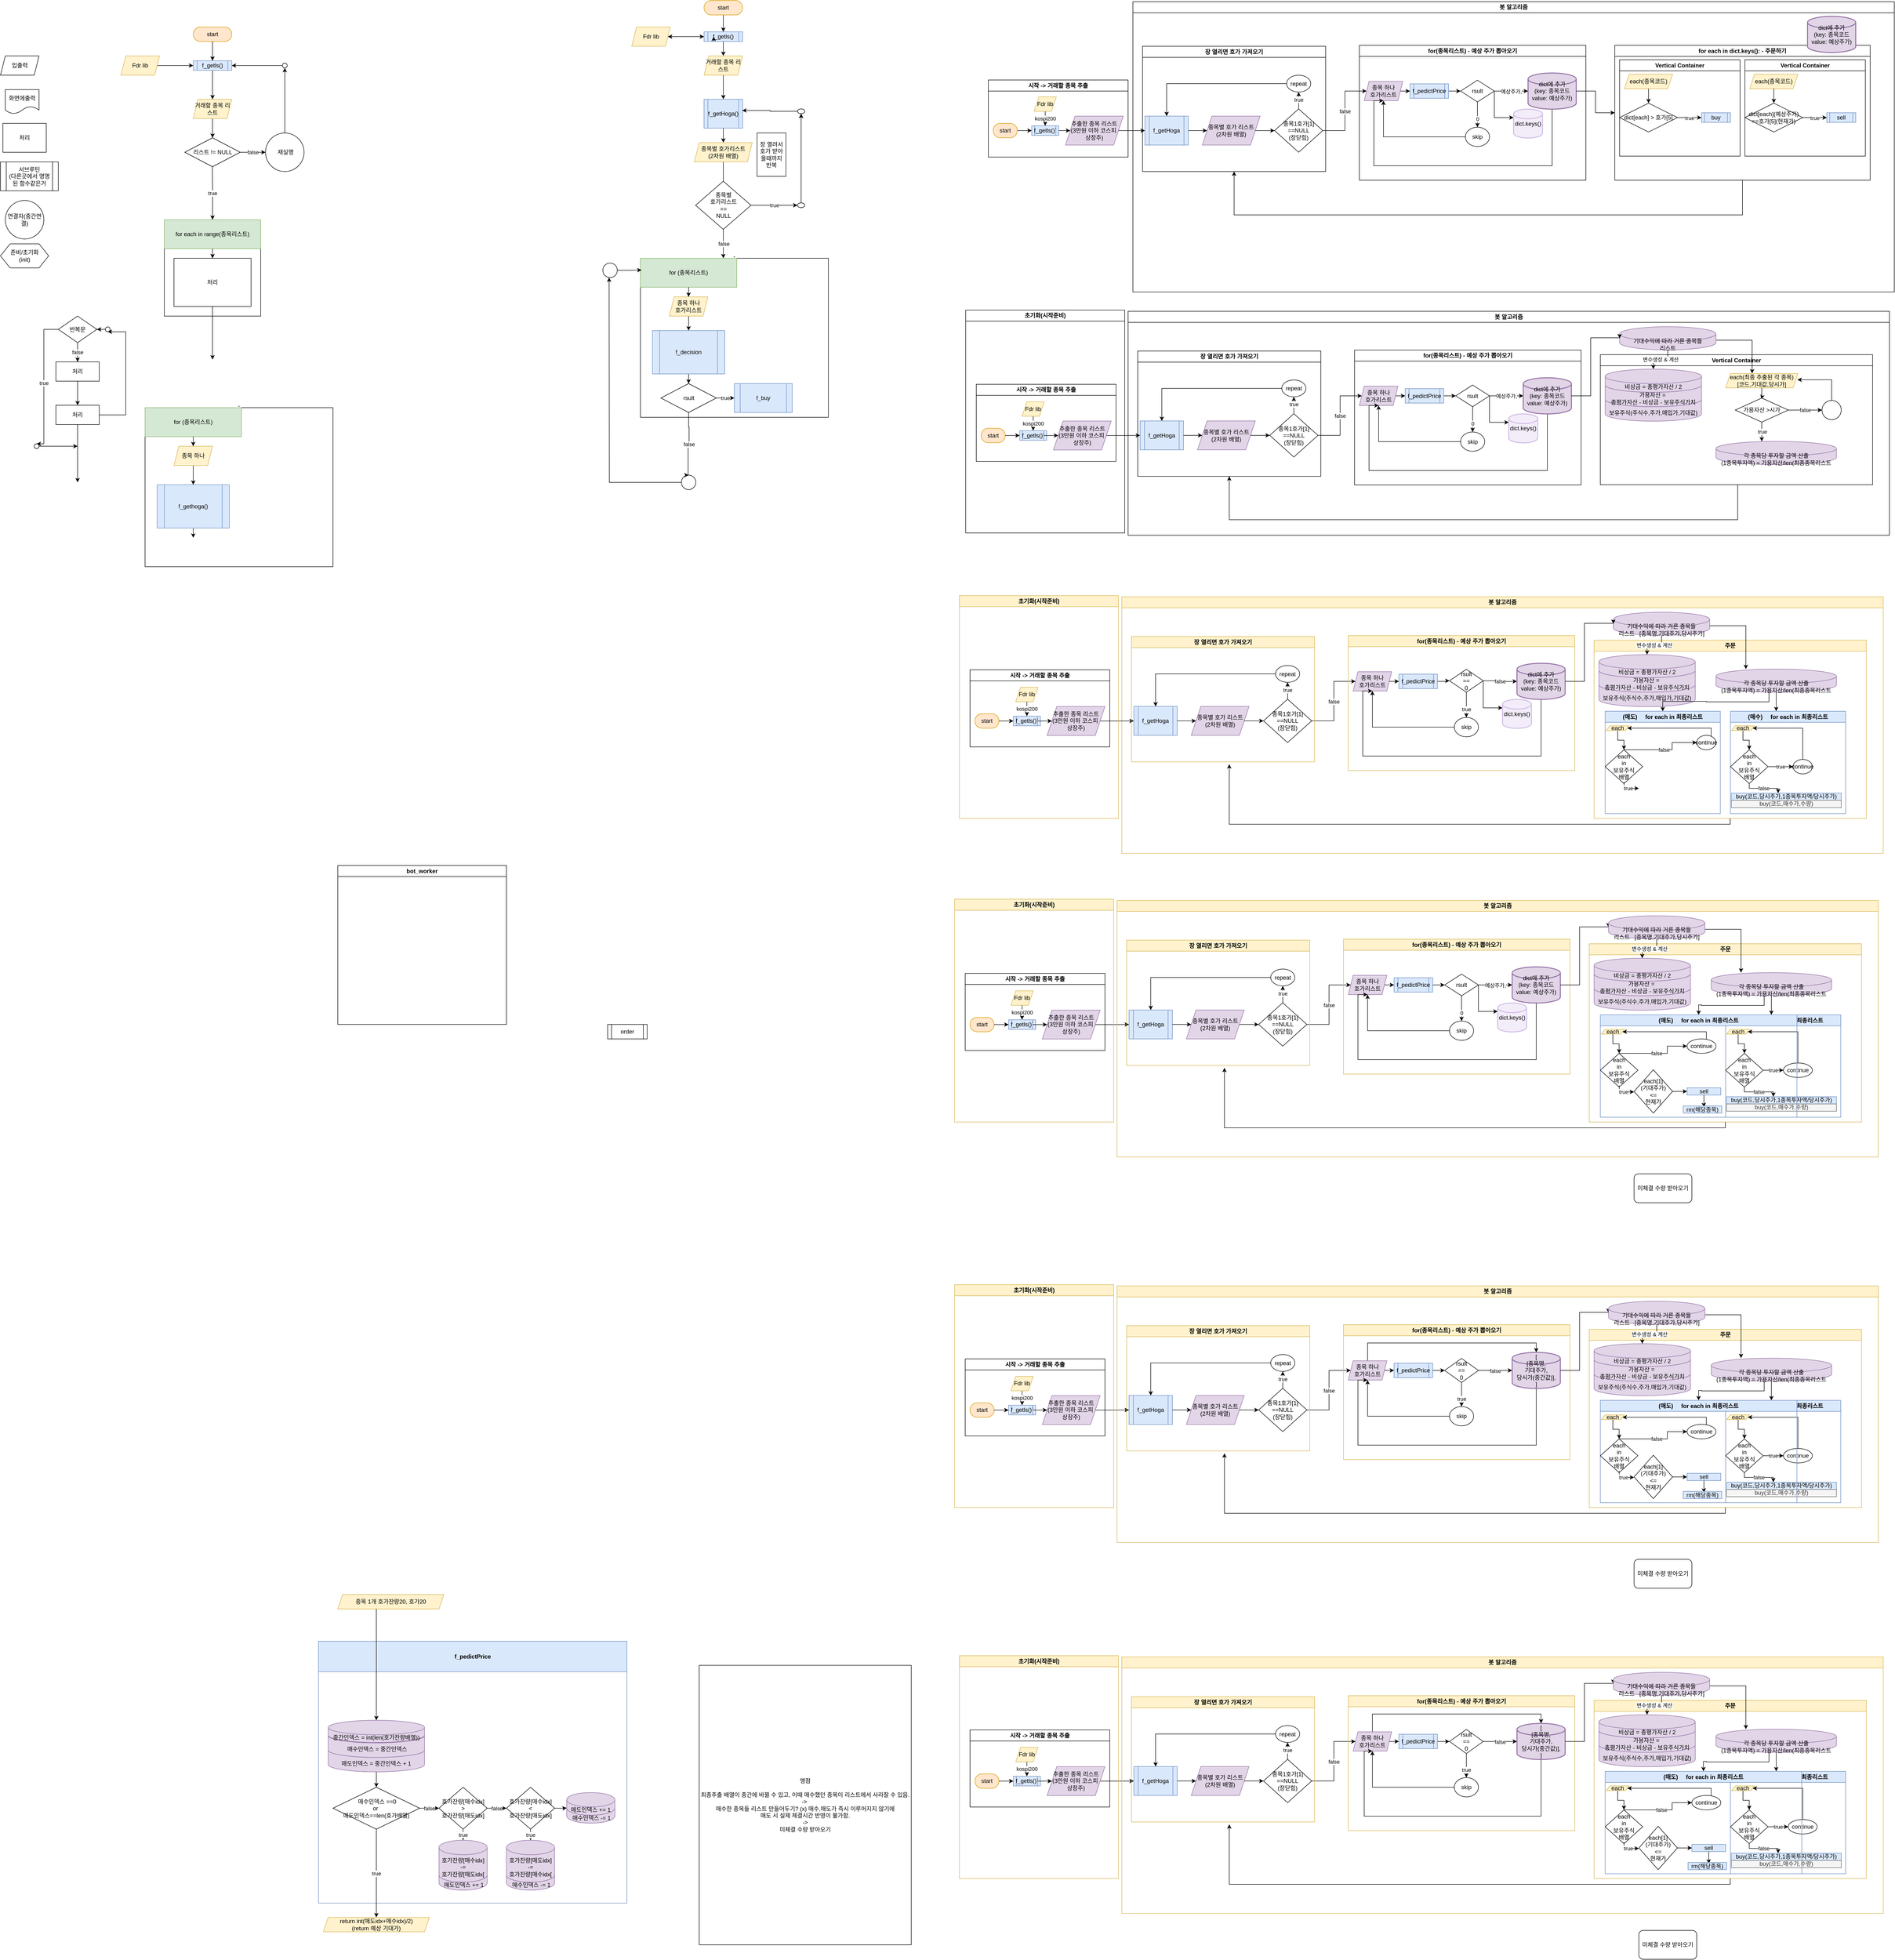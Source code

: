 <mxfile version="21.6.1" type="device">
  <diagram name="페이지-1" id="1V1hIyzYWLw6n8yJ7-vo">
    <mxGraphModel dx="2607" dy="1520" grid="1" gridSize="10" guides="1" tooltips="1" connect="1" arrows="1" fold="1" page="1" pageScale="1" pageWidth="827" pageHeight="1169" math="0" shadow="0">
      <root>
        <mxCell id="0" />
        <mxCell id="1" parent="0" />
        <mxCell id="sMFrb6Sxw22Ko-RmrcBn-201" value="봇 알고리즘" style="swimlane;whiteSpace=wrap;html=1;" vertex="1" parent="1">
          <mxGeometry x="2340" y="670" width="1580" height="465" as="geometry" />
        </mxCell>
        <mxCell id="sMFrb6Sxw22Ko-RmrcBn-205" value="Vertical Container" style="swimlane;whiteSpace=wrap;html=1;" vertex="1" parent="sMFrb6Sxw22Ko-RmrcBn-201">
          <mxGeometry x="980" y="90" width="565" height="270" as="geometry" />
        </mxCell>
        <mxCell id="sMFrb6Sxw22Ko-RmrcBn-225" value="보유주식(주식수,주가,매입가,기대값)" style="shape=cylinder3;whiteSpace=wrap;html=1;boundedLbl=1;backgroundOutline=1;size=15;fillColor=#e1d5e7;strokeColor=#9673a6;" vertex="1" parent="sMFrb6Sxw22Ko-RmrcBn-205">
          <mxGeometry x="10" y="78" width="200" height="60" as="geometry" />
        </mxCell>
        <mxCell id="sMFrb6Sxw22Ko-RmrcBn-223" value="가용자산 =&amp;nbsp;&lt;br&gt;총평가자산 - 비상금 - 보유주식가치" style="shape=cylinder3;whiteSpace=wrap;html=1;boundedLbl=1;backgroundOutline=1;size=15;fillColor=#e1d5e7;strokeColor=#9673a6;" vertex="1" parent="sMFrb6Sxw22Ko-RmrcBn-205">
          <mxGeometry x="10" y="48" width="200" height="60" as="geometry" />
        </mxCell>
        <mxCell id="sMFrb6Sxw22Ko-RmrcBn-222" value="비상금 = 총평가자산 / 2" style="shape=cylinder3;whiteSpace=wrap;html=1;boundedLbl=1;backgroundOutline=1;size=15;fillColor=#e1d5e7;strokeColor=#9673a6;" vertex="1" parent="sMFrb6Sxw22Ko-RmrcBn-205">
          <mxGeometry x="10" y="30" width="200" height="48" as="geometry" />
        </mxCell>
        <mxCell id="sMFrb6Sxw22Ko-RmrcBn-229" value="each(최종 추출된 각 종목)&lt;br&gt;[코드,기대값,당시가]" style="shape=parallelogram;perimeter=parallelogramPerimeter;whiteSpace=wrap;html=1;fixedSize=1;size=10;fillColor=#fff2cc;strokeColor=#d6b656;" vertex="1" parent="sMFrb6Sxw22Ko-RmrcBn-205">
          <mxGeometry x="260" y="39" width="150" height="30" as="geometry" />
        </mxCell>
        <mxCell id="sMFrb6Sxw22Ko-RmrcBn-230" style="edgeStyle=orthogonalEdgeStyle;rounded=0;orthogonalLoop=1;jettySize=auto;html=1;entryX=0.492;entryY=0.044;entryDx=0;entryDy=0;entryPerimeter=0;" edge="1" parent="sMFrb6Sxw22Ko-RmrcBn-205" source="sMFrb6Sxw22Ko-RmrcBn-229" target="sMFrb6Sxw22Ko-RmrcBn-232">
          <mxGeometry relative="1" as="geometry">
            <mxPoint x="335" y="98" as="targetPoint" />
          </mxGeometry>
        </mxCell>
        <mxCell id="sMFrb6Sxw22Ko-RmrcBn-235" value="true" style="edgeStyle=orthogonalEdgeStyle;rounded=0;orthogonalLoop=1;jettySize=auto;html=1;" edge="1" parent="sMFrb6Sxw22Ko-RmrcBn-205" source="sMFrb6Sxw22Ko-RmrcBn-232">
          <mxGeometry relative="1" as="geometry">
            <mxPoint x="335" y="180" as="targetPoint" />
          </mxGeometry>
        </mxCell>
        <mxCell id="sMFrb6Sxw22Ko-RmrcBn-237" value="false" style="edgeStyle=orthogonalEdgeStyle;rounded=0;orthogonalLoop=1;jettySize=auto;html=1;" edge="1" parent="sMFrb6Sxw22Ko-RmrcBn-205" source="sMFrb6Sxw22Ko-RmrcBn-232" target="sMFrb6Sxw22Ko-RmrcBn-236">
          <mxGeometry relative="1" as="geometry" />
        </mxCell>
        <mxCell id="sMFrb6Sxw22Ko-RmrcBn-232" value="가용자산 &amp;gt;시가" style="rhombus;whiteSpace=wrap;html=1;" vertex="1" parent="sMFrb6Sxw22Ko-RmrcBn-205">
          <mxGeometry x="280" y="90" width="110" height="50" as="geometry" />
        </mxCell>
        <mxCell id="sMFrb6Sxw22Ko-RmrcBn-239" style="edgeStyle=orthogonalEdgeStyle;rounded=0;orthogonalLoop=1;jettySize=auto;html=1;entryX=0.993;entryY=0.437;entryDx=0;entryDy=0;entryPerimeter=0;" edge="1" parent="sMFrb6Sxw22Ko-RmrcBn-205" source="sMFrb6Sxw22Ko-RmrcBn-236" target="sMFrb6Sxw22Ko-RmrcBn-229">
          <mxGeometry relative="1" as="geometry">
            <Array as="points">
              <mxPoint x="480" y="52" />
            </Array>
          </mxGeometry>
        </mxCell>
        <mxCell id="sMFrb6Sxw22Ko-RmrcBn-236" value="" style="ellipse;whiteSpace=wrap;html=1;" vertex="1" parent="sMFrb6Sxw22Ko-RmrcBn-205">
          <mxGeometry x="460" y="95" width="40" height="40" as="geometry" />
        </mxCell>
        <mxCell id="sMFrb6Sxw22Ko-RmrcBn-240" value="각 종목당 투자할 금액 산출&lt;br&gt;(1종목투자액) = 가용자산/len(최종종목리스트" style="shape=cylinder3;whiteSpace=wrap;html=1;boundedLbl=1;backgroundOutline=1;size=15;fillColor=#e1d5e7;strokeColor=#9673a6;" vertex="1" parent="sMFrb6Sxw22Ko-RmrcBn-205">
          <mxGeometry x="240" y="180" width="250" height="48" as="geometry" />
        </mxCell>
        <mxCell id="sMFrb6Sxw22Ko-RmrcBn-227" value="변수생성 &amp;amp; 계산" style="edgeStyle=orthogonalEdgeStyle;rounded=0;orthogonalLoop=1;jettySize=auto;html=1;" edge="1" parent="sMFrb6Sxw22Ko-RmrcBn-201" source="sMFrb6Sxw22Ko-RmrcBn-226" target="sMFrb6Sxw22Ko-RmrcBn-222">
          <mxGeometry relative="1" as="geometry">
            <mxPoint x="1100" y="120" as="targetPoint" />
          </mxGeometry>
        </mxCell>
        <mxCell id="sMFrb6Sxw22Ko-RmrcBn-228" style="edgeStyle=orthogonalEdgeStyle;rounded=0;orthogonalLoop=1;jettySize=auto;html=1;" edge="1" parent="sMFrb6Sxw22Ko-RmrcBn-201" source="sMFrb6Sxw22Ko-RmrcBn-226" target="sMFrb6Sxw22Ko-RmrcBn-229">
          <mxGeometry relative="1" as="geometry">
            <mxPoint x="1340" y="140" as="targetPoint" />
            <Array as="points">
              <mxPoint x="1295" y="60" />
            </Array>
          </mxGeometry>
        </mxCell>
        <mxCell id="sMFrb6Sxw22Ko-RmrcBn-226" value="기대수익에 따라 거른 종목들&lt;br&gt;리스트" style="shape=cylinder3;whiteSpace=wrap;html=1;boundedLbl=1;backgroundOutline=1;size=15;fillColor=#e1d5e7;strokeColor=#9673a6;" vertex="1" parent="sMFrb6Sxw22Ko-RmrcBn-201">
          <mxGeometry x="1020" y="32" width="200" height="48" as="geometry" />
        </mxCell>
        <mxCell id="tCUpVD0nMmIW89mL0y8f-20" value="false" style="edgeStyle=orthogonalEdgeStyle;rounded=0;orthogonalLoop=1;jettySize=auto;html=1;" parent="1" source="tCUpVD0nMmIW89mL0y8f-1" edge="1">
          <mxGeometry relative="1" as="geometry">
            <mxPoint x="550" y="340.0" as="targetPoint" />
          </mxGeometry>
        </mxCell>
        <mxCell id="tCUpVD0nMmIW89mL0y8f-21" value="true" style="edgeStyle=orthogonalEdgeStyle;rounded=0;orthogonalLoop=1;jettySize=auto;html=1;entryX=0.5;entryY=0;entryDx=0;entryDy=0;" parent="1" target="tCUpVD0nMmIW89mL0y8f-63" edge="1">
          <mxGeometry relative="1" as="geometry">
            <mxPoint x="440.0" y="480" as="targetPoint" />
            <mxPoint x="439.66" y="370.0" as="sourcePoint" />
          </mxGeometry>
        </mxCell>
        <mxCell id="tCUpVD0nMmIW89mL0y8f-1" value="리스트 != NULL" style="rhombus;whiteSpace=wrap;html=1;" parent="1" vertex="1">
          <mxGeometry x="382.5" y="310" width="115" height="60" as="geometry" />
        </mxCell>
        <mxCell id="tCUpVD0nMmIW89mL0y8f-14" style="edgeStyle=orthogonalEdgeStyle;rounded=0;orthogonalLoop=1;jettySize=auto;html=1;" parent="1" source="tCUpVD0nMmIW89mL0y8f-2" target="tCUpVD0nMmIW89mL0y8f-13" edge="1">
          <mxGeometry relative="1" as="geometry" />
        </mxCell>
        <mxCell id="tCUpVD0nMmIW89mL0y8f-2" value="start" style="rounded=1;whiteSpace=wrap;html=1;arcSize=50;fillColor=#ffe6cc;strokeColor=#d79b00;" parent="1" vertex="1">
          <mxGeometry x="400" y="80" width="80" height="30" as="geometry" />
        </mxCell>
        <mxCell id="tCUpVD0nMmIW89mL0y8f-3" value="입출력" style="shape=parallelogram;perimeter=parallelogramPerimeter;whiteSpace=wrap;html=1;fixedSize=1;size=10;" parent="1" vertex="1">
          <mxGeometry y="140" width="80" height="40" as="geometry" />
        </mxCell>
        <mxCell id="tCUpVD0nMmIW89mL0y8f-4" value="화면에출력" style="shape=document;whiteSpace=wrap;html=1;boundedLbl=1;" parent="1" vertex="1">
          <mxGeometry x="10" y="210" width="70" height="50" as="geometry" />
        </mxCell>
        <mxCell id="tCUpVD0nMmIW89mL0y8f-5" value="처리" style="rounded=0;whiteSpace=wrap;html=1;" parent="1" vertex="1">
          <mxGeometry x="5" y="280" width="90" height="60" as="geometry" />
        </mxCell>
        <mxCell id="tCUpVD0nMmIW89mL0y8f-7" value="서브루틴&lt;br&gt;(다른곳에서 명명된 함수같은거" style="shape=process;whiteSpace=wrap;html=1;backgroundOutline=1;" parent="1" vertex="1">
          <mxGeometry y="360" width="120" height="60" as="geometry" />
        </mxCell>
        <mxCell id="tCUpVD0nMmIW89mL0y8f-9" value="연결자(중간연결)" style="ellipse;whiteSpace=wrap;html=1;aspect=fixed;" parent="1" vertex="1">
          <mxGeometry x="10" y="440" width="80" height="80" as="geometry" />
        </mxCell>
        <mxCell id="tCUpVD0nMmIW89mL0y8f-12" value="준비/초기화&lt;br&gt;(init)" style="shape=hexagon;perimeter=hexagonPerimeter2;whiteSpace=wrap;html=1;fixedSize=1;" parent="1" vertex="1">
          <mxGeometry y="530" width="100" height="50" as="geometry" />
        </mxCell>
        <mxCell id="tCUpVD0nMmIW89mL0y8f-16" style="edgeStyle=orthogonalEdgeStyle;rounded=0;orthogonalLoop=1;jettySize=auto;html=1;entryX=0.5;entryY=0;entryDx=0;entryDy=0;" parent="1" source="tCUpVD0nMmIW89mL0y8f-13" target="tCUpVD0nMmIW89mL0y8f-15" edge="1">
          <mxGeometry relative="1" as="geometry" />
        </mxCell>
        <mxCell id="tCUpVD0nMmIW89mL0y8f-13" value="f_getls()" style="shape=process;whiteSpace=wrap;html=1;backgroundOutline=1;fillColor=#dae8fc;strokeColor=#6c8ebf;" parent="1" vertex="1">
          <mxGeometry x="400" y="150" width="80" height="20" as="geometry" />
        </mxCell>
        <mxCell id="tCUpVD0nMmIW89mL0y8f-19" style="edgeStyle=orthogonalEdgeStyle;rounded=0;orthogonalLoop=1;jettySize=auto;html=1;entryX=0.5;entryY=0;entryDx=0;entryDy=0;" parent="1" source="tCUpVD0nMmIW89mL0y8f-15" target="tCUpVD0nMmIW89mL0y8f-1" edge="1">
          <mxGeometry relative="1" as="geometry" />
        </mxCell>
        <mxCell id="tCUpVD0nMmIW89mL0y8f-15" value="거래할 종목 리스트" style="shape=parallelogram;perimeter=parallelogramPerimeter;whiteSpace=wrap;html=1;fixedSize=1;size=10;fillColor=#fff2cc;strokeColor=#d6b656;" parent="1" vertex="1">
          <mxGeometry x="400" y="230" width="80" height="40" as="geometry" />
        </mxCell>
        <mxCell id="tCUpVD0nMmIW89mL0y8f-18" style="edgeStyle=orthogonalEdgeStyle;rounded=0;orthogonalLoop=1;jettySize=auto;html=1;entryX=0;entryY=0.5;entryDx=0;entryDy=0;" parent="1" source="tCUpVD0nMmIW89mL0y8f-17" target="tCUpVD0nMmIW89mL0y8f-13" edge="1">
          <mxGeometry relative="1" as="geometry" />
        </mxCell>
        <mxCell id="tCUpVD0nMmIW89mL0y8f-17" value="Fdr lib" style="shape=parallelogram;perimeter=parallelogramPerimeter;whiteSpace=wrap;html=1;fixedSize=1;size=10;fillColor=#fff2cc;strokeColor=#d6b656;" parent="1" vertex="1">
          <mxGeometry x="250" y="140" width="80" height="40" as="geometry" />
        </mxCell>
        <mxCell id="tCUpVD0nMmIW89mL0y8f-24" style="edgeStyle=orthogonalEdgeStyle;rounded=0;orthogonalLoop=1;jettySize=auto;html=1;entryX=0.5;entryY=1;entryDx=0;entryDy=0;" parent="1" source="tCUpVD0nMmIW89mL0y8f-22" target="tCUpVD0nMmIW89mL0y8f-25" edge="1">
          <mxGeometry relative="1" as="geometry">
            <mxPoint x="590" y="180" as="targetPoint" />
          </mxGeometry>
        </mxCell>
        <mxCell id="tCUpVD0nMmIW89mL0y8f-22" value="&amp;nbsp;재실행" style="ellipse;whiteSpace=wrap;html=1;aspect=fixed;" parent="1" vertex="1">
          <mxGeometry x="550" y="300" width="80" height="80" as="geometry" />
        </mxCell>
        <mxCell id="tCUpVD0nMmIW89mL0y8f-26" style="edgeStyle=orthogonalEdgeStyle;rounded=0;orthogonalLoop=1;jettySize=auto;html=1;entryX=1;entryY=0.5;entryDx=0;entryDy=0;" parent="1" source="tCUpVD0nMmIW89mL0y8f-25" target="tCUpVD0nMmIW89mL0y8f-13" edge="1">
          <mxGeometry relative="1" as="geometry" />
        </mxCell>
        <mxCell id="tCUpVD0nMmIW89mL0y8f-25" value="" style="ellipse;whiteSpace=wrap;html=1;aspect=fixed;" parent="1" vertex="1">
          <mxGeometry x="585" y="155" width="10" height="10" as="geometry" />
        </mxCell>
        <mxCell id="tCUpVD0nMmIW89mL0y8f-46" value="false" style="edgeStyle=orthogonalEdgeStyle;rounded=0;orthogonalLoop=1;jettySize=auto;html=1;" parent="1" source="tCUpVD0nMmIW89mL0y8f-48" target="tCUpVD0nMmIW89mL0y8f-50" edge="1">
          <mxGeometry relative="1" as="geometry">
            <mxPoint x="160" y="775" as="targetPoint" />
          </mxGeometry>
        </mxCell>
        <mxCell id="tCUpVD0nMmIW89mL0y8f-47" value="true" style="edgeStyle=orthogonalEdgeStyle;rounded=0;orthogonalLoop=1;jettySize=auto;html=1;entryX=0.5;entryY=0;entryDx=0;entryDy=0;" parent="1" source="tCUpVD0nMmIW89mL0y8f-48" target="tCUpVD0nMmIW89mL0y8f-57" edge="1">
          <mxGeometry relative="1" as="geometry">
            <mxPoint x="70" y="925" as="targetPoint" />
            <Array as="points">
              <mxPoint x="90" y="708" />
              <mxPoint x="90" y="945" />
            </Array>
          </mxGeometry>
        </mxCell>
        <mxCell id="tCUpVD0nMmIW89mL0y8f-48" value="반복문" style="rhombus;whiteSpace=wrap;html=1;" parent="1" vertex="1">
          <mxGeometry x="120" y="680" width="80" height="55" as="geometry" />
        </mxCell>
        <mxCell id="tCUpVD0nMmIW89mL0y8f-49" style="edgeStyle=orthogonalEdgeStyle;rounded=0;orthogonalLoop=1;jettySize=auto;html=1;" parent="1" source="tCUpVD0nMmIW89mL0y8f-50" target="tCUpVD0nMmIW89mL0y8f-53" edge="1">
          <mxGeometry relative="1" as="geometry">
            <mxPoint x="160" y="865" as="targetPoint" />
          </mxGeometry>
        </mxCell>
        <mxCell id="tCUpVD0nMmIW89mL0y8f-50" value="처리" style="rounded=0;whiteSpace=wrap;html=1;" parent="1" vertex="1">
          <mxGeometry x="115" y="775" width="90" height="40" as="geometry" />
        </mxCell>
        <mxCell id="tCUpVD0nMmIW89mL0y8f-51" style="edgeStyle=orthogonalEdgeStyle;rounded=0;orthogonalLoop=1;jettySize=auto;html=1;entryX=0.5;entryY=1;entryDx=0;entryDy=0;" parent="1" source="tCUpVD0nMmIW89mL0y8f-53" target="tCUpVD0nMmIW89mL0y8f-55" edge="1">
          <mxGeometry relative="1" as="geometry">
            <mxPoint x="260.0" y="775" as="targetPoint" />
            <Array as="points">
              <mxPoint x="260" y="885" />
              <mxPoint x="260" y="713" />
            </Array>
          </mxGeometry>
        </mxCell>
        <mxCell id="tCUpVD0nMmIW89mL0y8f-52" style="edgeStyle=orthogonalEdgeStyle;rounded=0;orthogonalLoop=1;jettySize=auto;html=1;" parent="1" source="tCUpVD0nMmIW89mL0y8f-53" edge="1">
          <mxGeometry relative="1" as="geometry">
            <mxPoint x="160" y="1025" as="targetPoint" />
          </mxGeometry>
        </mxCell>
        <mxCell id="tCUpVD0nMmIW89mL0y8f-53" value="처리" style="rounded=0;whiteSpace=wrap;html=1;" parent="1" vertex="1">
          <mxGeometry x="115" y="865" width="90" height="40" as="geometry" />
        </mxCell>
        <mxCell id="tCUpVD0nMmIW89mL0y8f-54" style="edgeStyle=orthogonalEdgeStyle;rounded=0;orthogonalLoop=1;jettySize=auto;html=1;entryX=1;entryY=0.5;entryDx=0;entryDy=0;" parent="1" source="tCUpVD0nMmIW89mL0y8f-55" target="tCUpVD0nMmIW89mL0y8f-48" edge="1">
          <mxGeometry relative="1" as="geometry" />
        </mxCell>
        <mxCell id="tCUpVD0nMmIW89mL0y8f-55" value="" style="ellipse;whiteSpace=wrap;html=1;aspect=fixed;" parent="1" vertex="1">
          <mxGeometry x="217.5" y="702.5" width="10" height="10" as="geometry" />
        </mxCell>
        <mxCell id="tCUpVD0nMmIW89mL0y8f-56" style="edgeStyle=orthogonalEdgeStyle;rounded=0;orthogonalLoop=1;jettySize=auto;html=1;" parent="1" source="tCUpVD0nMmIW89mL0y8f-57" edge="1">
          <mxGeometry relative="1" as="geometry">
            <mxPoint x="160" y="950" as="targetPoint" />
          </mxGeometry>
        </mxCell>
        <mxCell id="tCUpVD0nMmIW89mL0y8f-57" value="" style="ellipse;whiteSpace=wrap;html=1;aspect=fixed;" parent="1" vertex="1">
          <mxGeometry x="70" y="945" width="10" height="10" as="geometry" />
        </mxCell>
        <mxCell id="tCUpVD0nMmIW89mL0y8f-63" value="" style="swimlane;startSize=0;" parent="1" vertex="1">
          <mxGeometry x="340" y="480" width="200" height="200" as="geometry" />
        </mxCell>
        <mxCell id="tCUpVD0nMmIW89mL0y8f-66" style="edgeStyle=orthogonalEdgeStyle;rounded=0;orthogonalLoop=1;jettySize=auto;html=1;entryX=0.5;entryY=0;entryDx=0;entryDy=0;" parent="tCUpVD0nMmIW89mL0y8f-63" source="tCUpVD0nMmIW89mL0y8f-64" target="tCUpVD0nMmIW89mL0y8f-65" edge="1">
          <mxGeometry relative="1" as="geometry" />
        </mxCell>
        <mxCell id="tCUpVD0nMmIW89mL0y8f-64" value="for each in range(종목리스트)" style="rounded=0;whiteSpace=wrap;html=1;fillColor=#d5e8d4;strokeColor=#82b366;" parent="tCUpVD0nMmIW89mL0y8f-63" vertex="1">
          <mxGeometry width="200" height="60" as="geometry" />
        </mxCell>
        <mxCell id="tCUpVD0nMmIW89mL0y8f-67" style="edgeStyle=orthogonalEdgeStyle;rounded=0;orthogonalLoop=1;jettySize=auto;html=1;" parent="tCUpVD0nMmIW89mL0y8f-63" source="tCUpVD0nMmIW89mL0y8f-65" edge="1">
          <mxGeometry relative="1" as="geometry">
            <mxPoint x="100" y="290" as="targetPoint" />
          </mxGeometry>
        </mxCell>
        <mxCell id="tCUpVD0nMmIW89mL0y8f-65" value="처리" style="rounded=0;whiteSpace=wrap;html=1;" parent="tCUpVD0nMmIW89mL0y8f-63" vertex="1">
          <mxGeometry x="20" y="80" width="160" height="100" as="geometry" />
        </mxCell>
        <mxCell id="tCUpVD0nMmIW89mL0y8f-77" value="`" style="swimlane;startSize=0;" parent="1" vertex="1">
          <mxGeometry x="300" y="870" width="390" height="330" as="geometry" />
        </mxCell>
        <mxCell id="tCUpVD0nMmIW89mL0y8f-78" style="edgeStyle=orthogonalEdgeStyle;rounded=0;orthogonalLoop=1;jettySize=auto;html=1;" parent="tCUpVD0nMmIW89mL0y8f-77" source="tCUpVD0nMmIW89mL0y8f-86" target="tCUpVD0nMmIW89mL0y8f-84" edge="1">
          <mxGeometry relative="1" as="geometry">
            <mxPoint x="100" y="80" as="targetPoint" />
          </mxGeometry>
        </mxCell>
        <mxCell id="tCUpVD0nMmIW89mL0y8f-79" value="for (종목리스트)" style="rounded=0;whiteSpace=wrap;html=1;fillColor=#d5e8d4;strokeColor=#82b366;" parent="tCUpVD0nMmIW89mL0y8f-77" vertex="1">
          <mxGeometry width="200" height="60" as="geometry" />
        </mxCell>
        <mxCell id="tCUpVD0nMmIW89mL0y8f-89" style="edgeStyle=orthogonalEdgeStyle;rounded=0;orthogonalLoop=1;jettySize=auto;html=1;entryX=0.5;entryY=0;entryDx=0;entryDy=0;" parent="tCUpVD0nMmIW89mL0y8f-77" source="tCUpVD0nMmIW89mL0y8f-84" edge="1">
          <mxGeometry relative="1" as="geometry">
            <mxPoint x="100.0" y="270" as="targetPoint" />
            <Array as="points" />
          </mxGeometry>
        </mxCell>
        <mxCell id="tCUpVD0nMmIW89mL0y8f-84" value="f_gethoga()" style="shape=process;whiteSpace=wrap;html=1;backgroundOutline=1;fillColor=#dae8fc;strokeColor=#6c8ebf;" parent="tCUpVD0nMmIW89mL0y8f-77" vertex="1">
          <mxGeometry x="25" y="160" width="150" height="90" as="geometry" />
        </mxCell>
        <mxCell id="tCUpVD0nMmIW89mL0y8f-86" value="종목 하나" style="shape=parallelogram;perimeter=parallelogramPerimeter;whiteSpace=wrap;html=1;fixedSize=1;size=10;fillColor=#fff2cc;strokeColor=#d6b656;" parent="tCUpVD0nMmIW89mL0y8f-77" vertex="1">
          <mxGeometry x="60" y="80" width="80" height="40" as="geometry" />
        </mxCell>
        <mxCell id="tCUpVD0nMmIW89mL0y8f-87" value="" style="edgeStyle=orthogonalEdgeStyle;rounded=0;orthogonalLoop=1;jettySize=auto;html=1;" parent="tCUpVD0nMmIW89mL0y8f-77" source="tCUpVD0nMmIW89mL0y8f-79" target="tCUpVD0nMmIW89mL0y8f-86" edge="1">
          <mxGeometry relative="1" as="geometry">
            <mxPoint x="1100" y="390" as="sourcePoint" />
            <mxPoint x="1100" y="500" as="targetPoint" />
          </mxGeometry>
        </mxCell>
        <mxCell id="tCUpVD0nMmIW89mL0y8f-120" style="edgeStyle=orthogonalEdgeStyle;rounded=0;orthogonalLoop=1;jettySize=auto;html=1;entryX=0.5;entryY=0;entryDx=0;entryDy=0;" parent="1" source="tCUpVD0nMmIW89mL0y8f-121" target="tCUpVD0nMmIW89mL0y8f-126" edge="1">
          <mxGeometry relative="1" as="geometry" />
        </mxCell>
        <mxCell id="tCUpVD0nMmIW89mL0y8f-121" value="start" style="rounded=1;whiteSpace=wrap;html=1;arcSize=50;fillColor=#ffe6cc;strokeColor=#d79b00;" parent="1" vertex="1">
          <mxGeometry x="1460" y="25" width="80" height="30" as="geometry" />
        </mxCell>
        <mxCell id="tCUpVD0nMmIW89mL0y8f-122" style="edgeStyle=orthogonalEdgeStyle;rounded=0;orthogonalLoop=1;jettySize=auto;html=1;entryX=0;entryY=0.5;entryDx=0;entryDy=0;" parent="1" source="tCUpVD0nMmIW89mL0y8f-123" edge="1">
          <mxGeometry relative="1" as="geometry">
            <mxPoint x="1460" y="100" as="targetPoint" />
          </mxGeometry>
        </mxCell>
        <mxCell id="tCUpVD0nMmIW89mL0y8f-123" value="Fdr lib" style="shape=parallelogram;perimeter=parallelogramPerimeter;whiteSpace=wrap;html=1;fixedSize=1;size=10;fillColor=#fff2cc;strokeColor=#d6b656;" parent="1" vertex="1">
          <mxGeometry x="1310" y="80" width="80" height="40" as="geometry" />
        </mxCell>
        <mxCell id="tCUpVD0nMmIW89mL0y8f-124" value="" style="edgeStyle=orthogonalEdgeStyle;rounded=0;orthogonalLoop=1;jettySize=auto;html=1;exitX=0;exitY=0.5;exitDx=0;exitDy=0;" parent="1" source="tCUpVD0nMmIW89mL0y8f-126" target="tCUpVD0nMmIW89mL0y8f-123" edge="1">
          <mxGeometry relative="1" as="geometry" />
        </mxCell>
        <mxCell id="tCUpVD0nMmIW89mL0y8f-125" style="edgeStyle=orthogonalEdgeStyle;rounded=0;orthogonalLoop=1;jettySize=auto;html=1;entryX=0.5;entryY=0;entryDx=0;entryDy=0;" parent="1" source="tCUpVD0nMmIW89mL0y8f-126" target="tCUpVD0nMmIW89mL0y8f-128" edge="1">
          <mxGeometry relative="1" as="geometry" />
        </mxCell>
        <mxCell id="tCUpVD0nMmIW89mL0y8f-126" value="f_getls()" style="shape=process;whiteSpace=wrap;html=1;backgroundOutline=1;fillColor=#dae8fc;strokeColor=#6c8ebf;" parent="1" vertex="1">
          <mxGeometry x="1460" y="90" width="80" height="20" as="geometry" />
        </mxCell>
        <mxCell id="tCUpVD0nMmIW89mL0y8f-127" style="edgeStyle=orthogonalEdgeStyle;rounded=0;orthogonalLoop=1;jettySize=auto;html=1;" parent="1" source="tCUpVD0nMmIW89mL0y8f-128" edge="1">
          <mxGeometry relative="1" as="geometry">
            <mxPoint x="1500" y="230" as="targetPoint" />
          </mxGeometry>
        </mxCell>
        <mxCell id="tCUpVD0nMmIW89mL0y8f-128" value="거래할 종목 리스트" style="shape=parallelogram;perimeter=parallelogramPerimeter;whiteSpace=wrap;html=1;fixedSize=1;size=10;fillColor=#fff2cc;strokeColor=#d6b656;" parent="1" vertex="1">
          <mxGeometry x="1460" y="140" width="80" height="40" as="geometry" />
        </mxCell>
        <mxCell id="tCUpVD0nMmIW89mL0y8f-129" style="edgeStyle=orthogonalEdgeStyle;rounded=0;orthogonalLoop=1;jettySize=auto;html=1;entryX=0.5;entryY=0;entryDx=0;entryDy=0;" parent="1" source="tCUpVD0nMmIW89mL0y8f-130" target="tCUpVD0nMmIW89mL0y8f-132" edge="1">
          <mxGeometry relative="1" as="geometry" />
        </mxCell>
        <mxCell id="tCUpVD0nMmIW89mL0y8f-130" value="f_getHoga()" style="shape=process;whiteSpace=wrap;html=1;backgroundOutline=1;fillColor=#dae8fc;strokeColor=#6c8ebf;" parent="1" vertex="1">
          <mxGeometry x="1460" y="230" width="80" height="60" as="geometry" />
        </mxCell>
        <mxCell id="tCUpVD0nMmIW89mL0y8f-131" style="edgeStyle=orthogonalEdgeStyle;rounded=0;orthogonalLoop=1;jettySize=auto;html=1;" parent="1" source="tCUpVD0nMmIW89mL0y8f-132" edge="1">
          <mxGeometry relative="1" as="geometry">
            <mxPoint x="1500" y="420" as="targetPoint" />
          </mxGeometry>
        </mxCell>
        <mxCell id="tCUpVD0nMmIW89mL0y8f-132" value="종목별 호가리스트&lt;br&gt;(2차원 배열)" style="shape=parallelogram;perimeter=parallelogramPerimeter;whiteSpace=wrap;html=1;fixedSize=1;size=10;fillColor=#fff2cc;strokeColor=#d6b656;" parent="1" vertex="1">
          <mxGeometry x="1440" y="320" width="120" height="40" as="geometry" />
        </mxCell>
        <mxCell id="tCUpVD0nMmIW89mL0y8f-135" value="true" style="edgeStyle=orthogonalEdgeStyle;rounded=0;orthogonalLoop=1;jettySize=auto;html=1;" parent="1" source="tCUpVD0nMmIW89mL0y8f-133" target="tCUpVD0nMmIW89mL0y8f-134" edge="1">
          <mxGeometry relative="1" as="geometry" />
        </mxCell>
        <mxCell id="tCUpVD0nMmIW89mL0y8f-140" value="false" style="edgeStyle=orthogonalEdgeStyle;rounded=0;orthogonalLoop=1;jettySize=auto;html=1;" parent="1" source="tCUpVD0nMmIW89mL0y8f-133" edge="1">
          <mxGeometry relative="1" as="geometry">
            <mxPoint x="1500" y="560" as="targetPoint" />
          </mxGeometry>
        </mxCell>
        <mxCell id="tCUpVD0nMmIW89mL0y8f-133" value="종목별&lt;br&gt;호가리스트&lt;br&gt;==&lt;br&gt;NULL" style="rhombus;whiteSpace=wrap;html=1;" parent="1" vertex="1">
          <mxGeometry x="1442.5" y="400" width="115" height="100" as="geometry" />
        </mxCell>
        <mxCell id="tCUpVD0nMmIW89mL0y8f-136" style="edgeStyle=orthogonalEdgeStyle;rounded=0;orthogonalLoop=1;jettySize=auto;html=1;" parent="1" source="tCUpVD0nMmIW89mL0y8f-137" edge="1">
          <mxGeometry relative="1" as="geometry">
            <mxPoint x="1661.5" y="260" as="targetPoint" />
          </mxGeometry>
        </mxCell>
        <mxCell id="tCUpVD0nMmIW89mL0y8f-134" value="" style="ellipse;whiteSpace=wrap;html=1;" parent="1" vertex="1">
          <mxGeometry x="1654" y="445" width="15" height="10" as="geometry" />
        </mxCell>
        <mxCell id="tCUpVD0nMmIW89mL0y8f-138" value="" style="edgeStyle=orthogonalEdgeStyle;rounded=0;orthogonalLoop=1;jettySize=auto;html=1;" parent="1" source="tCUpVD0nMmIW89mL0y8f-134" target="tCUpVD0nMmIW89mL0y8f-137" edge="1">
          <mxGeometry relative="1" as="geometry">
            <mxPoint x="1661.5" y="260" as="targetPoint" />
            <mxPoint x="1662" y="445" as="sourcePoint" />
          </mxGeometry>
        </mxCell>
        <mxCell id="tCUpVD0nMmIW89mL0y8f-139" value="" style="edgeStyle=orthogonalEdgeStyle;rounded=0;orthogonalLoop=1;jettySize=auto;html=1;entryX=0.99;entryY=0.388;entryDx=0;entryDy=0;entryPerimeter=0;" parent="1" source="tCUpVD0nMmIW89mL0y8f-137" target="tCUpVD0nMmIW89mL0y8f-130" edge="1">
          <mxGeometry relative="1" as="geometry" />
        </mxCell>
        <mxCell id="tCUpVD0nMmIW89mL0y8f-137" value="" style="ellipse;whiteSpace=wrap;html=1;" parent="1" vertex="1">
          <mxGeometry x="1654" y="250" width="15" height="10" as="geometry" />
        </mxCell>
        <mxCell id="tCUpVD0nMmIW89mL0y8f-154" value="`" style="swimlane;startSize=0;" parent="1" vertex="1">
          <mxGeometry x="1328" y="560" width="390" height="330" as="geometry" />
        </mxCell>
        <mxCell id="tCUpVD0nMmIW89mL0y8f-155" style="edgeStyle=orthogonalEdgeStyle;rounded=0;orthogonalLoop=1;jettySize=auto;html=1;" parent="tCUpVD0nMmIW89mL0y8f-154" source="tCUpVD0nMmIW89mL0y8f-159" target="tCUpVD0nMmIW89mL0y8f-158" edge="1">
          <mxGeometry relative="1" as="geometry">
            <mxPoint x="100" y="80" as="targetPoint" />
          </mxGeometry>
        </mxCell>
        <mxCell id="tCUpVD0nMmIW89mL0y8f-156" value="for (종목리스트)" style="rounded=0;whiteSpace=wrap;html=1;fillColor=#d5e8d4;strokeColor=#82b366;" parent="tCUpVD0nMmIW89mL0y8f-154" vertex="1">
          <mxGeometry width="200" height="60" as="geometry" />
        </mxCell>
        <mxCell id="tCUpVD0nMmIW89mL0y8f-157" style="edgeStyle=orthogonalEdgeStyle;rounded=0;orthogonalLoop=1;jettySize=auto;html=1;entryX=0.5;entryY=0;entryDx=0;entryDy=0;" parent="tCUpVD0nMmIW89mL0y8f-154" source="tCUpVD0nMmIW89mL0y8f-158" target="tCUpVD0nMmIW89mL0y8f-163" edge="1">
          <mxGeometry relative="1" as="geometry" />
        </mxCell>
        <mxCell id="tCUpVD0nMmIW89mL0y8f-158" value="f_decision" style="shape=process;whiteSpace=wrap;html=1;backgroundOutline=1;fillColor=#dae8fc;strokeColor=#6c8ebf;" parent="tCUpVD0nMmIW89mL0y8f-154" vertex="1">
          <mxGeometry x="25" y="150" width="150" height="90" as="geometry" />
        </mxCell>
        <mxCell id="tCUpVD0nMmIW89mL0y8f-159" value="종목 하나&lt;br&gt;호가리스트" style="shape=parallelogram;perimeter=parallelogramPerimeter;whiteSpace=wrap;html=1;fixedSize=1;size=10;fillColor=#fff2cc;strokeColor=#d6b656;" parent="tCUpVD0nMmIW89mL0y8f-154" vertex="1">
          <mxGeometry x="60" y="80" width="80" height="40" as="geometry" />
        </mxCell>
        <mxCell id="tCUpVD0nMmIW89mL0y8f-160" value="" style="edgeStyle=orthogonalEdgeStyle;rounded=0;orthogonalLoop=1;jettySize=auto;html=1;" parent="tCUpVD0nMmIW89mL0y8f-154" source="tCUpVD0nMmIW89mL0y8f-156" target="tCUpVD0nMmIW89mL0y8f-159" edge="1">
          <mxGeometry relative="1" as="geometry">
            <mxPoint x="1100" y="390" as="sourcePoint" />
            <mxPoint x="1100" y="500" as="targetPoint" />
          </mxGeometry>
        </mxCell>
        <mxCell id="tCUpVD0nMmIW89mL0y8f-161" value="true" style="edgeStyle=orthogonalEdgeStyle;rounded=0;orthogonalLoop=1;jettySize=auto;html=1;" parent="tCUpVD0nMmIW89mL0y8f-154" source="tCUpVD0nMmIW89mL0y8f-163" target="tCUpVD0nMmIW89mL0y8f-164" edge="1">
          <mxGeometry relative="1" as="geometry" />
        </mxCell>
        <mxCell id="tCUpVD0nMmIW89mL0y8f-163" value="rsult" style="rhombus;whiteSpace=wrap;html=1;" parent="tCUpVD0nMmIW89mL0y8f-154" vertex="1">
          <mxGeometry x="42.5" y="260" width="115" height="60" as="geometry" />
        </mxCell>
        <mxCell id="tCUpVD0nMmIW89mL0y8f-164" value="f_buy" style="shape=process;whiteSpace=wrap;html=1;backgroundOutline=1;fillColor=#dae8fc;strokeColor=#6c8ebf;" parent="tCUpVD0nMmIW89mL0y8f-154" vertex="1">
          <mxGeometry x="195" y="260" width="120" height="60" as="geometry" />
        </mxCell>
        <mxCell id="tCUpVD0nMmIW89mL0y8f-165" style="edgeStyle=orthogonalEdgeStyle;rounded=0;orthogonalLoop=1;jettySize=auto;html=1;" parent="1" source="tCUpVD0nMmIW89mL0y8f-166" edge="1">
          <mxGeometry relative="1" as="geometry">
            <mxPoint x="1263" y="600" as="targetPoint" />
          </mxGeometry>
        </mxCell>
        <mxCell id="tCUpVD0nMmIW89mL0y8f-166" value="" style="ellipse;whiteSpace=wrap;html=1;aspect=fixed;" parent="1" vertex="1">
          <mxGeometry x="1413" y="1010" width="30" height="30" as="geometry" />
        </mxCell>
        <mxCell id="tCUpVD0nMmIW89mL0y8f-167" value="" style="edgeStyle=orthogonalEdgeStyle;rounded=0;orthogonalLoop=1;jettySize=auto;html=1;entryX=0.012;entryY=0.406;entryDx=0;entryDy=0;entryPerimeter=0;" parent="1" source="tCUpVD0nMmIW89mL0y8f-168" target="tCUpVD0nMmIW89mL0y8f-156" edge="1">
          <mxGeometry relative="1" as="geometry" />
        </mxCell>
        <mxCell id="tCUpVD0nMmIW89mL0y8f-168" value="" style="ellipse;whiteSpace=wrap;html=1;aspect=fixed;" parent="1" vertex="1">
          <mxGeometry x="1250" y="570" width="30" height="30" as="geometry" />
        </mxCell>
        <mxCell id="tCUpVD0nMmIW89mL0y8f-162" value="false" style="edgeStyle=orthogonalEdgeStyle;rounded=0;orthogonalLoop=1;jettySize=auto;html=1;entryX=0.5;entryY=0;entryDx=0;entryDy=0;" parent="1" source="tCUpVD0nMmIW89mL0y8f-163" target="tCUpVD0nMmIW89mL0y8f-166" edge="1">
          <mxGeometry relative="1" as="geometry">
            <mxPoint x="1428" y="940" as="targetPoint" />
            <Array as="points">
              <mxPoint x="1428" y="910" />
              <mxPoint x="1429" y="910" />
              <mxPoint x="1429" y="950" />
              <mxPoint x="1427" y="950" />
            </Array>
          </mxGeometry>
        </mxCell>
        <mxCell id="sMFrb6Sxw22Ko-RmrcBn-1" value="장 열려서&lt;br&gt;호가 받아올때까지 반복&lt;br&gt;" style="rounded=0;whiteSpace=wrap;html=1;" vertex="1" parent="1">
          <mxGeometry x="1570" y="300" width="60" height="90" as="geometry" />
        </mxCell>
        <mxCell id="sMFrb6Sxw22Ko-RmrcBn-4" value="bot_worker" style="swimlane;whiteSpace=wrap;html=1;" vertex="1" parent="1">
          <mxGeometry x="700" y="1820" width="350" height="330" as="geometry" />
        </mxCell>
        <mxCell id="sMFrb6Sxw22Ko-RmrcBn-7" value="order" style="shape=process;whiteSpace=wrap;html=1;backgroundOutline=1;" vertex="1" parent="1">
          <mxGeometry x="1260" y="2150" width="82" height="30" as="geometry" />
        </mxCell>
        <mxCell id="sMFrb6Sxw22Ko-RmrcBn-11" style="edgeStyle=orthogonalEdgeStyle;rounded=0;orthogonalLoop=1;jettySize=auto;html=1;" edge="1" parent="1" source="sMFrb6Sxw22Ko-RmrcBn-8" target="sMFrb6Sxw22Ko-RmrcBn-10">
          <mxGeometry relative="1" as="geometry" />
        </mxCell>
        <mxCell id="sMFrb6Sxw22Ko-RmrcBn-8" value="start" style="rounded=1;whiteSpace=wrap;html=1;arcSize=50;fillColor=#ffe6cc;strokeColor=#d79b00;" vertex="1" parent="1">
          <mxGeometry x="2060" y="280" width="50" height="30" as="geometry" />
        </mxCell>
        <mxCell id="sMFrb6Sxw22Ko-RmrcBn-9" style="edgeStyle=orthogonalEdgeStyle;rounded=0;orthogonalLoop=1;jettySize=auto;html=1;exitX=0.25;exitY=1;exitDx=0;exitDy=0;entryX=0.253;entryY=0.5;entryDx=0;entryDy=0;entryPerimeter=0;" edge="1" parent="1" source="tCUpVD0nMmIW89mL0y8f-126" target="tCUpVD0nMmIW89mL0y8f-126">
          <mxGeometry relative="1" as="geometry" />
        </mxCell>
        <mxCell id="sMFrb6Sxw22Ko-RmrcBn-15" value="" style="edgeStyle=orthogonalEdgeStyle;rounded=0;orthogonalLoop=1;jettySize=auto;html=1;" edge="1" parent="1" source="sMFrb6Sxw22Ko-RmrcBn-10" target="sMFrb6Sxw22Ko-RmrcBn-14">
          <mxGeometry relative="1" as="geometry" />
        </mxCell>
        <mxCell id="sMFrb6Sxw22Ko-RmrcBn-10" value="f_getls()`" style="shape=process;whiteSpace=wrap;html=1;backgroundOutline=1;fillColor=#dae8fc;strokeColor=#6c8ebf;" vertex="1" parent="1">
          <mxGeometry x="2140" y="285" width="56" height="20" as="geometry" />
        </mxCell>
        <mxCell id="sMFrb6Sxw22Ko-RmrcBn-13" value="kospi200" style="edgeStyle=orthogonalEdgeStyle;rounded=0;orthogonalLoop=1;jettySize=auto;html=1;entryX=0.5;entryY=0;entryDx=0;entryDy=0;" edge="1" parent="1" source="sMFrb6Sxw22Ko-RmrcBn-12" target="sMFrb6Sxw22Ko-RmrcBn-10">
          <mxGeometry relative="1" as="geometry">
            <mxPoint x="2180" y="240" as="sourcePoint" />
          </mxGeometry>
        </mxCell>
        <mxCell id="sMFrb6Sxw22Ko-RmrcBn-18" value="" style="edgeStyle=orthogonalEdgeStyle;rounded=0;orthogonalLoop=1;jettySize=auto;html=1;" edge="1" parent="1" source="sMFrb6Sxw22Ko-RmrcBn-14" target="sMFrb6Sxw22Ko-RmrcBn-17">
          <mxGeometry relative="1" as="geometry" />
        </mxCell>
        <mxCell id="sMFrb6Sxw22Ko-RmrcBn-14" value="추출한 종목 리스트&lt;br&gt;(3만원 이하 코스피&amp;nbsp;&lt;br&gt;상장주)" style="shape=parallelogram;perimeter=parallelogramPerimeter;whiteSpace=wrap;html=1;fixedSize=1;fillColor=#e1d5e7;strokeColor=#9673a6;" vertex="1" parent="1">
          <mxGeometry x="2210" y="265" width="120" height="60" as="geometry" />
        </mxCell>
        <mxCell id="sMFrb6Sxw22Ko-RmrcBn-30" value="false" style="edgeStyle=orthogonalEdgeStyle;rounded=0;orthogonalLoop=1;jettySize=auto;html=1;entryX=0;entryY=0.5;entryDx=0;entryDy=0;" edge="1" parent="1" source="sMFrb6Sxw22Ko-RmrcBn-22" target="sMFrb6Sxw22Ko-RmrcBn-31">
          <mxGeometry relative="1" as="geometry">
            <mxPoint x="2840" y="295" as="targetPoint" />
            <Array as="points">
              <mxPoint x="2790" y="295" />
              <mxPoint x="2790" y="213" />
            </Array>
          </mxGeometry>
        </mxCell>
        <mxCell id="sMFrb6Sxw22Ko-RmrcBn-29" value="for(종목리스트) - 예상 주가 뽑아오기" style="swimlane;whiteSpace=wrap;html=1;" vertex="1" parent="1">
          <mxGeometry x="2820" y="118" width="470" height="280" as="geometry" />
        </mxCell>
        <mxCell id="sMFrb6Sxw22Ko-RmrcBn-34" value="" style="edgeStyle=orthogonalEdgeStyle;rounded=0;orthogonalLoop=1;jettySize=auto;html=1;" edge="1" parent="sMFrb6Sxw22Ko-RmrcBn-29" source="sMFrb6Sxw22Ko-RmrcBn-31" target="sMFrb6Sxw22Ko-RmrcBn-33">
          <mxGeometry relative="1" as="geometry" />
        </mxCell>
        <mxCell id="sMFrb6Sxw22Ko-RmrcBn-31" value="종목 하나&lt;br&gt;호가리스트" style="shape=parallelogram;perimeter=parallelogramPerimeter;whiteSpace=wrap;html=1;fixedSize=1;size=10;fillColor=#e1d5e7;strokeColor=#9673a6;" vertex="1" parent="sMFrb6Sxw22Ko-RmrcBn-29">
          <mxGeometry x="10" y="75" width="80" height="40" as="geometry" />
        </mxCell>
        <mxCell id="sMFrb6Sxw22Ko-RmrcBn-36" style="edgeStyle=orthogonalEdgeStyle;rounded=0;orthogonalLoop=1;jettySize=auto;html=1;entryX=0;entryY=0.5;entryDx=0;entryDy=0;" edge="1" parent="sMFrb6Sxw22Ko-RmrcBn-29" source="sMFrb6Sxw22Ko-RmrcBn-33" target="sMFrb6Sxw22Ko-RmrcBn-35">
          <mxGeometry relative="1" as="geometry" />
        </mxCell>
        <mxCell id="sMFrb6Sxw22Ko-RmrcBn-33" value="f_pedictPrice" style="shape=process;whiteSpace=wrap;html=1;backgroundOutline=1;fillColor=#dae8fc;strokeColor=#6c8ebf;" vertex="1" parent="sMFrb6Sxw22Ko-RmrcBn-29">
          <mxGeometry x="105" y="80" width="80" height="30" as="geometry" />
        </mxCell>
        <mxCell id="sMFrb6Sxw22Ko-RmrcBn-38" value="0" style="edgeStyle=orthogonalEdgeStyle;rounded=0;orthogonalLoop=1;jettySize=auto;html=1;" edge="1" parent="sMFrb6Sxw22Ko-RmrcBn-29" source="sMFrb6Sxw22Ko-RmrcBn-35" target="sMFrb6Sxw22Ko-RmrcBn-37">
          <mxGeometry x="0.331" relative="1" as="geometry">
            <mxPoint as="offset" />
          </mxGeometry>
        </mxCell>
        <mxCell id="sMFrb6Sxw22Ko-RmrcBn-40" value="예상주가," style="edgeStyle=orthogonalEdgeStyle;rounded=0;orthogonalLoop=1;jettySize=auto;html=1;" edge="1" parent="sMFrb6Sxw22Ko-RmrcBn-29" source="sMFrb6Sxw22Ko-RmrcBn-35">
          <mxGeometry x="0.007" relative="1" as="geometry">
            <mxPoint x="350" y="95" as="targetPoint" />
            <mxPoint as="offset" />
          </mxGeometry>
        </mxCell>
        <mxCell id="sMFrb6Sxw22Ko-RmrcBn-54" style="edgeStyle=orthogonalEdgeStyle;rounded=0;orthogonalLoop=1;jettySize=auto;html=1;" edge="1" parent="sMFrb6Sxw22Ko-RmrcBn-29" source="sMFrb6Sxw22Ko-RmrcBn-35">
          <mxGeometry relative="1" as="geometry">
            <mxPoint x="320" y="150" as="targetPoint" />
            <Array as="points">
              <mxPoint x="280" y="150" />
              <mxPoint x="310" y="150" />
            </Array>
          </mxGeometry>
        </mxCell>
        <mxCell id="sMFrb6Sxw22Ko-RmrcBn-35" value="rsult" style="rhombus;whiteSpace=wrap;html=1;" vertex="1" parent="sMFrb6Sxw22Ko-RmrcBn-29">
          <mxGeometry x="210" y="72.5" width="70" height="45" as="geometry" />
        </mxCell>
        <mxCell id="sMFrb6Sxw22Ko-RmrcBn-39" style="edgeStyle=orthogonalEdgeStyle;rounded=0;orthogonalLoop=1;jettySize=auto;html=1;entryX=0.5;entryY=1;entryDx=0;entryDy=0;" edge="1" parent="sMFrb6Sxw22Ko-RmrcBn-29" source="sMFrb6Sxw22Ko-RmrcBn-37" target="sMFrb6Sxw22Ko-RmrcBn-31">
          <mxGeometry relative="1" as="geometry" />
        </mxCell>
        <mxCell id="sMFrb6Sxw22Ko-RmrcBn-37" value="skip" style="ellipse;whiteSpace=wrap;html=1;" vertex="1" parent="sMFrb6Sxw22Ko-RmrcBn-29">
          <mxGeometry x="220" y="170" width="50" height="40" as="geometry" />
        </mxCell>
        <mxCell id="sMFrb6Sxw22Ko-RmrcBn-50" style="edgeStyle=orthogonalEdgeStyle;rounded=0;orthogonalLoop=1;jettySize=auto;html=1;entryX=0.5;entryY=1;entryDx=0;entryDy=0;" edge="1" parent="sMFrb6Sxw22Ko-RmrcBn-29" source="sMFrb6Sxw22Ko-RmrcBn-47" target="sMFrb6Sxw22Ko-RmrcBn-31">
          <mxGeometry relative="1" as="geometry">
            <Array as="points">
              <mxPoint x="400" y="250" />
              <mxPoint x="30" y="250" />
              <mxPoint x="30" y="115" />
            </Array>
          </mxGeometry>
        </mxCell>
        <mxCell id="sMFrb6Sxw22Ko-RmrcBn-47" value="dict에 추가&lt;br&gt;(key: 종목코드&lt;br&gt;value: 예상주가)" style="strokeWidth=2;html=1;shape=mxgraph.flowchart.database;whiteSpace=wrap;fillColor=#e1d5e7;strokeColor=#9673a6;" vertex="1" parent="sMFrb6Sxw22Ko-RmrcBn-29">
          <mxGeometry x="350" y="57.5" width="100" height="75" as="geometry" />
        </mxCell>
        <mxCell id="sMFrb6Sxw22Ko-RmrcBn-55" value="dict.keys()" style="strokeWidth=2;html=1;shape=mxgraph.flowchart.database;whiteSpace=wrap;fillColor=#F3EDFA;strokeColor=#D2BEE6;" vertex="1" parent="sMFrb6Sxw22Ko-RmrcBn-29">
          <mxGeometry x="320" y="132.5" width="60" height="60" as="geometry" />
        </mxCell>
        <mxCell id="sMFrb6Sxw22Ko-RmrcBn-147" style="edgeStyle=orthogonalEdgeStyle;rounded=0;orthogonalLoop=1;jettySize=auto;html=1;exitX=0.5;exitY=1;exitDx=0;exitDy=0;exitPerimeter=0;" edge="1" parent="sMFrb6Sxw22Ko-RmrcBn-29" source="sMFrb6Sxw22Ko-RmrcBn-55" target="sMFrb6Sxw22Ko-RmrcBn-55">
          <mxGeometry relative="1" as="geometry" />
        </mxCell>
        <mxCell id="sMFrb6Sxw22Ko-RmrcBn-41" value="" style="edgeStyle=orthogonalEdgeStyle;rounded=0;orthogonalLoop=1;jettySize=auto;html=1;entryX=0.5;entryY=0;entryDx=0;entryDy=0;" edge="1" parent="1" target="sMFrb6Sxw22Ko-RmrcBn-12">
          <mxGeometry relative="1" as="geometry">
            <mxPoint x="2170" y="240" as="sourcePoint" />
            <mxPoint x="2170" y="285" as="targetPoint" />
          </mxGeometry>
        </mxCell>
        <mxCell id="sMFrb6Sxw22Ko-RmrcBn-12" value="Fdr lib" style="shape=parallelogram;perimeter=parallelogramPerimeter;whiteSpace=wrap;html=1;fixedSize=1;size=10;fillColor=#fff2cc;strokeColor=#d6b656;" vertex="1" parent="1">
          <mxGeometry x="2145" y="225" width="46" height="30" as="geometry" />
        </mxCell>
        <mxCell id="sMFrb6Sxw22Ko-RmrcBn-42" value="장 열리면 호가 가져오기" style="swimlane;whiteSpace=wrap;html=1;" vertex="1" parent="1">
          <mxGeometry x="2370" y="120" width="380" height="260" as="geometry" />
        </mxCell>
        <mxCell id="sMFrb6Sxw22Ko-RmrcBn-19" value="종목별 호가 리스트&lt;br&gt;(2차원 배열)" style="shape=parallelogram;perimeter=parallelogramPerimeter;whiteSpace=wrap;html=1;fixedSize=1;fillColor=#e1d5e7;strokeColor=#9673a6;" vertex="1" parent="sMFrb6Sxw22Ko-RmrcBn-42">
          <mxGeometry x="124" y="145" width="120" height="60" as="geometry" />
        </mxCell>
        <mxCell id="sMFrb6Sxw22Ko-RmrcBn-22" value="종목1호가[1]&lt;br&gt;==NULL&lt;br&gt;(장닫힘)" style="rhombus;whiteSpace=wrap;html=1;" vertex="1" parent="sMFrb6Sxw22Ko-RmrcBn-42">
          <mxGeometry x="274" y="130" width="100" height="90" as="geometry" />
        </mxCell>
        <mxCell id="sMFrb6Sxw22Ko-RmrcBn-23" value="" style="edgeStyle=orthogonalEdgeStyle;rounded=0;orthogonalLoop=1;jettySize=auto;html=1;" edge="1" parent="sMFrb6Sxw22Ko-RmrcBn-42" source="sMFrb6Sxw22Ko-RmrcBn-19" target="sMFrb6Sxw22Ko-RmrcBn-22">
          <mxGeometry relative="1" as="geometry" />
        </mxCell>
        <mxCell id="sMFrb6Sxw22Ko-RmrcBn-26" value="repeat" style="ellipse;whiteSpace=wrap;html=1;" vertex="1" parent="sMFrb6Sxw22Ko-RmrcBn-42">
          <mxGeometry x="299" y="60" width="50" height="35" as="geometry" />
        </mxCell>
        <mxCell id="sMFrb6Sxw22Ko-RmrcBn-27" value="true" style="edgeStyle=orthogonalEdgeStyle;rounded=0;orthogonalLoop=1;jettySize=auto;html=1;" edge="1" parent="sMFrb6Sxw22Ko-RmrcBn-42" source="sMFrb6Sxw22Ko-RmrcBn-22" target="sMFrb6Sxw22Ko-RmrcBn-26">
          <mxGeometry x="0.125" relative="1" as="geometry">
            <Array as="points">
              <mxPoint x="324" y="100" />
              <mxPoint x="324" y="100" />
            </Array>
            <mxPoint as="offset" />
          </mxGeometry>
        </mxCell>
        <mxCell id="sMFrb6Sxw22Ko-RmrcBn-17" value="f_getHoga" style="shape=process;whiteSpace=wrap;html=1;backgroundOutline=1;fillColor=#dae8fc;strokeColor=#6c8ebf;" vertex="1" parent="sMFrb6Sxw22Ko-RmrcBn-42">
          <mxGeometry x="5" y="145" width="90" height="60" as="geometry" />
        </mxCell>
        <mxCell id="sMFrb6Sxw22Ko-RmrcBn-20" value="" style="edgeStyle=orthogonalEdgeStyle;rounded=0;orthogonalLoop=1;jettySize=auto;html=1;" edge="1" parent="sMFrb6Sxw22Ko-RmrcBn-42" source="sMFrb6Sxw22Ko-RmrcBn-17" target="sMFrb6Sxw22Ko-RmrcBn-19">
          <mxGeometry relative="1" as="geometry" />
        </mxCell>
        <mxCell id="sMFrb6Sxw22Ko-RmrcBn-28" style="edgeStyle=orthogonalEdgeStyle;rounded=0;orthogonalLoop=1;jettySize=auto;html=1;entryX=0.5;entryY=0;entryDx=0;entryDy=0;" edge="1" parent="sMFrb6Sxw22Ko-RmrcBn-42" source="sMFrb6Sxw22Ko-RmrcBn-26" target="sMFrb6Sxw22Ko-RmrcBn-17">
          <mxGeometry relative="1" as="geometry" />
        </mxCell>
        <mxCell id="sMFrb6Sxw22Ko-RmrcBn-43" value="시작 -&amp;gt; 거래할 종목 추출" style="swimlane;whiteSpace=wrap;html=1;" vertex="1" parent="1">
          <mxGeometry x="2050" y="190" width="290" height="160" as="geometry" />
        </mxCell>
        <mxCell id="sMFrb6Sxw22Ko-RmrcBn-145" style="edgeStyle=orthogonalEdgeStyle;rounded=0;orthogonalLoop=1;jettySize=auto;html=1;entryX=0.5;entryY=1;entryDx=0;entryDy=0;" edge="1" parent="1" source="sMFrb6Sxw22Ko-RmrcBn-51" target="sMFrb6Sxw22Ko-RmrcBn-42">
          <mxGeometry relative="1" as="geometry">
            <Array as="points">
              <mxPoint x="3615" y="470" />
              <mxPoint x="2560" y="470" />
            </Array>
          </mxGeometry>
        </mxCell>
        <mxCell id="sMFrb6Sxw22Ko-RmrcBn-51" value="for each in dict.keys(): - 주문하기" style="swimlane;whiteSpace=wrap;html=1;" vertex="1" parent="1">
          <mxGeometry x="3350" y="118" width="530" height="280" as="geometry" />
        </mxCell>
        <mxCell id="sMFrb6Sxw22Ko-RmrcBn-97" value="Vertical Container" style="swimlane;whiteSpace=wrap;html=1;" vertex="1" parent="sMFrb6Sxw22Ko-RmrcBn-51">
          <mxGeometry x="10" y="30" width="250" height="200" as="geometry" />
        </mxCell>
        <mxCell id="sMFrb6Sxw22Ko-RmrcBn-98" value="each(종목코드)" style="shape=parallelogram;perimeter=parallelogramPerimeter;whiteSpace=wrap;html=1;fixedSize=1;size=10;fillColor=#fff2cc;strokeColor=#d6b656;" vertex="1" parent="sMFrb6Sxw22Ko-RmrcBn-97">
          <mxGeometry x="10" y="30" width="100" height="30" as="geometry" />
        </mxCell>
        <mxCell id="sMFrb6Sxw22Ko-RmrcBn-99" value="true" style="edgeStyle=orthogonalEdgeStyle;rounded=0;orthogonalLoop=1;jettySize=auto;html=1;" edge="1" parent="sMFrb6Sxw22Ko-RmrcBn-97" source="sMFrb6Sxw22Ko-RmrcBn-100">
          <mxGeometry relative="1" as="geometry">
            <mxPoint x="170" y="120" as="targetPoint" />
          </mxGeometry>
        </mxCell>
        <mxCell id="sMFrb6Sxw22Ko-RmrcBn-100" value="dict[each] &amp;gt; 호가[5]" style="rhombus;whiteSpace=wrap;html=1;" vertex="1" parent="sMFrb6Sxw22Ko-RmrcBn-97">
          <mxGeometry y="90" width="120" height="60" as="geometry" />
        </mxCell>
        <mxCell id="sMFrb6Sxw22Ko-RmrcBn-101" style="edgeStyle=orthogonalEdgeStyle;rounded=0;orthogonalLoop=1;jettySize=auto;html=1;" edge="1" parent="sMFrb6Sxw22Ko-RmrcBn-97" source="sMFrb6Sxw22Ko-RmrcBn-98" target="sMFrb6Sxw22Ko-RmrcBn-100">
          <mxGeometry relative="1" as="geometry">
            <mxPoint x="60" y="110.0" as="targetPoint" />
          </mxGeometry>
        </mxCell>
        <mxCell id="sMFrb6Sxw22Ko-RmrcBn-102" value="buy" style="shape=process;whiteSpace=wrap;html=1;backgroundOutline=1;fillColor=#dae8fc;strokeColor=#6c8ebf;" vertex="1" parent="sMFrb6Sxw22Ko-RmrcBn-97">
          <mxGeometry x="170" y="110" width="60" height="20" as="geometry" />
        </mxCell>
        <mxCell id="sMFrb6Sxw22Ko-RmrcBn-103" value="Vertical Container" style="swimlane;whiteSpace=wrap;html=1;" vertex="1" parent="sMFrb6Sxw22Ko-RmrcBn-51">
          <mxGeometry x="270" y="30" width="250" height="200" as="geometry" />
        </mxCell>
        <mxCell id="sMFrb6Sxw22Ko-RmrcBn-104" value="each(종목코드)" style="shape=parallelogram;perimeter=parallelogramPerimeter;whiteSpace=wrap;html=1;fixedSize=1;size=10;fillColor=#fff2cc;strokeColor=#d6b656;" vertex="1" parent="sMFrb6Sxw22Ko-RmrcBn-103">
          <mxGeometry x="10" y="30" width="100" height="30" as="geometry" />
        </mxCell>
        <mxCell id="sMFrb6Sxw22Ko-RmrcBn-105" value="true" style="edgeStyle=orthogonalEdgeStyle;rounded=0;orthogonalLoop=1;jettySize=auto;html=1;" edge="1" parent="sMFrb6Sxw22Ko-RmrcBn-103" source="sMFrb6Sxw22Ko-RmrcBn-106">
          <mxGeometry relative="1" as="geometry">
            <mxPoint x="170" y="120" as="targetPoint" />
          </mxGeometry>
        </mxCell>
        <mxCell id="sMFrb6Sxw22Ko-RmrcBn-106" value="dict[each](예상주가)&lt;br&gt;==호가[5](현재가)" style="rhombus;whiteSpace=wrap;html=1;" vertex="1" parent="sMFrb6Sxw22Ko-RmrcBn-103">
          <mxGeometry y="90" width="120" height="60" as="geometry" />
        </mxCell>
        <mxCell id="sMFrb6Sxw22Ko-RmrcBn-107" style="edgeStyle=orthogonalEdgeStyle;rounded=0;orthogonalLoop=1;jettySize=auto;html=1;" edge="1" parent="sMFrb6Sxw22Ko-RmrcBn-103" source="sMFrb6Sxw22Ko-RmrcBn-104" target="sMFrb6Sxw22Ko-RmrcBn-106">
          <mxGeometry relative="1" as="geometry">
            <mxPoint x="60" y="110.0" as="targetPoint" />
          </mxGeometry>
        </mxCell>
        <mxCell id="sMFrb6Sxw22Ko-RmrcBn-108" value="sell" style="shape=process;whiteSpace=wrap;html=1;backgroundOutline=1;fillColor=#dae8fc;strokeColor=#6c8ebf;" vertex="1" parent="sMFrb6Sxw22Ko-RmrcBn-103">
          <mxGeometry x="170" y="110" width="60" height="20" as="geometry" />
        </mxCell>
        <mxCell id="sMFrb6Sxw22Ko-RmrcBn-53" style="edgeStyle=orthogonalEdgeStyle;rounded=0;orthogonalLoop=1;jettySize=auto;html=1;entryX=0;entryY=0.5;entryDx=0;entryDy=0;" edge="1" parent="1" source="sMFrb6Sxw22Ko-RmrcBn-47" target="sMFrb6Sxw22Ko-RmrcBn-51">
          <mxGeometry relative="1" as="geometry">
            <mxPoint x="3380" y="213" as="targetPoint" />
          </mxGeometry>
        </mxCell>
        <mxCell id="sMFrb6Sxw22Ko-RmrcBn-144" value="dict에 추가&lt;br&gt;(key: 종목코드&lt;br&gt;value: 예상주가)" style="strokeWidth=2;html=1;shape=mxgraph.flowchart.database;whiteSpace=wrap;fillColor=#e1d5e7;strokeColor=#9673a6;" vertex="1" parent="1">
          <mxGeometry x="3750" y="58" width="100" height="75" as="geometry" />
        </mxCell>
        <mxCell id="sMFrb6Sxw22Ko-RmrcBn-146" value="봇 알고리즘" style="swimlane;whiteSpace=wrap;html=1;" vertex="1" parent="1">
          <mxGeometry x="2350" y="27.5" width="1580" height="602.5" as="geometry" />
        </mxCell>
        <mxCell id="sMFrb6Sxw22Ko-RmrcBn-155" value="" style="edgeStyle=orthogonalEdgeStyle;rounded=0;orthogonalLoop=1;jettySize=auto;html=1;" edge="1" parent="1" source="sMFrb6Sxw22Ko-RmrcBn-156" target="sMFrb6Sxw22Ko-RmrcBn-181">
          <mxGeometry relative="1" as="geometry" />
        </mxCell>
        <mxCell id="sMFrb6Sxw22Ko-RmrcBn-157" value="false" style="edgeStyle=orthogonalEdgeStyle;rounded=0;orthogonalLoop=1;jettySize=auto;html=1;entryX=0;entryY=0.5;entryDx=0;entryDy=0;" edge="1" parent="1" source="sMFrb6Sxw22Ko-RmrcBn-177" target="sMFrb6Sxw22Ko-RmrcBn-160">
          <mxGeometry relative="1" as="geometry">
            <mxPoint x="2830" y="927.5" as="targetPoint" />
            <Array as="points">
              <mxPoint x="2780" y="927.5" />
              <mxPoint x="2780" y="845.5" />
            </Array>
          </mxGeometry>
        </mxCell>
        <mxCell id="sMFrb6Sxw22Ko-RmrcBn-158" value="for(종목리스트) - 예상 주가 뽑아오기" style="swimlane;whiteSpace=wrap;html=1;" vertex="1" parent="1">
          <mxGeometry x="2810" y="750.5" width="470" height="280" as="geometry" />
        </mxCell>
        <mxCell id="sMFrb6Sxw22Ko-RmrcBn-159" value="" style="edgeStyle=orthogonalEdgeStyle;rounded=0;orthogonalLoop=1;jettySize=auto;html=1;" edge="1" parent="sMFrb6Sxw22Ko-RmrcBn-158" source="sMFrb6Sxw22Ko-RmrcBn-160" target="sMFrb6Sxw22Ko-RmrcBn-162">
          <mxGeometry relative="1" as="geometry" />
        </mxCell>
        <mxCell id="sMFrb6Sxw22Ko-RmrcBn-160" value="종목 하나&lt;br&gt;호가리스트" style="shape=parallelogram;perimeter=parallelogramPerimeter;whiteSpace=wrap;html=1;fixedSize=1;size=10;fillColor=#e1d5e7;strokeColor=#9673a6;" vertex="1" parent="sMFrb6Sxw22Ko-RmrcBn-158">
          <mxGeometry x="10" y="75" width="80" height="40" as="geometry" />
        </mxCell>
        <mxCell id="sMFrb6Sxw22Ko-RmrcBn-161" style="edgeStyle=orthogonalEdgeStyle;rounded=0;orthogonalLoop=1;jettySize=auto;html=1;entryX=0;entryY=0.5;entryDx=0;entryDy=0;" edge="1" parent="sMFrb6Sxw22Ko-RmrcBn-158" source="sMFrb6Sxw22Ko-RmrcBn-162" target="sMFrb6Sxw22Ko-RmrcBn-166">
          <mxGeometry relative="1" as="geometry" />
        </mxCell>
        <mxCell id="sMFrb6Sxw22Ko-RmrcBn-162" value="f_pedictPrice" style="shape=process;whiteSpace=wrap;html=1;backgroundOutline=1;fillColor=#dae8fc;strokeColor=#6c8ebf;" vertex="1" parent="sMFrb6Sxw22Ko-RmrcBn-158">
          <mxGeometry x="105" y="80" width="80" height="30" as="geometry" />
        </mxCell>
        <mxCell id="sMFrb6Sxw22Ko-RmrcBn-163" value="0" style="edgeStyle=orthogonalEdgeStyle;rounded=0;orthogonalLoop=1;jettySize=auto;html=1;" edge="1" parent="sMFrb6Sxw22Ko-RmrcBn-158" source="sMFrb6Sxw22Ko-RmrcBn-166" target="sMFrb6Sxw22Ko-RmrcBn-168">
          <mxGeometry x="0.331" relative="1" as="geometry">
            <mxPoint as="offset" />
          </mxGeometry>
        </mxCell>
        <mxCell id="sMFrb6Sxw22Ko-RmrcBn-164" value="예상주가," style="edgeStyle=orthogonalEdgeStyle;rounded=0;orthogonalLoop=1;jettySize=auto;html=1;" edge="1" parent="sMFrb6Sxw22Ko-RmrcBn-158" source="sMFrb6Sxw22Ko-RmrcBn-166">
          <mxGeometry x="0.007" relative="1" as="geometry">
            <mxPoint x="350" y="95" as="targetPoint" />
            <mxPoint as="offset" />
          </mxGeometry>
        </mxCell>
        <mxCell id="sMFrb6Sxw22Ko-RmrcBn-165" style="edgeStyle=orthogonalEdgeStyle;rounded=0;orthogonalLoop=1;jettySize=auto;html=1;" edge="1" parent="sMFrb6Sxw22Ko-RmrcBn-158" source="sMFrb6Sxw22Ko-RmrcBn-166">
          <mxGeometry relative="1" as="geometry">
            <mxPoint x="320" y="150" as="targetPoint" />
            <Array as="points">
              <mxPoint x="280" y="150" />
              <mxPoint x="310" y="150" />
            </Array>
          </mxGeometry>
        </mxCell>
        <mxCell id="sMFrb6Sxw22Ko-RmrcBn-166" value="rsult" style="rhombus;whiteSpace=wrap;html=1;" vertex="1" parent="sMFrb6Sxw22Ko-RmrcBn-158">
          <mxGeometry x="210" y="72.5" width="70" height="45" as="geometry" />
        </mxCell>
        <mxCell id="sMFrb6Sxw22Ko-RmrcBn-167" style="edgeStyle=orthogonalEdgeStyle;rounded=0;orthogonalLoop=1;jettySize=auto;html=1;entryX=0.5;entryY=1;entryDx=0;entryDy=0;" edge="1" parent="sMFrb6Sxw22Ko-RmrcBn-158" source="sMFrb6Sxw22Ko-RmrcBn-168" target="sMFrb6Sxw22Ko-RmrcBn-160">
          <mxGeometry relative="1" as="geometry" />
        </mxCell>
        <mxCell id="sMFrb6Sxw22Ko-RmrcBn-168" value="skip" style="ellipse;whiteSpace=wrap;html=1;" vertex="1" parent="sMFrb6Sxw22Ko-RmrcBn-158">
          <mxGeometry x="220" y="170" width="50" height="40" as="geometry" />
        </mxCell>
        <mxCell id="sMFrb6Sxw22Ko-RmrcBn-169" style="edgeStyle=orthogonalEdgeStyle;rounded=0;orthogonalLoop=1;jettySize=auto;html=1;entryX=0.5;entryY=1;entryDx=0;entryDy=0;" edge="1" parent="sMFrb6Sxw22Ko-RmrcBn-158" source="sMFrb6Sxw22Ko-RmrcBn-170" target="sMFrb6Sxw22Ko-RmrcBn-160">
          <mxGeometry relative="1" as="geometry">
            <Array as="points">
              <mxPoint x="400" y="250" />
              <mxPoint x="30" y="250" />
              <mxPoint x="30" y="115" />
            </Array>
          </mxGeometry>
        </mxCell>
        <mxCell id="sMFrb6Sxw22Ko-RmrcBn-170" value="dict에 추가&lt;br&gt;(key: 종목코드&lt;br&gt;value: 예상주가)" style="strokeWidth=2;html=1;shape=mxgraph.flowchart.database;whiteSpace=wrap;fillColor=#e1d5e7;strokeColor=#9673a6;" vertex="1" parent="sMFrb6Sxw22Ko-RmrcBn-158">
          <mxGeometry x="350" y="57.5" width="100" height="75" as="geometry" />
        </mxCell>
        <mxCell id="sMFrb6Sxw22Ko-RmrcBn-171" value="dict.keys()" style="strokeWidth=2;html=1;shape=mxgraph.flowchart.database;whiteSpace=wrap;fillColor=#F3EDFA;strokeColor=#D2BEE6;" vertex="1" parent="sMFrb6Sxw22Ko-RmrcBn-158">
          <mxGeometry x="320" y="132.5" width="60" height="60" as="geometry" />
        </mxCell>
        <mxCell id="sMFrb6Sxw22Ko-RmrcBn-172" style="edgeStyle=orthogonalEdgeStyle;rounded=0;orthogonalLoop=1;jettySize=auto;html=1;exitX=0.5;exitY=1;exitDx=0;exitDy=0;exitPerimeter=0;" edge="1" parent="sMFrb6Sxw22Ko-RmrcBn-158" source="sMFrb6Sxw22Ko-RmrcBn-171" target="sMFrb6Sxw22Ko-RmrcBn-171">
          <mxGeometry relative="1" as="geometry" />
        </mxCell>
        <mxCell id="sMFrb6Sxw22Ko-RmrcBn-173" value="" style="edgeStyle=orthogonalEdgeStyle;rounded=0;orthogonalLoop=1;jettySize=auto;html=1;entryX=0.5;entryY=0;entryDx=0;entryDy=0;" edge="1" parent="1" target="sMFrb6Sxw22Ko-RmrcBn-174">
          <mxGeometry relative="1" as="geometry">
            <mxPoint x="2160" y="872.5" as="sourcePoint" />
            <mxPoint x="2160" y="917.5" as="targetPoint" />
          </mxGeometry>
        </mxCell>
        <mxCell id="sMFrb6Sxw22Ko-RmrcBn-175" value="장 열리면 호가 가져오기" style="swimlane;whiteSpace=wrap;html=1;" vertex="1" parent="1">
          <mxGeometry x="2360" y="752.5" width="380" height="260" as="geometry" />
        </mxCell>
        <mxCell id="sMFrb6Sxw22Ko-RmrcBn-176" value="종목별 호가 리스트&lt;br&gt;(2차원 배열)" style="shape=parallelogram;perimeter=parallelogramPerimeter;whiteSpace=wrap;html=1;fixedSize=1;fillColor=#e1d5e7;strokeColor=#9673a6;" vertex="1" parent="sMFrb6Sxw22Ko-RmrcBn-175">
          <mxGeometry x="124" y="145" width="120" height="60" as="geometry" />
        </mxCell>
        <mxCell id="sMFrb6Sxw22Ko-RmrcBn-177" value="종목1호가[1]&lt;br&gt;==NULL&lt;br&gt;(장닫힘)" style="rhombus;whiteSpace=wrap;html=1;" vertex="1" parent="sMFrb6Sxw22Ko-RmrcBn-175">
          <mxGeometry x="274" y="130" width="100" height="90" as="geometry" />
        </mxCell>
        <mxCell id="sMFrb6Sxw22Ko-RmrcBn-178" value="" style="edgeStyle=orthogonalEdgeStyle;rounded=0;orthogonalLoop=1;jettySize=auto;html=1;" edge="1" parent="sMFrb6Sxw22Ko-RmrcBn-175" source="sMFrb6Sxw22Ko-RmrcBn-176" target="sMFrb6Sxw22Ko-RmrcBn-177">
          <mxGeometry relative="1" as="geometry" />
        </mxCell>
        <mxCell id="sMFrb6Sxw22Ko-RmrcBn-179" value="repeat" style="ellipse;whiteSpace=wrap;html=1;" vertex="1" parent="sMFrb6Sxw22Ko-RmrcBn-175">
          <mxGeometry x="299" y="60" width="50" height="35" as="geometry" />
        </mxCell>
        <mxCell id="sMFrb6Sxw22Ko-RmrcBn-180" value="true" style="edgeStyle=orthogonalEdgeStyle;rounded=0;orthogonalLoop=1;jettySize=auto;html=1;" edge="1" parent="sMFrb6Sxw22Ko-RmrcBn-175" source="sMFrb6Sxw22Ko-RmrcBn-177" target="sMFrb6Sxw22Ko-RmrcBn-179">
          <mxGeometry x="0.125" relative="1" as="geometry">
            <Array as="points">
              <mxPoint x="324" y="100" />
              <mxPoint x="324" y="100" />
            </Array>
            <mxPoint as="offset" />
          </mxGeometry>
        </mxCell>
        <mxCell id="sMFrb6Sxw22Ko-RmrcBn-181" value="f_getHoga" style="shape=process;whiteSpace=wrap;html=1;backgroundOutline=1;fillColor=#dae8fc;strokeColor=#6c8ebf;" vertex="1" parent="sMFrb6Sxw22Ko-RmrcBn-175">
          <mxGeometry x="5" y="145" width="90" height="60" as="geometry" />
        </mxCell>
        <mxCell id="sMFrb6Sxw22Ko-RmrcBn-182" value="" style="edgeStyle=orthogonalEdgeStyle;rounded=0;orthogonalLoop=1;jettySize=auto;html=1;" edge="1" parent="sMFrb6Sxw22Ko-RmrcBn-175" source="sMFrb6Sxw22Ko-RmrcBn-181" target="sMFrb6Sxw22Ko-RmrcBn-176">
          <mxGeometry relative="1" as="geometry" />
        </mxCell>
        <mxCell id="sMFrb6Sxw22Ko-RmrcBn-183" style="edgeStyle=orthogonalEdgeStyle;rounded=0;orthogonalLoop=1;jettySize=auto;html=1;entryX=0.5;entryY=0;entryDx=0;entryDy=0;" edge="1" parent="sMFrb6Sxw22Ko-RmrcBn-175" source="sMFrb6Sxw22Ko-RmrcBn-179" target="sMFrb6Sxw22Ko-RmrcBn-181">
          <mxGeometry relative="1" as="geometry" />
        </mxCell>
        <mxCell id="sMFrb6Sxw22Ko-RmrcBn-185" style="edgeStyle=orthogonalEdgeStyle;rounded=0;orthogonalLoop=1;jettySize=auto;html=1;entryX=0.5;entryY=1;entryDx=0;entryDy=0;" edge="1" parent="1" target="sMFrb6Sxw22Ko-RmrcBn-175">
          <mxGeometry relative="1" as="geometry">
            <Array as="points">
              <mxPoint x="3605" y="1102.5" />
              <mxPoint x="2550" y="1102.5" />
            </Array>
            <mxPoint x="3605" y="1030.5" as="sourcePoint" />
          </mxGeometry>
        </mxCell>
        <mxCell id="sMFrb6Sxw22Ko-RmrcBn-199" style="edgeStyle=orthogonalEdgeStyle;rounded=0;orthogonalLoop=1;jettySize=auto;html=1;entryX=0;entryY=0.5;entryDx=0;entryDy=0;entryPerimeter=0;" edge="1" parent="1" source="sMFrb6Sxw22Ko-RmrcBn-170" target="sMFrb6Sxw22Ko-RmrcBn-226">
          <mxGeometry relative="1" as="geometry">
            <mxPoint x="3340" y="890.5" as="targetPoint" />
            <Array as="points">
              <mxPoint x="3300" y="846" />
              <mxPoint x="3300" y="725" />
            </Array>
          </mxGeometry>
        </mxCell>
        <mxCell id="sMFrb6Sxw22Ko-RmrcBn-238" value="초기화(시작준비)" style="swimlane;whiteSpace=wrap;html=1;" vertex="1" parent="1">
          <mxGeometry x="2003" y="667.5" width="330" height="462.5" as="geometry" />
        </mxCell>
        <mxCell id="sMFrb6Sxw22Ko-RmrcBn-184" value="시작 -&amp;gt; 거래할 종목 추출" style="swimlane;whiteSpace=wrap;html=1;" vertex="1" parent="sMFrb6Sxw22Ko-RmrcBn-238">
          <mxGeometry x="22" y="154" width="290" height="160" as="geometry" />
        </mxCell>
        <mxCell id="sMFrb6Sxw22Ko-RmrcBn-151" value="start" style="rounded=1;whiteSpace=wrap;html=1;arcSize=50;fillColor=#ffe6cc;strokeColor=#d79b00;" vertex="1" parent="sMFrb6Sxw22Ko-RmrcBn-184">
          <mxGeometry x="10" y="91.25" width="50" height="30" as="geometry" />
        </mxCell>
        <mxCell id="sMFrb6Sxw22Ko-RmrcBn-153" value="f_getls()`" style="shape=process;whiteSpace=wrap;html=1;backgroundOutline=1;fillColor=#dae8fc;strokeColor=#6c8ebf;" vertex="1" parent="sMFrb6Sxw22Ko-RmrcBn-184">
          <mxGeometry x="90" y="96.25" width="56" height="20" as="geometry" />
        </mxCell>
        <mxCell id="sMFrb6Sxw22Ko-RmrcBn-150" style="edgeStyle=orthogonalEdgeStyle;rounded=0;orthogonalLoop=1;jettySize=auto;html=1;" edge="1" parent="sMFrb6Sxw22Ko-RmrcBn-184" source="sMFrb6Sxw22Ko-RmrcBn-151" target="sMFrb6Sxw22Ko-RmrcBn-153">
          <mxGeometry relative="1" as="geometry" />
        </mxCell>
        <mxCell id="sMFrb6Sxw22Ko-RmrcBn-152" value="" style="edgeStyle=orthogonalEdgeStyle;rounded=0;orthogonalLoop=1;jettySize=auto;html=1;" edge="1" parent="sMFrb6Sxw22Ko-RmrcBn-184" source="sMFrb6Sxw22Ko-RmrcBn-153" target="sMFrb6Sxw22Ko-RmrcBn-156">
          <mxGeometry relative="1" as="geometry" />
        </mxCell>
        <mxCell id="sMFrb6Sxw22Ko-RmrcBn-154" value="kospi200" style="edgeStyle=orthogonalEdgeStyle;rounded=0;orthogonalLoop=1;jettySize=auto;html=1;entryX=0.5;entryY=0;entryDx=0;entryDy=0;" edge="1" parent="sMFrb6Sxw22Ko-RmrcBn-184" source="sMFrb6Sxw22Ko-RmrcBn-174" target="sMFrb6Sxw22Ko-RmrcBn-153">
          <mxGeometry relative="1" as="geometry">
            <mxPoint x="130" y="51.25" as="sourcePoint" />
          </mxGeometry>
        </mxCell>
        <mxCell id="sMFrb6Sxw22Ko-RmrcBn-174" value="Fdr lib" style="shape=parallelogram;perimeter=parallelogramPerimeter;whiteSpace=wrap;html=1;fixedSize=1;size=10;fillColor=#fff2cc;strokeColor=#d6b656;" vertex="1" parent="sMFrb6Sxw22Ko-RmrcBn-184">
          <mxGeometry x="95" y="36.25" width="46" height="30" as="geometry" />
        </mxCell>
        <mxCell id="sMFrb6Sxw22Ko-RmrcBn-156" value="추출한 종목 리스트&lt;br&gt;(3만원 이하 코스피&amp;nbsp;&lt;br&gt;상장주)" style="shape=parallelogram;perimeter=parallelogramPerimeter;whiteSpace=wrap;html=1;fixedSize=1;fillColor=#e1d5e7;strokeColor=#9673a6;" vertex="1" parent="sMFrb6Sxw22Ko-RmrcBn-184">
          <mxGeometry x="160" y="76.25" width="120" height="60" as="geometry" />
        </mxCell>
        <mxCell id="sMFrb6Sxw22Ko-RmrcBn-241" value="봇 알고리즘" style="swimlane;whiteSpace=wrap;html=1;fillColor=#fff2cc;strokeColor=#d6b656;" vertex="1" parent="1">
          <mxGeometry x="2327" y="1262.5" width="1580" height="532.515" as="geometry" />
        </mxCell>
        <mxCell id="sMFrb6Sxw22Ko-RmrcBn-242" value="주문" style="swimlane;whiteSpace=wrap;html=1;fillColor=#fff2cc;strokeColor=#d6b656;" vertex="1" parent="sMFrb6Sxw22Ko-RmrcBn-241">
          <mxGeometry x="980" y="90" width="565" height="370" as="geometry" />
        </mxCell>
        <mxCell id="sMFrb6Sxw22Ko-RmrcBn-243" value="보유주식(주식수,주가,매입가,기대값)" style="shape=cylinder3;whiteSpace=wrap;html=1;boundedLbl=1;backgroundOutline=1;size=15;fillColor=#e1d5e7;strokeColor=#9673a6;" vertex="1" parent="sMFrb6Sxw22Ko-RmrcBn-242">
          <mxGeometry x="10" y="78" width="200" height="60" as="geometry" />
        </mxCell>
        <mxCell id="sMFrb6Sxw22Ko-RmrcBn-244" value="가용자산 =&amp;nbsp;&lt;br&gt;총평가자산 - 비상금 - 보유주식가치" style="shape=cylinder3;whiteSpace=wrap;html=1;boundedLbl=1;backgroundOutline=1;size=15;fillColor=#e1d5e7;strokeColor=#9673a6;" vertex="1" parent="sMFrb6Sxw22Ko-RmrcBn-242">
          <mxGeometry x="10" y="48" width="200" height="60" as="geometry" />
        </mxCell>
        <mxCell id="sMFrb6Sxw22Ko-RmrcBn-245" value="비상금 = 총평가자산 / 2" style="shape=cylinder3;whiteSpace=wrap;html=1;boundedLbl=1;backgroundOutline=1;size=15;fillColor=#e1d5e7;strokeColor=#9673a6;" vertex="1" parent="sMFrb6Sxw22Ko-RmrcBn-242">
          <mxGeometry x="10" y="30" width="200" height="48" as="geometry" />
        </mxCell>
        <mxCell id="sMFrb6Sxw22Ko-RmrcBn-295" style="edgeStyle=orthogonalEdgeStyle;rounded=0;orthogonalLoop=1;jettySize=auto;html=1;" edge="1" parent="sMFrb6Sxw22Ko-RmrcBn-242" source="sMFrb6Sxw22Ko-RmrcBn-253">
          <mxGeometry relative="1" as="geometry">
            <mxPoint x="378" y="147.5" as="targetPoint" />
          </mxGeometry>
        </mxCell>
        <mxCell id="sMFrb6Sxw22Ko-RmrcBn-329" style="edgeStyle=orthogonalEdgeStyle;rounded=0;orthogonalLoop=1;jettySize=auto;html=1;entryX=0.5;entryY=0;entryDx=0;entryDy=0;" edge="1" parent="sMFrb6Sxw22Ko-RmrcBn-242" source="sMFrb6Sxw22Ko-RmrcBn-253" target="sMFrb6Sxw22Ko-RmrcBn-330">
          <mxGeometry relative="1" as="geometry">
            <mxPoint x="223" y="177.5" as="targetPoint" />
            <Array as="points">
              <mxPoint x="363" y="128" />
              <mxPoint x="233" y="128" />
              <mxPoint x="143" y="127" />
            </Array>
          </mxGeometry>
        </mxCell>
        <mxCell id="sMFrb6Sxw22Ko-RmrcBn-253" value="각 종목당 투자할 금액 산출&lt;br&gt;(1종목투자액) = 가용자산/len(최종종목리스트" style="shape=cylinder3;whiteSpace=wrap;html=1;boundedLbl=1;backgroundOutline=1;size=15;fillColor=#e1d5e7;strokeColor=#9673a6;" vertex="1" parent="sMFrb6Sxw22Ko-RmrcBn-242">
          <mxGeometry x="253" y="60" width="250" height="48" as="geometry" />
        </mxCell>
        <mxCell id="sMFrb6Sxw22Ko-RmrcBn-296" value="(매수)&amp;nbsp; &amp;nbsp; &amp;nbsp;for each in 최종리스트" style="swimlane;whiteSpace=wrap;html=1;fillColor=#dae8fc;strokeColor=#6c8ebf;" vertex="1" parent="sMFrb6Sxw22Ko-RmrcBn-242">
          <mxGeometry x="283" y="147.5" width="239" height="212.5" as="geometry" />
        </mxCell>
        <mxCell id="sMFrb6Sxw22Ko-RmrcBn-315" value="" style="edgeStyle=orthogonalEdgeStyle;rounded=0;orthogonalLoop=1;jettySize=auto;html=1;" edge="1" parent="sMFrb6Sxw22Ko-RmrcBn-296" source="sMFrb6Sxw22Ko-RmrcBn-312" target="sMFrb6Sxw22Ko-RmrcBn-314">
          <mxGeometry relative="1" as="geometry" />
        </mxCell>
        <mxCell id="sMFrb6Sxw22Ko-RmrcBn-312" value="each" style="shape=parallelogram;perimeter=parallelogramPerimeter;whiteSpace=wrap;html=1;fixedSize=1;size=8;fillColor=#fff2cc;strokeColor=#d6b656;" vertex="1" parent="sMFrb6Sxw22Ko-RmrcBn-296">
          <mxGeometry x="2" y="30.25" width="48" height="9.75" as="geometry" />
        </mxCell>
        <mxCell id="sMFrb6Sxw22Ko-RmrcBn-317" value="true" style="edgeStyle=orthogonalEdgeStyle;rounded=0;orthogonalLoop=1;jettySize=auto;html=1;" edge="1" parent="sMFrb6Sxw22Ko-RmrcBn-296" source="sMFrb6Sxw22Ko-RmrcBn-314" target="sMFrb6Sxw22Ko-RmrcBn-316">
          <mxGeometry relative="1" as="geometry" />
        </mxCell>
        <mxCell id="sMFrb6Sxw22Ko-RmrcBn-314" value="each&lt;br&gt;in&lt;br&gt;보유주식&lt;br&gt;배열" style="rhombus;whiteSpace=wrap;html=1;" vertex="1" parent="sMFrb6Sxw22Ko-RmrcBn-296">
          <mxGeometry y="80" width="78" height="70.01" as="geometry" />
        </mxCell>
        <mxCell id="sMFrb6Sxw22Ko-RmrcBn-318" style="edgeStyle=orthogonalEdgeStyle;rounded=0;orthogonalLoop=1;jettySize=auto;html=1;entryX=1;entryY=0.5;entryDx=0;entryDy=0;" edge="1" parent="sMFrb6Sxw22Ko-RmrcBn-296" source="sMFrb6Sxw22Ko-RmrcBn-316" target="sMFrb6Sxw22Ko-RmrcBn-312">
          <mxGeometry relative="1" as="geometry">
            <Array as="points">
              <mxPoint x="150" y="35" />
            </Array>
          </mxGeometry>
        </mxCell>
        <mxCell id="sMFrb6Sxw22Ko-RmrcBn-316" value="continue" style="ellipse;whiteSpace=wrap;html=1;" vertex="1" parent="sMFrb6Sxw22Ko-RmrcBn-296">
          <mxGeometry x="130" y="100.01" width="40" height="29.99" as="geometry" />
        </mxCell>
        <mxCell id="sMFrb6Sxw22Ko-RmrcBn-323" value="buy(코드,당시주가,1종목투자액/당시주가)" style="whiteSpace=wrap;html=1;fillColor=#dae8fc;strokeColor=#6c8ebf;" vertex="1" parent="sMFrb6Sxw22Ko-RmrcBn-296">
          <mxGeometry x="2" y="170" width="228" height="14.97" as="geometry" />
        </mxCell>
        <mxCell id="sMFrb6Sxw22Ko-RmrcBn-324" value="false" style="edgeStyle=orthogonalEdgeStyle;rounded=0;orthogonalLoop=1;jettySize=auto;html=1;" edge="1" parent="sMFrb6Sxw22Ko-RmrcBn-296" source="sMFrb6Sxw22Ko-RmrcBn-314" target="sMFrb6Sxw22Ko-RmrcBn-323">
          <mxGeometry relative="1" as="geometry">
            <Array as="points">
              <mxPoint x="39" y="160" />
              <mxPoint x="99" y="160" />
            </Array>
          </mxGeometry>
        </mxCell>
        <mxCell id="sMFrb6Sxw22Ko-RmrcBn-328" value="buy(코드,매수가,수량)" style="whiteSpace=wrap;html=1;fillColor=#f5f5f5;strokeColor=#666666;fontColor=#333333;" vertex="1" parent="sMFrb6Sxw22Ko-RmrcBn-296">
          <mxGeometry x="2" y="184.97" width="228" height="15.03" as="geometry" />
        </mxCell>
        <mxCell id="sMFrb6Sxw22Ko-RmrcBn-330" value="(매도)&amp;nbsp; &amp;nbsp; &amp;nbsp;for each in 최종리스트" style="swimlane;whiteSpace=wrap;html=1;fillColor=#dae8fc;strokeColor=#6c8ebf;" vertex="1" parent="sMFrb6Sxw22Ko-RmrcBn-242">
          <mxGeometry x="23" y="147.5" width="239" height="212.5" as="geometry" />
        </mxCell>
        <mxCell id="sMFrb6Sxw22Ko-RmrcBn-331" value="" style="edgeStyle=orthogonalEdgeStyle;rounded=0;orthogonalLoop=1;jettySize=auto;html=1;" edge="1" parent="sMFrb6Sxw22Ko-RmrcBn-330" source="sMFrb6Sxw22Ko-RmrcBn-332" target="sMFrb6Sxw22Ko-RmrcBn-334">
          <mxGeometry relative="1" as="geometry" />
        </mxCell>
        <mxCell id="sMFrb6Sxw22Ko-RmrcBn-332" value="each" style="shape=parallelogram;perimeter=parallelogramPerimeter;whiteSpace=wrap;html=1;fixedSize=1;size=8;fillColor=#fff2cc;strokeColor=#d6b656;" vertex="1" parent="sMFrb6Sxw22Ko-RmrcBn-330">
          <mxGeometry x="2" y="30.25" width="48" height="9.75" as="geometry" />
        </mxCell>
        <mxCell id="sMFrb6Sxw22Ko-RmrcBn-333" value="false" style="edgeStyle=orthogonalEdgeStyle;rounded=0;orthogonalLoop=1;jettySize=auto;html=1;" edge="1" parent="sMFrb6Sxw22Ko-RmrcBn-330" source="sMFrb6Sxw22Ko-RmrcBn-334" target="sMFrb6Sxw22Ko-RmrcBn-336">
          <mxGeometry x="0.001" relative="1" as="geometry">
            <Array as="points">
              <mxPoint x="139" y="80" />
              <mxPoint x="139" y="65" />
            </Array>
            <mxPoint as="offset" />
          </mxGeometry>
        </mxCell>
        <mxCell id="sMFrb6Sxw22Ko-RmrcBn-334" value="each&lt;br&gt;in&lt;br&gt;보유주식&lt;br&gt;배열" style="rhombus;whiteSpace=wrap;html=1;" vertex="1" parent="sMFrb6Sxw22Ko-RmrcBn-330">
          <mxGeometry y="80" width="78" height="70.01" as="geometry" />
        </mxCell>
        <mxCell id="sMFrb6Sxw22Ko-RmrcBn-335" style="edgeStyle=orthogonalEdgeStyle;rounded=0;orthogonalLoop=1;jettySize=auto;html=1;entryX=1;entryY=0.5;entryDx=0;entryDy=0;" edge="1" parent="sMFrb6Sxw22Ko-RmrcBn-330" source="sMFrb6Sxw22Ko-RmrcBn-336" target="sMFrb6Sxw22Ko-RmrcBn-332">
          <mxGeometry relative="1" as="geometry">
            <Array as="points">
              <mxPoint x="220" y="35" />
            </Array>
          </mxGeometry>
        </mxCell>
        <mxCell id="sMFrb6Sxw22Ko-RmrcBn-336" value="continue" style="ellipse;whiteSpace=wrap;html=1;" vertex="1" parent="sMFrb6Sxw22Ko-RmrcBn-330">
          <mxGeometry x="190" y="50.01" width="40" height="29.99" as="geometry" />
        </mxCell>
        <mxCell id="sMFrb6Sxw22Ko-RmrcBn-338" value="true" style="edgeStyle=orthogonalEdgeStyle;rounded=0;orthogonalLoop=1;jettySize=auto;html=1;exitX=0.501;exitY=0.951;exitDx=0;exitDy=0;exitPerimeter=0;" edge="1" parent="sMFrb6Sxw22Ko-RmrcBn-330" source="sMFrb6Sxw22Ko-RmrcBn-334">
          <mxGeometry relative="1" as="geometry">
            <Array as="points">
              <mxPoint x="39" y="150" />
              <mxPoint x="40" y="150" />
              <mxPoint x="40" y="160" />
            </Array>
            <mxPoint x="70" y="160" as="targetPoint" />
          </mxGeometry>
        </mxCell>
        <mxCell id="sMFrb6Sxw22Ko-RmrcBn-254" value="변수생성 &amp;amp; 계산" style="edgeStyle=orthogonalEdgeStyle;rounded=0;orthogonalLoop=1;jettySize=auto;html=1;" edge="1" parent="sMFrb6Sxw22Ko-RmrcBn-241" source="sMFrb6Sxw22Ko-RmrcBn-256" target="sMFrb6Sxw22Ko-RmrcBn-245">
          <mxGeometry relative="1" as="geometry">
            <mxPoint x="1100" y="120" as="targetPoint" />
          </mxGeometry>
        </mxCell>
        <mxCell id="sMFrb6Sxw22Ko-RmrcBn-255" style="edgeStyle=orthogonalEdgeStyle;rounded=0;orthogonalLoop=1;jettySize=auto;html=1;" edge="1" parent="sMFrb6Sxw22Ko-RmrcBn-241" source="sMFrb6Sxw22Ko-RmrcBn-256" target="sMFrb6Sxw22Ko-RmrcBn-253">
          <mxGeometry relative="1" as="geometry">
            <mxPoint x="1323" y="137.5" as="targetPoint" />
            <Array as="points">
              <mxPoint x="1295" y="60" />
            </Array>
          </mxGeometry>
        </mxCell>
        <mxCell id="sMFrb6Sxw22Ko-RmrcBn-256" value="기대수익에 따라 거른 종목들&lt;br&gt;리스트&amp;nbsp; &amp;nbsp;[종목명,기대주가,당시주가]" style="shape=cylinder3;whiteSpace=wrap;html=1;boundedLbl=1;backgroundOutline=1;size=15;fillColor=#e1d5e7;strokeColor=#9673a6;" vertex="1" parent="sMFrb6Sxw22Ko-RmrcBn-241">
          <mxGeometry x="1020" y="32" width="200" height="48" as="geometry" />
        </mxCell>
        <mxCell id="sMFrb6Sxw22Ko-RmrcBn-284" style="edgeStyle=orthogonalEdgeStyle;rounded=0;orthogonalLoop=1;jettySize=auto;html=1;exitX=0.5;exitY=1;exitDx=0;exitDy=0;" edge="1" parent="sMFrb6Sxw22Ko-RmrcBn-241" source="sMFrb6Sxw22Ko-RmrcBn-242">
          <mxGeometry relative="1" as="geometry">
            <Array as="points">
              <mxPoint x="1263" y="472" />
              <mxPoint x="223" y="472" />
            </Array>
            <mxPoint x="1273" y="447.5" as="sourcePoint" />
            <mxPoint x="223" y="347.5" as="targetPoint" />
          </mxGeometry>
        </mxCell>
        <mxCell id="sMFrb6Sxw22Ko-RmrcBn-257" value="" style="edgeStyle=orthogonalEdgeStyle;rounded=0;orthogonalLoop=1;jettySize=auto;html=1;" edge="1" parent="1" source="sMFrb6Sxw22Ko-RmrcBn-294" target="sMFrb6Sxw22Ko-RmrcBn-281">
          <mxGeometry relative="1" as="geometry" />
        </mxCell>
        <mxCell id="sMFrb6Sxw22Ko-RmrcBn-258" value="false" style="edgeStyle=orthogonalEdgeStyle;rounded=0;orthogonalLoop=1;jettySize=auto;html=1;entryX=0;entryY=0.5;entryDx=0;entryDy=0;" edge="1" parent="1" source="sMFrb6Sxw22Ko-RmrcBn-277" target="sMFrb6Sxw22Ko-RmrcBn-261">
          <mxGeometry relative="1" as="geometry">
            <mxPoint x="2817" y="1520" as="targetPoint" />
            <Array as="points">
              <mxPoint x="2767" y="1520" />
              <mxPoint x="2767" y="1438" />
            </Array>
          </mxGeometry>
        </mxCell>
        <mxCell id="sMFrb6Sxw22Ko-RmrcBn-259" value="for(종목리스트) - 예상 주가 뽑아오기" style="swimlane;whiteSpace=wrap;html=1;fillColor=#fff2cc;strokeColor=#d6b656;" vertex="1" parent="1">
          <mxGeometry x="2797" y="1343" width="470" height="280" as="geometry" />
        </mxCell>
        <mxCell id="sMFrb6Sxw22Ko-RmrcBn-260" value="" style="edgeStyle=orthogonalEdgeStyle;rounded=0;orthogonalLoop=1;jettySize=auto;html=1;" edge="1" parent="sMFrb6Sxw22Ko-RmrcBn-259" source="sMFrb6Sxw22Ko-RmrcBn-261" target="sMFrb6Sxw22Ko-RmrcBn-263">
          <mxGeometry relative="1" as="geometry" />
        </mxCell>
        <mxCell id="sMFrb6Sxw22Ko-RmrcBn-261" value="종목 하나&lt;br&gt;호가리스트" style="shape=parallelogram;perimeter=parallelogramPerimeter;whiteSpace=wrap;html=1;fixedSize=1;size=10;fillColor=#e1d5e7;strokeColor=#9673a6;" vertex="1" parent="sMFrb6Sxw22Ko-RmrcBn-259">
          <mxGeometry x="10" y="75" width="80" height="40" as="geometry" />
        </mxCell>
        <mxCell id="sMFrb6Sxw22Ko-RmrcBn-262" style="edgeStyle=orthogonalEdgeStyle;rounded=0;orthogonalLoop=1;jettySize=auto;html=1;entryX=0;entryY=0.5;entryDx=0;entryDy=0;" edge="1" parent="sMFrb6Sxw22Ko-RmrcBn-259" source="sMFrb6Sxw22Ko-RmrcBn-263" target="sMFrb6Sxw22Ko-RmrcBn-267">
          <mxGeometry relative="1" as="geometry" />
        </mxCell>
        <mxCell id="sMFrb6Sxw22Ko-RmrcBn-263" value="f_pedictPrice" style="shape=process;whiteSpace=wrap;html=1;backgroundOutline=1;fillColor=#dae8fc;strokeColor=#6c8ebf;" vertex="1" parent="sMFrb6Sxw22Ko-RmrcBn-259">
          <mxGeometry x="105" y="80" width="80" height="30" as="geometry" />
        </mxCell>
        <mxCell id="sMFrb6Sxw22Ko-RmrcBn-264" value="true" style="edgeStyle=orthogonalEdgeStyle;rounded=0;orthogonalLoop=1;jettySize=auto;html=1;" edge="1" parent="sMFrb6Sxw22Ko-RmrcBn-259" source="sMFrb6Sxw22Ko-RmrcBn-267" target="sMFrb6Sxw22Ko-RmrcBn-269">
          <mxGeometry x="0.333" relative="1" as="geometry">
            <mxPoint as="offset" />
          </mxGeometry>
        </mxCell>
        <mxCell id="sMFrb6Sxw22Ko-RmrcBn-265" value="false" style="edgeStyle=orthogonalEdgeStyle;rounded=0;orthogonalLoop=1;jettySize=auto;html=1;" edge="1" parent="sMFrb6Sxw22Ko-RmrcBn-259" source="sMFrb6Sxw22Ko-RmrcBn-267">
          <mxGeometry x="0.007" relative="1" as="geometry">
            <mxPoint x="350" y="95" as="targetPoint" />
            <mxPoint as="offset" />
          </mxGeometry>
        </mxCell>
        <mxCell id="sMFrb6Sxw22Ko-RmrcBn-266" style="edgeStyle=orthogonalEdgeStyle;rounded=0;orthogonalLoop=1;jettySize=auto;html=1;" edge="1" parent="sMFrb6Sxw22Ko-RmrcBn-259" source="sMFrb6Sxw22Ko-RmrcBn-267">
          <mxGeometry relative="1" as="geometry">
            <mxPoint x="320" y="150" as="targetPoint" />
            <Array as="points">
              <mxPoint x="280" y="150" />
              <mxPoint x="310" y="150" />
            </Array>
          </mxGeometry>
        </mxCell>
        <mxCell id="sMFrb6Sxw22Ko-RmrcBn-267" value="rsult&lt;br&gt;==&lt;br&gt;0" style="rhombus;whiteSpace=wrap;html=1;" vertex="1" parent="sMFrb6Sxw22Ko-RmrcBn-259">
          <mxGeometry x="210" y="70" width="70" height="47.5" as="geometry" />
        </mxCell>
        <mxCell id="sMFrb6Sxw22Ko-RmrcBn-268" style="edgeStyle=orthogonalEdgeStyle;rounded=0;orthogonalLoop=1;jettySize=auto;html=1;entryX=0.5;entryY=1;entryDx=0;entryDy=0;" edge="1" parent="sMFrb6Sxw22Ko-RmrcBn-259" source="sMFrb6Sxw22Ko-RmrcBn-269" target="sMFrb6Sxw22Ko-RmrcBn-261">
          <mxGeometry relative="1" as="geometry" />
        </mxCell>
        <mxCell id="sMFrb6Sxw22Ko-RmrcBn-269" value="skip" style="ellipse;whiteSpace=wrap;html=1;" vertex="1" parent="sMFrb6Sxw22Ko-RmrcBn-259">
          <mxGeometry x="220" y="170" width="50" height="40" as="geometry" />
        </mxCell>
        <mxCell id="sMFrb6Sxw22Ko-RmrcBn-270" style="edgeStyle=orthogonalEdgeStyle;rounded=0;orthogonalLoop=1;jettySize=auto;html=1;entryX=0.5;entryY=1;entryDx=0;entryDy=0;" edge="1" parent="sMFrb6Sxw22Ko-RmrcBn-259" source="sMFrb6Sxw22Ko-RmrcBn-271" target="sMFrb6Sxw22Ko-RmrcBn-261">
          <mxGeometry relative="1" as="geometry">
            <Array as="points">
              <mxPoint x="400" y="250" />
              <mxPoint x="30" y="250" />
              <mxPoint x="30" y="115" />
            </Array>
          </mxGeometry>
        </mxCell>
        <mxCell id="sMFrb6Sxw22Ko-RmrcBn-271" value="dict에 추가&lt;br&gt;(key: 종목코드&lt;br&gt;value: 예상주가)" style="strokeWidth=2;html=1;shape=mxgraph.flowchart.database;whiteSpace=wrap;fillColor=#e1d5e7;strokeColor=#9673a6;" vertex="1" parent="sMFrb6Sxw22Ko-RmrcBn-259">
          <mxGeometry x="350" y="57.5" width="100" height="75" as="geometry" />
        </mxCell>
        <mxCell id="sMFrb6Sxw22Ko-RmrcBn-272" value="dict.keys()" style="strokeWidth=2;html=1;shape=mxgraph.flowchart.database;whiteSpace=wrap;fillColor=#F3EDFA;strokeColor=#D2BEE6;" vertex="1" parent="sMFrb6Sxw22Ko-RmrcBn-259">
          <mxGeometry x="320" y="132.5" width="60" height="60" as="geometry" />
        </mxCell>
        <mxCell id="sMFrb6Sxw22Ko-RmrcBn-273" style="edgeStyle=orthogonalEdgeStyle;rounded=0;orthogonalLoop=1;jettySize=auto;html=1;exitX=0.5;exitY=1;exitDx=0;exitDy=0;exitPerimeter=0;" edge="1" parent="sMFrb6Sxw22Ko-RmrcBn-259" source="sMFrb6Sxw22Ko-RmrcBn-272" target="sMFrb6Sxw22Ko-RmrcBn-272">
          <mxGeometry relative="1" as="geometry" />
        </mxCell>
        <mxCell id="sMFrb6Sxw22Ko-RmrcBn-274" value="" style="edgeStyle=orthogonalEdgeStyle;rounded=0;orthogonalLoop=1;jettySize=auto;html=1;entryX=0.5;entryY=0;entryDx=0;entryDy=0;" edge="1" parent="1" target="sMFrb6Sxw22Ko-RmrcBn-293">
          <mxGeometry relative="1" as="geometry">
            <mxPoint x="2147" y="1465" as="sourcePoint" />
            <mxPoint x="2147" y="1510" as="targetPoint" />
          </mxGeometry>
        </mxCell>
        <mxCell id="sMFrb6Sxw22Ko-RmrcBn-275" value="장 열리면 호가 가져오기" style="swimlane;whiteSpace=wrap;html=1;fillColor=#fff2cc;strokeColor=#d6b656;" vertex="1" parent="1">
          <mxGeometry x="2347" y="1345" width="380" height="260" as="geometry" />
        </mxCell>
        <mxCell id="sMFrb6Sxw22Ko-RmrcBn-276" value="종목별 호가 리스트&lt;br&gt;(2차원 배열)" style="shape=parallelogram;perimeter=parallelogramPerimeter;whiteSpace=wrap;html=1;fixedSize=1;fillColor=#e1d5e7;strokeColor=#9673a6;" vertex="1" parent="sMFrb6Sxw22Ko-RmrcBn-275">
          <mxGeometry x="124" y="145" width="120" height="60" as="geometry" />
        </mxCell>
        <mxCell id="sMFrb6Sxw22Ko-RmrcBn-277" value="종목1호가[1]&lt;br&gt;==NULL&lt;br&gt;(장닫힘)" style="rhombus;whiteSpace=wrap;html=1;" vertex="1" parent="sMFrb6Sxw22Ko-RmrcBn-275">
          <mxGeometry x="274" y="130" width="100" height="90" as="geometry" />
        </mxCell>
        <mxCell id="sMFrb6Sxw22Ko-RmrcBn-278" value="" style="edgeStyle=orthogonalEdgeStyle;rounded=0;orthogonalLoop=1;jettySize=auto;html=1;" edge="1" parent="sMFrb6Sxw22Ko-RmrcBn-275" source="sMFrb6Sxw22Ko-RmrcBn-276" target="sMFrb6Sxw22Ko-RmrcBn-277">
          <mxGeometry relative="1" as="geometry" />
        </mxCell>
        <mxCell id="sMFrb6Sxw22Ko-RmrcBn-279" value="repeat" style="ellipse;whiteSpace=wrap;html=1;" vertex="1" parent="sMFrb6Sxw22Ko-RmrcBn-275">
          <mxGeometry x="299" y="60" width="50" height="35" as="geometry" />
        </mxCell>
        <mxCell id="sMFrb6Sxw22Ko-RmrcBn-280" value="true" style="edgeStyle=orthogonalEdgeStyle;rounded=0;orthogonalLoop=1;jettySize=auto;html=1;" edge="1" parent="sMFrb6Sxw22Ko-RmrcBn-275" source="sMFrb6Sxw22Ko-RmrcBn-277" target="sMFrb6Sxw22Ko-RmrcBn-279">
          <mxGeometry x="0.125" relative="1" as="geometry">
            <Array as="points">
              <mxPoint x="324" y="100" />
              <mxPoint x="324" y="100" />
            </Array>
            <mxPoint as="offset" />
          </mxGeometry>
        </mxCell>
        <mxCell id="sMFrb6Sxw22Ko-RmrcBn-281" value="f_getHoga" style="shape=process;whiteSpace=wrap;html=1;backgroundOutline=1;fillColor=#dae8fc;strokeColor=#6c8ebf;" vertex="1" parent="sMFrb6Sxw22Ko-RmrcBn-275">
          <mxGeometry x="5" y="145" width="90" height="60" as="geometry" />
        </mxCell>
        <mxCell id="sMFrb6Sxw22Ko-RmrcBn-282" value="" style="edgeStyle=orthogonalEdgeStyle;rounded=0;orthogonalLoop=1;jettySize=auto;html=1;" edge="1" parent="sMFrb6Sxw22Ko-RmrcBn-275" source="sMFrb6Sxw22Ko-RmrcBn-281" target="sMFrb6Sxw22Ko-RmrcBn-276">
          <mxGeometry relative="1" as="geometry" />
        </mxCell>
        <mxCell id="sMFrb6Sxw22Ko-RmrcBn-283" style="edgeStyle=orthogonalEdgeStyle;rounded=0;orthogonalLoop=1;jettySize=auto;html=1;entryX=0.5;entryY=0;entryDx=0;entryDy=0;" edge="1" parent="sMFrb6Sxw22Ko-RmrcBn-275" source="sMFrb6Sxw22Ko-RmrcBn-279" target="sMFrb6Sxw22Ko-RmrcBn-281">
          <mxGeometry relative="1" as="geometry" />
        </mxCell>
        <mxCell id="sMFrb6Sxw22Ko-RmrcBn-285" style="edgeStyle=orthogonalEdgeStyle;rounded=0;orthogonalLoop=1;jettySize=auto;html=1;entryX=0;entryY=0.5;entryDx=0;entryDy=0;entryPerimeter=0;" edge="1" parent="1" source="sMFrb6Sxw22Ko-RmrcBn-271" target="sMFrb6Sxw22Ko-RmrcBn-256">
          <mxGeometry relative="1" as="geometry">
            <mxPoint x="3327" y="1483" as="targetPoint" />
            <Array as="points">
              <mxPoint x="3287" y="1438.5" />
              <mxPoint x="3287" y="1317.5" />
            </Array>
          </mxGeometry>
        </mxCell>
        <mxCell id="sMFrb6Sxw22Ko-RmrcBn-286" value="초기화(시작준비)" style="swimlane;whiteSpace=wrap;html=1;fillColor=#fff2cc;strokeColor=#d6b656;" vertex="1" parent="1">
          <mxGeometry x="1990" y="1260" width="330" height="462.5" as="geometry" />
        </mxCell>
        <mxCell id="sMFrb6Sxw22Ko-RmrcBn-287" value="시작 -&amp;gt; 거래할 종목 추출" style="swimlane;whiteSpace=wrap;html=1;" vertex="1" parent="sMFrb6Sxw22Ko-RmrcBn-286">
          <mxGeometry x="22" y="154" width="290" height="160" as="geometry" />
        </mxCell>
        <mxCell id="sMFrb6Sxw22Ko-RmrcBn-288" value="start" style="rounded=1;whiteSpace=wrap;html=1;arcSize=50;fillColor=#ffe6cc;strokeColor=#d79b00;" vertex="1" parent="sMFrb6Sxw22Ko-RmrcBn-287">
          <mxGeometry x="10" y="91.25" width="50" height="30" as="geometry" />
        </mxCell>
        <mxCell id="sMFrb6Sxw22Ko-RmrcBn-289" value="f_getls()`" style="shape=process;whiteSpace=wrap;html=1;backgroundOutline=1;fillColor=#dae8fc;strokeColor=#6c8ebf;" vertex="1" parent="sMFrb6Sxw22Ko-RmrcBn-287">
          <mxGeometry x="90" y="96.25" width="56" height="20" as="geometry" />
        </mxCell>
        <mxCell id="sMFrb6Sxw22Ko-RmrcBn-290" style="edgeStyle=orthogonalEdgeStyle;rounded=0;orthogonalLoop=1;jettySize=auto;html=1;" edge="1" parent="sMFrb6Sxw22Ko-RmrcBn-287" source="sMFrb6Sxw22Ko-RmrcBn-288" target="sMFrb6Sxw22Ko-RmrcBn-289">
          <mxGeometry relative="1" as="geometry" />
        </mxCell>
        <mxCell id="sMFrb6Sxw22Ko-RmrcBn-291" value="" style="edgeStyle=orthogonalEdgeStyle;rounded=0;orthogonalLoop=1;jettySize=auto;html=1;" edge="1" parent="sMFrb6Sxw22Ko-RmrcBn-287" source="sMFrb6Sxw22Ko-RmrcBn-289" target="sMFrb6Sxw22Ko-RmrcBn-294">
          <mxGeometry relative="1" as="geometry" />
        </mxCell>
        <mxCell id="sMFrb6Sxw22Ko-RmrcBn-292" value="kospi200" style="edgeStyle=orthogonalEdgeStyle;rounded=0;orthogonalLoop=1;jettySize=auto;html=1;entryX=0.5;entryY=0;entryDx=0;entryDy=0;" edge="1" parent="sMFrb6Sxw22Ko-RmrcBn-287" source="sMFrb6Sxw22Ko-RmrcBn-293" target="sMFrb6Sxw22Ko-RmrcBn-289">
          <mxGeometry relative="1" as="geometry">
            <mxPoint x="130" y="51.25" as="sourcePoint" />
          </mxGeometry>
        </mxCell>
        <mxCell id="sMFrb6Sxw22Ko-RmrcBn-293" value="Fdr lib" style="shape=parallelogram;perimeter=parallelogramPerimeter;whiteSpace=wrap;html=1;fixedSize=1;size=10;fillColor=#fff2cc;strokeColor=#d6b656;" vertex="1" parent="sMFrb6Sxw22Ko-RmrcBn-287">
          <mxGeometry x="95" y="36.25" width="46" height="30" as="geometry" />
        </mxCell>
        <mxCell id="sMFrb6Sxw22Ko-RmrcBn-294" value="추출한 종목 리스트&lt;br&gt;(3만원 이하 코스피&amp;nbsp;&lt;br&gt;상장주)" style="shape=parallelogram;perimeter=parallelogramPerimeter;whiteSpace=wrap;html=1;fixedSize=1;fillColor=#e1d5e7;strokeColor=#9673a6;" vertex="1" parent="sMFrb6Sxw22Ko-RmrcBn-287">
          <mxGeometry x="160" y="76.25" width="120" height="60" as="geometry" />
        </mxCell>
        <mxCell id="sMFrb6Sxw22Ko-RmrcBn-372" value="" style="edgeStyle=orthogonalEdgeStyle;rounded=0;orthogonalLoop=1;jettySize=auto;html=1;" edge="1" parent="1" source="sMFrb6Sxw22Ko-RmrcBn-408" target="sMFrb6Sxw22Ko-RmrcBn-396">
          <mxGeometry relative="1" as="geometry" />
        </mxCell>
        <mxCell id="sMFrb6Sxw22Ko-RmrcBn-373" value="false" style="edgeStyle=orthogonalEdgeStyle;rounded=0;orthogonalLoop=1;jettySize=auto;html=1;entryX=0;entryY=0.5;entryDx=0;entryDy=0;" edge="1" parent="1" source="sMFrb6Sxw22Ko-RmrcBn-392" target="sMFrb6Sxw22Ko-RmrcBn-376">
          <mxGeometry relative="1" as="geometry">
            <mxPoint x="2807" y="2150" as="targetPoint" />
            <Array as="points">
              <mxPoint x="2757" y="2150" />
              <mxPoint x="2757" y="2068" />
            </Array>
          </mxGeometry>
        </mxCell>
        <mxCell id="sMFrb6Sxw22Ko-RmrcBn-374" value="for(종목리스트) - 예상 주가 뽑아오기" style="swimlane;whiteSpace=wrap;html=1;fillColor=#fff2cc;strokeColor=#d6b656;" vertex="1" parent="1">
          <mxGeometry x="2787" y="1973" width="470" height="280" as="geometry" />
        </mxCell>
        <mxCell id="sMFrb6Sxw22Ko-RmrcBn-375" value="" style="edgeStyle=orthogonalEdgeStyle;rounded=0;orthogonalLoop=1;jettySize=auto;html=1;" edge="1" parent="sMFrb6Sxw22Ko-RmrcBn-374" source="sMFrb6Sxw22Ko-RmrcBn-376" target="sMFrb6Sxw22Ko-RmrcBn-378">
          <mxGeometry relative="1" as="geometry" />
        </mxCell>
        <mxCell id="sMFrb6Sxw22Ko-RmrcBn-376" value="종목 하나&lt;br&gt;호가리스트" style="shape=parallelogram;perimeter=parallelogramPerimeter;whiteSpace=wrap;html=1;fixedSize=1;size=10;fillColor=#e1d5e7;strokeColor=#9673a6;" vertex="1" parent="sMFrb6Sxw22Ko-RmrcBn-374">
          <mxGeometry x="10" y="75" width="80" height="40" as="geometry" />
        </mxCell>
        <mxCell id="sMFrb6Sxw22Ko-RmrcBn-377" style="edgeStyle=orthogonalEdgeStyle;rounded=0;orthogonalLoop=1;jettySize=auto;html=1;entryX=0;entryY=0.5;entryDx=0;entryDy=0;" edge="1" parent="sMFrb6Sxw22Ko-RmrcBn-374" source="sMFrb6Sxw22Ko-RmrcBn-378" target="sMFrb6Sxw22Ko-RmrcBn-382">
          <mxGeometry relative="1" as="geometry" />
        </mxCell>
        <mxCell id="sMFrb6Sxw22Ko-RmrcBn-378" value="f_pedictPrice" style="shape=process;whiteSpace=wrap;html=1;backgroundOutline=1;fillColor=#dae8fc;strokeColor=#6c8ebf;" vertex="1" parent="sMFrb6Sxw22Ko-RmrcBn-374">
          <mxGeometry x="105" y="80" width="80" height="30" as="geometry" />
        </mxCell>
        <mxCell id="sMFrb6Sxw22Ko-RmrcBn-379" value="0" style="edgeStyle=orthogonalEdgeStyle;rounded=0;orthogonalLoop=1;jettySize=auto;html=1;" edge="1" parent="sMFrb6Sxw22Ko-RmrcBn-374" source="sMFrb6Sxw22Ko-RmrcBn-382" target="sMFrb6Sxw22Ko-RmrcBn-384">
          <mxGeometry x="0.331" relative="1" as="geometry">
            <mxPoint as="offset" />
          </mxGeometry>
        </mxCell>
        <mxCell id="sMFrb6Sxw22Ko-RmrcBn-380" value="예상주가," style="edgeStyle=orthogonalEdgeStyle;rounded=0;orthogonalLoop=1;jettySize=auto;html=1;" edge="1" parent="sMFrb6Sxw22Ko-RmrcBn-374" source="sMFrb6Sxw22Ko-RmrcBn-382">
          <mxGeometry x="0.007" relative="1" as="geometry">
            <mxPoint x="350" y="95" as="targetPoint" />
            <mxPoint as="offset" />
          </mxGeometry>
        </mxCell>
        <mxCell id="sMFrb6Sxw22Ko-RmrcBn-381" style="edgeStyle=orthogonalEdgeStyle;rounded=0;orthogonalLoop=1;jettySize=auto;html=1;" edge="1" parent="sMFrb6Sxw22Ko-RmrcBn-374" source="sMFrb6Sxw22Ko-RmrcBn-382">
          <mxGeometry relative="1" as="geometry">
            <mxPoint x="320" y="150" as="targetPoint" />
            <Array as="points">
              <mxPoint x="280" y="150" />
              <mxPoint x="310" y="150" />
            </Array>
          </mxGeometry>
        </mxCell>
        <mxCell id="sMFrb6Sxw22Ko-RmrcBn-382" value="rsult" style="rhombus;whiteSpace=wrap;html=1;" vertex="1" parent="sMFrb6Sxw22Ko-RmrcBn-374">
          <mxGeometry x="210" y="72.5" width="70" height="45" as="geometry" />
        </mxCell>
        <mxCell id="sMFrb6Sxw22Ko-RmrcBn-383" style="edgeStyle=orthogonalEdgeStyle;rounded=0;orthogonalLoop=1;jettySize=auto;html=1;entryX=0.5;entryY=1;entryDx=0;entryDy=0;" edge="1" parent="sMFrb6Sxw22Ko-RmrcBn-374" source="sMFrb6Sxw22Ko-RmrcBn-384" target="sMFrb6Sxw22Ko-RmrcBn-376">
          <mxGeometry relative="1" as="geometry" />
        </mxCell>
        <mxCell id="sMFrb6Sxw22Ko-RmrcBn-384" value="skip" style="ellipse;whiteSpace=wrap;html=1;" vertex="1" parent="sMFrb6Sxw22Ko-RmrcBn-374">
          <mxGeometry x="220" y="170" width="50" height="40" as="geometry" />
        </mxCell>
        <mxCell id="sMFrb6Sxw22Ko-RmrcBn-385" style="edgeStyle=orthogonalEdgeStyle;rounded=0;orthogonalLoop=1;jettySize=auto;html=1;entryX=0.5;entryY=1;entryDx=0;entryDy=0;" edge="1" parent="sMFrb6Sxw22Ko-RmrcBn-374" source="sMFrb6Sxw22Ko-RmrcBn-386" target="sMFrb6Sxw22Ko-RmrcBn-376">
          <mxGeometry relative="1" as="geometry">
            <Array as="points">
              <mxPoint x="400" y="250" />
              <mxPoint x="30" y="250" />
              <mxPoint x="30" y="115" />
            </Array>
          </mxGeometry>
        </mxCell>
        <mxCell id="sMFrb6Sxw22Ko-RmrcBn-386" value="dict에 추가&lt;br&gt;(key: 종목코드&lt;br&gt;value: 예상주가)" style="strokeWidth=2;html=1;shape=mxgraph.flowchart.database;whiteSpace=wrap;fillColor=#e1d5e7;strokeColor=#9673a6;" vertex="1" parent="sMFrb6Sxw22Ko-RmrcBn-374">
          <mxGeometry x="350" y="57.5" width="100" height="75" as="geometry" />
        </mxCell>
        <mxCell id="sMFrb6Sxw22Ko-RmrcBn-387" value="dict.keys()" style="strokeWidth=2;html=1;shape=mxgraph.flowchart.database;whiteSpace=wrap;fillColor=#F3EDFA;strokeColor=#D2BEE6;" vertex="1" parent="sMFrb6Sxw22Ko-RmrcBn-374">
          <mxGeometry x="320" y="132.5" width="60" height="60" as="geometry" />
        </mxCell>
        <mxCell id="sMFrb6Sxw22Ko-RmrcBn-388" style="edgeStyle=orthogonalEdgeStyle;rounded=0;orthogonalLoop=1;jettySize=auto;html=1;exitX=0.5;exitY=1;exitDx=0;exitDy=0;exitPerimeter=0;" edge="1" parent="sMFrb6Sxw22Ko-RmrcBn-374" source="sMFrb6Sxw22Ko-RmrcBn-387" target="sMFrb6Sxw22Ko-RmrcBn-387">
          <mxGeometry relative="1" as="geometry" />
        </mxCell>
        <mxCell id="sMFrb6Sxw22Ko-RmrcBn-389" value="" style="edgeStyle=orthogonalEdgeStyle;rounded=0;orthogonalLoop=1;jettySize=auto;html=1;entryX=0.5;entryY=0;entryDx=0;entryDy=0;" edge="1" parent="1" target="sMFrb6Sxw22Ko-RmrcBn-407">
          <mxGeometry relative="1" as="geometry">
            <mxPoint x="2137" y="2095" as="sourcePoint" />
            <mxPoint x="2137" y="2140" as="targetPoint" />
          </mxGeometry>
        </mxCell>
        <mxCell id="sMFrb6Sxw22Ko-RmrcBn-390" value="장 열리면 호가 가져오기" style="swimlane;whiteSpace=wrap;html=1;fillColor=#fff2cc;strokeColor=#d6b656;" vertex="1" parent="1">
          <mxGeometry x="2337" y="1975" width="380" height="260" as="geometry" />
        </mxCell>
        <mxCell id="sMFrb6Sxw22Ko-RmrcBn-391" value="종목별 호가 리스트&lt;br&gt;(2차원 배열)" style="shape=parallelogram;perimeter=parallelogramPerimeter;whiteSpace=wrap;html=1;fixedSize=1;fillColor=#e1d5e7;strokeColor=#9673a6;" vertex="1" parent="sMFrb6Sxw22Ko-RmrcBn-390">
          <mxGeometry x="124" y="145" width="120" height="60" as="geometry" />
        </mxCell>
        <mxCell id="sMFrb6Sxw22Ko-RmrcBn-392" value="종목1호가[1]&lt;br&gt;==NULL&lt;br&gt;(장닫힘)" style="rhombus;whiteSpace=wrap;html=1;" vertex="1" parent="sMFrb6Sxw22Ko-RmrcBn-390">
          <mxGeometry x="274" y="130" width="100" height="90" as="geometry" />
        </mxCell>
        <mxCell id="sMFrb6Sxw22Ko-RmrcBn-393" value="" style="edgeStyle=orthogonalEdgeStyle;rounded=0;orthogonalLoop=1;jettySize=auto;html=1;" edge="1" parent="sMFrb6Sxw22Ko-RmrcBn-390" source="sMFrb6Sxw22Ko-RmrcBn-391" target="sMFrb6Sxw22Ko-RmrcBn-392">
          <mxGeometry relative="1" as="geometry" />
        </mxCell>
        <mxCell id="sMFrb6Sxw22Ko-RmrcBn-394" value="repeat" style="ellipse;whiteSpace=wrap;html=1;" vertex="1" parent="sMFrb6Sxw22Ko-RmrcBn-390">
          <mxGeometry x="299" y="60" width="50" height="35" as="geometry" />
        </mxCell>
        <mxCell id="sMFrb6Sxw22Ko-RmrcBn-395" value="true" style="edgeStyle=orthogonalEdgeStyle;rounded=0;orthogonalLoop=1;jettySize=auto;html=1;" edge="1" parent="sMFrb6Sxw22Ko-RmrcBn-390" source="sMFrb6Sxw22Ko-RmrcBn-392" target="sMFrb6Sxw22Ko-RmrcBn-394">
          <mxGeometry x="0.125" relative="1" as="geometry">
            <Array as="points">
              <mxPoint x="324" y="100" />
              <mxPoint x="324" y="100" />
            </Array>
            <mxPoint as="offset" />
          </mxGeometry>
        </mxCell>
        <mxCell id="sMFrb6Sxw22Ko-RmrcBn-396" value="f_getHoga" style="shape=process;whiteSpace=wrap;html=1;backgroundOutline=1;fillColor=#dae8fc;strokeColor=#6c8ebf;" vertex="1" parent="sMFrb6Sxw22Ko-RmrcBn-390">
          <mxGeometry x="5" y="145" width="90" height="60" as="geometry" />
        </mxCell>
        <mxCell id="sMFrb6Sxw22Ko-RmrcBn-397" value="" style="edgeStyle=orthogonalEdgeStyle;rounded=0;orthogonalLoop=1;jettySize=auto;html=1;" edge="1" parent="sMFrb6Sxw22Ko-RmrcBn-390" source="sMFrb6Sxw22Ko-RmrcBn-396" target="sMFrb6Sxw22Ko-RmrcBn-391">
          <mxGeometry relative="1" as="geometry" />
        </mxCell>
        <mxCell id="sMFrb6Sxw22Ko-RmrcBn-398" style="edgeStyle=orthogonalEdgeStyle;rounded=0;orthogonalLoop=1;jettySize=auto;html=1;entryX=0.5;entryY=0;entryDx=0;entryDy=0;" edge="1" parent="sMFrb6Sxw22Ko-RmrcBn-390" source="sMFrb6Sxw22Ko-RmrcBn-394" target="sMFrb6Sxw22Ko-RmrcBn-396">
          <mxGeometry relative="1" as="geometry" />
        </mxCell>
        <mxCell id="sMFrb6Sxw22Ko-RmrcBn-399" style="edgeStyle=orthogonalEdgeStyle;rounded=0;orthogonalLoop=1;jettySize=auto;html=1;entryX=0;entryY=0.5;entryDx=0;entryDy=0;entryPerimeter=0;" edge="1" parent="1" source="sMFrb6Sxw22Ko-RmrcBn-386" target="sMFrb6Sxw22Ko-RmrcBn-370">
          <mxGeometry relative="1" as="geometry">
            <mxPoint x="3317" y="2113" as="targetPoint" />
            <Array as="points">
              <mxPoint x="3277" y="2068.5" />
              <mxPoint x="3277" y="1947.5" />
            </Array>
          </mxGeometry>
        </mxCell>
        <mxCell id="sMFrb6Sxw22Ko-RmrcBn-400" value="초기화(시작준비)" style="swimlane;whiteSpace=wrap;html=1;fillColor=#fff2cc;strokeColor=#d6b656;" vertex="1" parent="1">
          <mxGeometry x="1980" y="1890" width="330" height="462.5" as="geometry" />
        </mxCell>
        <mxCell id="sMFrb6Sxw22Ko-RmrcBn-401" value="시작 -&amp;gt; 거래할 종목 추출" style="swimlane;whiteSpace=wrap;html=1;" vertex="1" parent="sMFrb6Sxw22Ko-RmrcBn-400">
          <mxGeometry x="22" y="154" width="290" height="160" as="geometry" />
        </mxCell>
        <mxCell id="sMFrb6Sxw22Ko-RmrcBn-402" value="start" style="rounded=1;whiteSpace=wrap;html=1;arcSize=50;fillColor=#ffe6cc;strokeColor=#d79b00;" vertex="1" parent="sMFrb6Sxw22Ko-RmrcBn-401">
          <mxGeometry x="10" y="91.25" width="50" height="30" as="geometry" />
        </mxCell>
        <mxCell id="sMFrb6Sxw22Ko-RmrcBn-403" value="f_getls()`" style="shape=process;whiteSpace=wrap;html=1;backgroundOutline=1;fillColor=#dae8fc;strokeColor=#6c8ebf;" vertex="1" parent="sMFrb6Sxw22Ko-RmrcBn-401">
          <mxGeometry x="90" y="96.25" width="56" height="20" as="geometry" />
        </mxCell>
        <mxCell id="sMFrb6Sxw22Ko-RmrcBn-404" style="edgeStyle=orthogonalEdgeStyle;rounded=0;orthogonalLoop=1;jettySize=auto;html=1;" edge="1" parent="sMFrb6Sxw22Ko-RmrcBn-401" source="sMFrb6Sxw22Ko-RmrcBn-402" target="sMFrb6Sxw22Ko-RmrcBn-403">
          <mxGeometry relative="1" as="geometry" />
        </mxCell>
        <mxCell id="sMFrb6Sxw22Ko-RmrcBn-405" value="" style="edgeStyle=orthogonalEdgeStyle;rounded=0;orthogonalLoop=1;jettySize=auto;html=1;" edge="1" parent="sMFrb6Sxw22Ko-RmrcBn-401" source="sMFrb6Sxw22Ko-RmrcBn-403" target="sMFrb6Sxw22Ko-RmrcBn-408">
          <mxGeometry relative="1" as="geometry" />
        </mxCell>
        <mxCell id="sMFrb6Sxw22Ko-RmrcBn-406" value="kospi200" style="edgeStyle=orthogonalEdgeStyle;rounded=0;orthogonalLoop=1;jettySize=auto;html=1;entryX=0.5;entryY=0;entryDx=0;entryDy=0;" edge="1" parent="sMFrb6Sxw22Ko-RmrcBn-401" source="sMFrb6Sxw22Ko-RmrcBn-407" target="sMFrb6Sxw22Ko-RmrcBn-403">
          <mxGeometry relative="1" as="geometry">
            <mxPoint x="130" y="51.25" as="sourcePoint" />
          </mxGeometry>
        </mxCell>
        <mxCell id="sMFrb6Sxw22Ko-RmrcBn-407" value="Fdr lib" style="shape=parallelogram;perimeter=parallelogramPerimeter;whiteSpace=wrap;html=1;fixedSize=1;size=10;fillColor=#fff2cc;strokeColor=#d6b656;" vertex="1" parent="sMFrb6Sxw22Ko-RmrcBn-401">
          <mxGeometry x="95" y="36.25" width="46" height="30" as="geometry" />
        </mxCell>
        <mxCell id="sMFrb6Sxw22Ko-RmrcBn-408" value="추출한 종목 리스트&lt;br&gt;(3만원 이하 코스피&amp;nbsp;&lt;br&gt;상장주)" style="shape=parallelogram;perimeter=parallelogramPerimeter;whiteSpace=wrap;html=1;fixedSize=1;fillColor=#e1d5e7;strokeColor=#9673a6;" vertex="1" parent="sMFrb6Sxw22Ko-RmrcBn-401">
          <mxGeometry x="160" y="76.25" width="120" height="60" as="geometry" />
        </mxCell>
        <mxCell id="sMFrb6Sxw22Ko-RmrcBn-409" value="미체결 수량 받아오기" style="rounded=1;whiteSpace=wrap;html=1;" vertex="1" parent="1">
          <mxGeometry x="3390" y="2460" width="120" height="60" as="geometry" />
        </mxCell>
        <mxCell id="sMFrb6Sxw22Ko-RmrcBn-342" value="봇 알고리즘" style="swimlane;whiteSpace=wrap;html=1;fillColor=#fff2cc;strokeColor=#d6b656;" vertex="1" parent="1">
          <mxGeometry x="2317" y="1892.5" width="1580" height="532.515" as="geometry" />
        </mxCell>
        <mxCell id="sMFrb6Sxw22Ko-RmrcBn-343" value="주문" style="swimlane;whiteSpace=wrap;html=1;fillColor=#fff2cc;strokeColor=#d6b656;" vertex="1" parent="sMFrb6Sxw22Ko-RmrcBn-342">
          <mxGeometry x="980" y="90" width="565" height="370" as="geometry" />
        </mxCell>
        <mxCell id="sMFrb6Sxw22Ko-RmrcBn-344" value="보유주식(주식수,주가,매입가,기대값)" style="shape=cylinder3;whiteSpace=wrap;html=1;boundedLbl=1;backgroundOutline=1;size=15;fillColor=#e1d5e7;strokeColor=#9673a6;" vertex="1" parent="sMFrb6Sxw22Ko-RmrcBn-343">
          <mxGeometry x="10" y="78" width="200" height="60" as="geometry" />
        </mxCell>
        <mxCell id="sMFrb6Sxw22Ko-RmrcBn-345" value="가용자산 =&amp;nbsp;&lt;br&gt;총평가자산 - 비상금 - 보유주식가치" style="shape=cylinder3;whiteSpace=wrap;html=1;boundedLbl=1;backgroundOutline=1;size=15;fillColor=#e1d5e7;strokeColor=#9673a6;" vertex="1" parent="sMFrb6Sxw22Ko-RmrcBn-343">
          <mxGeometry x="10" y="48" width="200" height="60" as="geometry" />
        </mxCell>
        <mxCell id="sMFrb6Sxw22Ko-RmrcBn-346" value="비상금 = 총평가자산 / 2" style="shape=cylinder3;whiteSpace=wrap;html=1;boundedLbl=1;backgroundOutline=1;size=15;fillColor=#e1d5e7;strokeColor=#9673a6;" vertex="1" parent="sMFrb6Sxw22Ko-RmrcBn-343">
          <mxGeometry x="10" y="30" width="200" height="48" as="geometry" />
        </mxCell>
        <mxCell id="sMFrb6Sxw22Ko-RmrcBn-347" style="edgeStyle=orthogonalEdgeStyle;rounded=0;orthogonalLoop=1;jettySize=auto;html=1;" edge="1" parent="sMFrb6Sxw22Ko-RmrcBn-343" source="sMFrb6Sxw22Ko-RmrcBn-349">
          <mxGeometry relative="1" as="geometry">
            <mxPoint x="378" y="147.5" as="targetPoint" />
          </mxGeometry>
        </mxCell>
        <mxCell id="sMFrb6Sxw22Ko-RmrcBn-348" style="edgeStyle=orthogonalEdgeStyle;rounded=0;orthogonalLoop=1;jettySize=auto;html=1;entryX=0.5;entryY=0;entryDx=0;entryDy=0;" edge="1" parent="sMFrb6Sxw22Ko-RmrcBn-343" source="sMFrb6Sxw22Ko-RmrcBn-349" target="sMFrb6Sxw22Ko-RmrcBn-360">
          <mxGeometry relative="1" as="geometry">
            <mxPoint x="223" y="177.5" as="targetPoint" />
            <Array as="points">
              <mxPoint x="363" y="128" />
              <mxPoint x="233" y="128" />
              <mxPoint x="143" y="127" />
            </Array>
          </mxGeometry>
        </mxCell>
        <mxCell id="sMFrb6Sxw22Ko-RmrcBn-349" value="각 종목당 투자할 금액 산출&lt;br&gt;(1종목투자액) = 가용자산/len(최종종목리스트" style="shape=cylinder3;whiteSpace=wrap;html=1;boundedLbl=1;backgroundOutline=1;size=15;fillColor=#e1d5e7;strokeColor=#9673a6;" vertex="1" parent="sMFrb6Sxw22Ko-RmrcBn-343">
          <mxGeometry x="253" y="60" width="250" height="48" as="geometry" />
        </mxCell>
        <mxCell id="sMFrb6Sxw22Ko-RmrcBn-350" value="(매수)&amp;nbsp; &amp;nbsp; &amp;nbsp;for each in 최종리스트" style="swimlane;whiteSpace=wrap;html=1;fillColor=#dae8fc;strokeColor=#6c8ebf;" vertex="1" parent="sMFrb6Sxw22Ko-RmrcBn-343">
          <mxGeometry x="283" y="147.5" width="239" height="212.5" as="geometry" />
        </mxCell>
        <mxCell id="sMFrb6Sxw22Ko-RmrcBn-351" value="" style="edgeStyle=orthogonalEdgeStyle;rounded=0;orthogonalLoop=1;jettySize=auto;html=1;" edge="1" parent="sMFrb6Sxw22Ko-RmrcBn-350" source="sMFrb6Sxw22Ko-RmrcBn-352" target="sMFrb6Sxw22Ko-RmrcBn-354">
          <mxGeometry relative="1" as="geometry" />
        </mxCell>
        <mxCell id="sMFrb6Sxw22Ko-RmrcBn-352" value="each" style="shape=parallelogram;perimeter=parallelogramPerimeter;whiteSpace=wrap;html=1;fixedSize=1;size=8;fillColor=#fff2cc;strokeColor=#d6b656;" vertex="1" parent="sMFrb6Sxw22Ko-RmrcBn-350">
          <mxGeometry x="2" y="30.25" width="48" height="9.75" as="geometry" />
        </mxCell>
        <mxCell id="sMFrb6Sxw22Ko-RmrcBn-353" value="true" style="edgeStyle=orthogonalEdgeStyle;rounded=0;orthogonalLoop=1;jettySize=auto;html=1;" edge="1" parent="sMFrb6Sxw22Ko-RmrcBn-350" source="sMFrb6Sxw22Ko-RmrcBn-354" target="sMFrb6Sxw22Ko-RmrcBn-356">
          <mxGeometry relative="1" as="geometry" />
        </mxCell>
        <mxCell id="sMFrb6Sxw22Ko-RmrcBn-354" value="each&lt;br&gt;in&lt;br&gt;보유주식&lt;br&gt;배열" style="rhombus;whiteSpace=wrap;html=1;" vertex="1" parent="sMFrb6Sxw22Ko-RmrcBn-350">
          <mxGeometry y="80" width="78" height="70.01" as="geometry" />
        </mxCell>
        <mxCell id="sMFrb6Sxw22Ko-RmrcBn-355" style="edgeStyle=orthogonalEdgeStyle;rounded=0;orthogonalLoop=1;jettySize=auto;html=1;entryX=1;entryY=0.5;entryDx=0;entryDy=0;" edge="1" parent="sMFrb6Sxw22Ko-RmrcBn-350" source="sMFrb6Sxw22Ko-RmrcBn-356" target="sMFrb6Sxw22Ko-RmrcBn-352">
          <mxGeometry relative="1" as="geometry">
            <Array as="points">
              <mxPoint x="150" y="35" />
            </Array>
          </mxGeometry>
        </mxCell>
        <mxCell id="sMFrb6Sxw22Ko-RmrcBn-356" value="continue" style="ellipse;whiteSpace=wrap;html=1;" vertex="1" parent="sMFrb6Sxw22Ko-RmrcBn-350">
          <mxGeometry x="120" y="100.01" width="60" height="29.99" as="geometry" />
        </mxCell>
        <mxCell id="sMFrb6Sxw22Ko-RmrcBn-357" value="buy(코드,당시주가,1종목투자액/당시주가)" style="whiteSpace=wrap;html=1;fillColor=#dae8fc;strokeColor=#6c8ebf;" vertex="1" parent="sMFrb6Sxw22Ko-RmrcBn-350">
          <mxGeometry x="2" y="170" width="228" height="14.97" as="geometry" />
        </mxCell>
        <mxCell id="sMFrb6Sxw22Ko-RmrcBn-358" value="false" style="edgeStyle=orthogonalEdgeStyle;rounded=0;orthogonalLoop=1;jettySize=auto;html=1;" edge="1" parent="sMFrb6Sxw22Ko-RmrcBn-350" source="sMFrb6Sxw22Ko-RmrcBn-354" target="sMFrb6Sxw22Ko-RmrcBn-357">
          <mxGeometry relative="1" as="geometry">
            <Array as="points">
              <mxPoint x="39" y="160" />
              <mxPoint x="99" y="160" />
            </Array>
          </mxGeometry>
        </mxCell>
        <mxCell id="sMFrb6Sxw22Ko-RmrcBn-359" value="buy(코드,매수가,수량)" style="whiteSpace=wrap;html=1;fillColor=#f5f5f5;strokeColor=#666666;fontColor=#333333;" vertex="1" parent="sMFrb6Sxw22Ko-RmrcBn-350">
          <mxGeometry x="2" y="184.97" width="228" height="15.03" as="geometry" />
        </mxCell>
        <mxCell id="sMFrb6Sxw22Ko-RmrcBn-360" value="(매도)&amp;nbsp; &amp;nbsp; &amp;nbsp;for each in 최종리스트" style="swimlane;whiteSpace=wrap;html=1;fillColor=#dae8fc;strokeColor=#6c8ebf;" vertex="1" parent="sMFrb6Sxw22Ko-RmrcBn-343">
          <mxGeometry x="23" y="147.5" width="408" height="212.5" as="geometry" />
        </mxCell>
        <mxCell id="sMFrb6Sxw22Ko-RmrcBn-361" value="" style="edgeStyle=orthogonalEdgeStyle;rounded=0;orthogonalLoop=1;jettySize=auto;html=1;" edge="1" parent="sMFrb6Sxw22Ko-RmrcBn-360" source="sMFrb6Sxw22Ko-RmrcBn-362" target="sMFrb6Sxw22Ko-RmrcBn-364">
          <mxGeometry relative="1" as="geometry" />
        </mxCell>
        <mxCell id="sMFrb6Sxw22Ko-RmrcBn-362" value="each" style="shape=parallelogram;perimeter=parallelogramPerimeter;whiteSpace=wrap;html=1;fixedSize=1;size=8;fillColor=#fff2cc;strokeColor=#d6b656;" vertex="1" parent="sMFrb6Sxw22Ko-RmrcBn-360">
          <mxGeometry x="2" y="30.25" width="48" height="9.75" as="geometry" />
        </mxCell>
        <mxCell id="sMFrb6Sxw22Ko-RmrcBn-363" value="false" style="edgeStyle=orthogonalEdgeStyle;rounded=0;orthogonalLoop=1;jettySize=auto;html=1;" edge="1" parent="sMFrb6Sxw22Ko-RmrcBn-360" source="sMFrb6Sxw22Ko-RmrcBn-364" target="sMFrb6Sxw22Ko-RmrcBn-366">
          <mxGeometry x="0.001" relative="1" as="geometry">
            <Array as="points">
              <mxPoint x="139" y="80" />
              <mxPoint x="139" y="65" />
            </Array>
            <mxPoint as="offset" />
          </mxGeometry>
        </mxCell>
        <mxCell id="sMFrb6Sxw22Ko-RmrcBn-364" value="each&lt;br&gt;in&lt;br&gt;보유주식&lt;br&gt;배열" style="rhombus;whiteSpace=wrap;html=1;" vertex="1" parent="sMFrb6Sxw22Ko-RmrcBn-360">
          <mxGeometry y="80" width="78" height="70.01" as="geometry" />
        </mxCell>
        <mxCell id="sMFrb6Sxw22Ko-RmrcBn-365" style="edgeStyle=orthogonalEdgeStyle;rounded=0;orthogonalLoop=1;jettySize=auto;html=1;entryX=1;entryY=0.5;entryDx=0;entryDy=0;" edge="1" parent="sMFrb6Sxw22Ko-RmrcBn-360" source="sMFrb6Sxw22Ko-RmrcBn-366" target="sMFrb6Sxw22Ko-RmrcBn-362">
          <mxGeometry relative="1" as="geometry">
            <Array as="points">
              <mxPoint x="220" y="35" />
            </Array>
          </mxGeometry>
        </mxCell>
        <mxCell id="sMFrb6Sxw22Ko-RmrcBn-366" value="continue" style="ellipse;whiteSpace=wrap;html=1;" vertex="1" parent="sMFrb6Sxw22Ko-RmrcBn-360">
          <mxGeometry x="180" y="50.01" width="60" height="29.99" as="geometry" />
        </mxCell>
        <mxCell id="sMFrb6Sxw22Ko-RmrcBn-367" value="true" style="edgeStyle=orthogonalEdgeStyle;rounded=0;orthogonalLoop=1;jettySize=auto;html=1;exitX=0.501;exitY=0.951;exitDx=0;exitDy=0;exitPerimeter=0;entryX=0;entryY=0.5;entryDx=0;entryDy=0;" edge="1" parent="sMFrb6Sxw22Ko-RmrcBn-360" source="sMFrb6Sxw22Ko-RmrcBn-364" target="sMFrb6Sxw22Ko-RmrcBn-479">
          <mxGeometry relative="1" as="geometry">
            <Array as="points">
              <mxPoint x="39" y="150" />
              <mxPoint x="40" y="150" />
              <mxPoint x="40" y="160" />
              <mxPoint x="70" y="160" />
            </Array>
            <mxPoint x="70" y="160" as="targetPoint" />
          </mxGeometry>
        </mxCell>
        <mxCell id="sMFrb6Sxw22Ko-RmrcBn-483" style="edgeStyle=orthogonalEdgeStyle;rounded=0;orthogonalLoop=1;jettySize=auto;html=1;" edge="1" parent="sMFrb6Sxw22Ko-RmrcBn-360" source="sMFrb6Sxw22Ko-RmrcBn-479">
          <mxGeometry relative="1" as="geometry">
            <mxPoint x="180" y="159.005" as="targetPoint" />
          </mxGeometry>
        </mxCell>
        <mxCell id="sMFrb6Sxw22Ko-RmrcBn-479" value="each[1]&lt;br&gt;(기대주가)&lt;br&gt;&amp;lt;=&lt;br&gt;현재가" style="rhombus;whiteSpace=wrap;html=1;" vertex="1" parent="sMFrb6Sxw22Ko-RmrcBn-360">
          <mxGeometry x="70" y="114" width="80" height="90.01" as="geometry" />
        </mxCell>
        <mxCell id="sMFrb6Sxw22Ko-RmrcBn-489" style="edgeStyle=orthogonalEdgeStyle;rounded=0;orthogonalLoop=1;jettySize=auto;html=1;entryX=0.544;entryY=0.164;entryDx=0;entryDy=0;entryPerimeter=0;" edge="1" parent="sMFrb6Sxw22Ko-RmrcBn-360" source="sMFrb6Sxw22Ko-RmrcBn-484" target="sMFrb6Sxw22Ko-RmrcBn-488">
          <mxGeometry relative="1" as="geometry" />
        </mxCell>
        <mxCell id="sMFrb6Sxw22Ko-RmrcBn-484" value="sell" style="whiteSpace=wrap;html=1;fillColor=#dae8fc;strokeColor=#6c8ebf;" vertex="1" parent="sMFrb6Sxw22Ko-RmrcBn-360">
          <mxGeometry x="180" y="151.52" width="70" height="14.97" as="geometry" />
        </mxCell>
        <mxCell id="sMFrb6Sxw22Ko-RmrcBn-488" value="rm(해당종목)" style="whiteSpace=wrap;html=1;fillColor=#dae8fc;strokeColor=#6c8ebf;" vertex="1" parent="sMFrb6Sxw22Ko-RmrcBn-360">
          <mxGeometry x="172" y="189.04" width="80" height="14.97" as="geometry" />
        </mxCell>
        <mxCell id="sMFrb6Sxw22Ko-RmrcBn-368" value="변수생성 &amp;amp; 계산" style="edgeStyle=orthogonalEdgeStyle;rounded=0;orthogonalLoop=1;jettySize=auto;html=1;" edge="1" parent="sMFrb6Sxw22Ko-RmrcBn-342" source="sMFrb6Sxw22Ko-RmrcBn-370" target="sMFrb6Sxw22Ko-RmrcBn-346">
          <mxGeometry relative="1" as="geometry">
            <mxPoint x="1100" y="120" as="targetPoint" />
          </mxGeometry>
        </mxCell>
        <mxCell id="sMFrb6Sxw22Ko-RmrcBn-369" style="edgeStyle=orthogonalEdgeStyle;rounded=0;orthogonalLoop=1;jettySize=auto;html=1;" edge="1" parent="sMFrb6Sxw22Ko-RmrcBn-342" source="sMFrb6Sxw22Ko-RmrcBn-370" target="sMFrb6Sxw22Ko-RmrcBn-349">
          <mxGeometry relative="1" as="geometry">
            <mxPoint x="1323" y="137.5" as="targetPoint" />
            <Array as="points">
              <mxPoint x="1295" y="60" />
            </Array>
          </mxGeometry>
        </mxCell>
        <mxCell id="sMFrb6Sxw22Ko-RmrcBn-370" value="기대수익에 따라 거른 종목들&lt;br&gt;리스트&amp;nbsp; &amp;nbsp;[종목명,기대주가,당시주가]" style="shape=cylinder3;whiteSpace=wrap;html=1;boundedLbl=1;backgroundOutline=1;size=15;fillColor=#e1d5e7;strokeColor=#9673a6;" vertex="1" parent="sMFrb6Sxw22Ko-RmrcBn-342">
          <mxGeometry x="1020" y="32" width="200" height="48" as="geometry" />
        </mxCell>
        <mxCell id="sMFrb6Sxw22Ko-RmrcBn-371" style="edgeStyle=orthogonalEdgeStyle;rounded=0;orthogonalLoop=1;jettySize=auto;html=1;exitX=0.5;exitY=1;exitDx=0;exitDy=0;" edge="1" parent="sMFrb6Sxw22Ko-RmrcBn-342" source="sMFrb6Sxw22Ko-RmrcBn-343">
          <mxGeometry relative="1" as="geometry">
            <Array as="points">
              <mxPoint x="1263" y="472" />
              <mxPoint x="223" y="472" />
            </Array>
            <mxPoint x="1273" y="447.5" as="sourcePoint" />
            <mxPoint x="223" y="347.5" as="targetPoint" />
          </mxGeometry>
        </mxCell>
        <mxCell id="sMFrb6Sxw22Ko-RmrcBn-491" value="" style="edgeStyle=orthogonalEdgeStyle;rounded=0;orthogonalLoop=1;jettySize=auto;html=1;" edge="1" parent="1" source="sMFrb6Sxw22Ko-RmrcBn-527" target="sMFrb6Sxw22Ko-RmrcBn-515">
          <mxGeometry relative="1" as="geometry" />
        </mxCell>
        <mxCell id="sMFrb6Sxw22Ko-RmrcBn-492" value="false" style="edgeStyle=orthogonalEdgeStyle;rounded=0;orthogonalLoop=1;jettySize=auto;html=1;entryX=0;entryY=0.5;entryDx=0;entryDy=0;" edge="1" parent="1" source="sMFrb6Sxw22Ko-RmrcBn-511" target="sMFrb6Sxw22Ko-RmrcBn-495">
          <mxGeometry relative="1" as="geometry">
            <mxPoint x="2807" y="2950" as="targetPoint" />
            <Array as="points">
              <mxPoint x="2757" y="2950" />
              <mxPoint x="2757" y="2868" />
            </Array>
          </mxGeometry>
        </mxCell>
        <mxCell id="sMFrb6Sxw22Ko-RmrcBn-493" value="for(종목리스트) - 예상 주가 뽑아오기" style="swimlane;whiteSpace=wrap;html=1;fillColor=#fff2cc;strokeColor=#d6b656;" vertex="1" parent="1">
          <mxGeometry x="2787" y="2773" width="470" height="280" as="geometry" />
        </mxCell>
        <mxCell id="sMFrb6Sxw22Ko-RmrcBn-494" value="" style="edgeStyle=orthogonalEdgeStyle;rounded=0;orthogonalLoop=1;jettySize=auto;html=1;" edge="1" parent="sMFrb6Sxw22Ko-RmrcBn-493" source="sMFrb6Sxw22Ko-RmrcBn-495" target="sMFrb6Sxw22Ko-RmrcBn-497">
          <mxGeometry relative="1" as="geometry" />
        </mxCell>
        <mxCell id="sMFrb6Sxw22Ko-RmrcBn-564" style="edgeStyle=orthogonalEdgeStyle;rounded=0;orthogonalLoop=1;jettySize=auto;html=1;entryX=0.5;entryY=0;entryDx=0;entryDy=0;entryPerimeter=0;" edge="1" parent="sMFrb6Sxw22Ko-RmrcBn-493" source="sMFrb6Sxw22Ko-RmrcBn-495" target="sMFrb6Sxw22Ko-RmrcBn-505">
          <mxGeometry relative="1" as="geometry">
            <Array as="points">
              <mxPoint x="50" y="38" />
              <mxPoint x="400" y="38" />
            </Array>
          </mxGeometry>
        </mxCell>
        <mxCell id="sMFrb6Sxw22Ko-RmrcBn-495" value="종목 하나&lt;br&gt;호가리스트" style="shape=parallelogram;perimeter=parallelogramPerimeter;whiteSpace=wrap;html=1;fixedSize=1;size=10;fillColor=#e1d5e7;strokeColor=#9673a6;" vertex="1" parent="sMFrb6Sxw22Ko-RmrcBn-493">
          <mxGeometry x="10" y="75" width="80" height="40" as="geometry" />
        </mxCell>
        <mxCell id="sMFrb6Sxw22Ko-RmrcBn-496" style="edgeStyle=orthogonalEdgeStyle;rounded=0;orthogonalLoop=1;jettySize=auto;html=1;entryX=0;entryY=0.5;entryDx=0;entryDy=0;" edge="1" parent="sMFrb6Sxw22Ko-RmrcBn-493" source="sMFrb6Sxw22Ko-RmrcBn-497" target="sMFrb6Sxw22Ko-RmrcBn-501">
          <mxGeometry relative="1" as="geometry" />
        </mxCell>
        <mxCell id="sMFrb6Sxw22Ko-RmrcBn-497" value="f_pedictPrice" style="shape=process;whiteSpace=wrap;html=1;backgroundOutline=1;fillColor=#dae8fc;strokeColor=#6c8ebf;" vertex="1" parent="sMFrb6Sxw22Ko-RmrcBn-493">
          <mxGeometry x="105" y="80" width="80" height="30" as="geometry" />
        </mxCell>
        <mxCell id="sMFrb6Sxw22Ko-RmrcBn-498" value="true" style="edgeStyle=orthogonalEdgeStyle;rounded=0;orthogonalLoop=1;jettySize=auto;html=1;" edge="1" parent="sMFrb6Sxw22Ko-RmrcBn-493" source="sMFrb6Sxw22Ko-RmrcBn-501" target="sMFrb6Sxw22Ko-RmrcBn-503">
          <mxGeometry x="0.331" relative="1" as="geometry">
            <mxPoint as="offset" />
          </mxGeometry>
        </mxCell>
        <mxCell id="sMFrb6Sxw22Ko-RmrcBn-499" value="false&lt;br&gt;" style="edgeStyle=orthogonalEdgeStyle;rounded=0;orthogonalLoop=1;jettySize=auto;html=1;" edge="1" parent="sMFrb6Sxw22Ko-RmrcBn-493" source="sMFrb6Sxw22Ko-RmrcBn-501">
          <mxGeometry x="0.007" relative="1" as="geometry">
            <mxPoint x="350" y="95" as="targetPoint" />
            <mxPoint as="offset" />
          </mxGeometry>
        </mxCell>
        <mxCell id="sMFrb6Sxw22Ko-RmrcBn-501" value="rsult&lt;br&gt;==&lt;br&gt;0" style="rhombus;whiteSpace=wrap;html=1;" vertex="1" parent="sMFrb6Sxw22Ko-RmrcBn-493">
          <mxGeometry x="210" y="70" width="70" height="50" as="geometry" />
        </mxCell>
        <mxCell id="sMFrb6Sxw22Ko-RmrcBn-502" style="edgeStyle=orthogonalEdgeStyle;rounded=0;orthogonalLoop=1;jettySize=auto;html=1;entryX=0.5;entryY=1;entryDx=0;entryDy=0;" edge="1" parent="sMFrb6Sxw22Ko-RmrcBn-493" source="sMFrb6Sxw22Ko-RmrcBn-503" target="sMFrb6Sxw22Ko-RmrcBn-495">
          <mxGeometry relative="1" as="geometry" />
        </mxCell>
        <mxCell id="sMFrb6Sxw22Ko-RmrcBn-503" value="skip" style="ellipse;whiteSpace=wrap;html=1;" vertex="1" parent="sMFrb6Sxw22Ko-RmrcBn-493">
          <mxGeometry x="220" y="170" width="50" height="40" as="geometry" />
        </mxCell>
        <mxCell id="sMFrb6Sxw22Ko-RmrcBn-504" style="edgeStyle=orthogonalEdgeStyle;rounded=0;orthogonalLoop=1;jettySize=auto;html=1;entryX=0.5;entryY=1;entryDx=0;entryDy=0;" edge="1" parent="sMFrb6Sxw22Ko-RmrcBn-493" source="sMFrb6Sxw22Ko-RmrcBn-505" target="sMFrb6Sxw22Ko-RmrcBn-495">
          <mxGeometry relative="1" as="geometry">
            <Array as="points">
              <mxPoint x="400" y="250" />
              <mxPoint x="30" y="250" />
              <mxPoint x="30" y="115" />
            </Array>
          </mxGeometry>
        </mxCell>
        <mxCell id="sMFrb6Sxw22Ko-RmrcBn-505" value="[ &lt;br&gt;[종목명,&lt;br&gt;기대주가,&lt;br&gt;당시가(중간값)],&lt;br&gt;]" style="strokeWidth=2;html=1;shape=mxgraph.flowchart.database;whiteSpace=wrap;fillColor=#e1d5e7;strokeColor=#9673a6;" vertex="1" parent="sMFrb6Sxw22Ko-RmrcBn-493">
          <mxGeometry x="350" y="57.5" width="100" height="75" as="geometry" />
        </mxCell>
        <mxCell id="sMFrb6Sxw22Ko-RmrcBn-507" style="edgeStyle=orthogonalEdgeStyle;rounded=0;orthogonalLoop=1;jettySize=auto;html=1;exitX=0.5;exitY=1;exitDx=0;exitDy=0;exitPerimeter=0;" edge="1" parent="sMFrb6Sxw22Ko-RmrcBn-493">
          <mxGeometry relative="1" as="geometry">
            <mxPoint x="350" y="192.5" as="sourcePoint" />
            <mxPoint x="350" y="192.5" as="targetPoint" />
          </mxGeometry>
        </mxCell>
        <mxCell id="sMFrb6Sxw22Ko-RmrcBn-508" value="" style="edgeStyle=orthogonalEdgeStyle;rounded=0;orthogonalLoop=1;jettySize=auto;html=1;entryX=0.5;entryY=0;entryDx=0;entryDy=0;" edge="1" parent="1" target="sMFrb6Sxw22Ko-RmrcBn-526">
          <mxGeometry relative="1" as="geometry">
            <mxPoint x="2137" y="2895" as="sourcePoint" />
            <mxPoint x="2137" y="2940" as="targetPoint" />
          </mxGeometry>
        </mxCell>
        <mxCell id="sMFrb6Sxw22Ko-RmrcBn-509" value="장 열리면 호가 가져오기" style="swimlane;whiteSpace=wrap;html=1;fillColor=#fff2cc;strokeColor=#d6b656;" vertex="1" parent="1">
          <mxGeometry x="2337" y="2775" width="380" height="260" as="geometry" />
        </mxCell>
        <mxCell id="sMFrb6Sxw22Ko-RmrcBn-510" value="종목별 호가 리스트&lt;br&gt;(2차원 배열)" style="shape=parallelogram;perimeter=parallelogramPerimeter;whiteSpace=wrap;html=1;fixedSize=1;fillColor=#e1d5e7;strokeColor=#9673a6;" vertex="1" parent="sMFrb6Sxw22Ko-RmrcBn-509">
          <mxGeometry x="124" y="145" width="120" height="60" as="geometry" />
        </mxCell>
        <mxCell id="sMFrb6Sxw22Ko-RmrcBn-511" value="종목1호가[1]&lt;br&gt;==NULL&lt;br&gt;(장닫힘)" style="rhombus;whiteSpace=wrap;html=1;" vertex="1" parent="sMFrb6Sxw22Ko-RmrcBn-509">
          <mxGeometry x="274" y="130" width="100" height="90" as="geometry" />
        </mxCell>
        <mxCell id="sMFrb6Sxw22Ko-RmrcBn-512" value="" style="edgeStyle=orthogonalEdgeStyle;rounded=0;orthogonalLoop=1;jettySize=auto;html=1;" edge="1" parent="sMFrb6Sxw22Ko-RmrcBn-509" source="sMFrb6Sxw22Ko-RmrcBn-510" target="sMFrb6Sxw22Ko-RmrcBn-511">
          <mxGeometry relative="1" as="geometry" />
        </mxCell>
        <mxCell id="sMFrb6Sxw22Ko-RmrcBn-513" value="repeat" style="ellipse;whiteSpace=wrap;html=1;" vertex="1" parent="sMFrb6Sxw22Ko-RmrcBn-509">
          <mxGeometry x="299" y="60" width="50" height="35" as="geometry" />
        </mxCell>
        <mxCell id="sMFrb6Sxw22Ko-RmrcBn-514" value="true" style="edgeStyle=orthogonalEdgeStyle;rounded=0;orthogonalLoop=1;jettySize=auto;html=1;" edge="1" parent="sMFrb6Sxw22Ko-RmrcBn-509" source="sMFrb6Sxw22Ko-RmrcBn-511" target="sMFrb6Sxw22Ko-RmrcBn-513">
          <mxGeometry x="0.125" relative="1" as="geometry">
            <Array as="points">
              <mxPoint x="324" y="100" />
              <mxPoint x="324" y="100" />
            </Array>
            <mxPoint as="offset" />
          </mxGeometry>
        </mxCell>
        <mxCell id="sMFrb6Sxw22Ko-RmrcBn-515" value="f_getHoga" style="shape=process;whiteSpace=wrap;html=1;backgroundOutline=1;fillColor=#dae8fc;strokeColor=#6c8ebf;" vertex="1" parent="sMFrb6Sxw22Ko-RmrcBn-509">
          <mxGeometry x="5" y="145" width="90" height="60" as="geometry" />
        </mxCell>
        <mxCell id="sMFrb6Sxw22Ko-RmrcBn-516" value="" style="edgeStyle=orthogonalEdgeStyle;rounded=0;orthogonalLoop=1;jettySize=auto;html=1;" edge="1" parent="sMFrb6Sxw22Ko-RmrcBn-509" source="sMFrb6Sxw22Ko-RmrcBn-515" target="sMFrb6Sxw22Ko-RmrcBn-510">
          <mxGeometry relative="1" as="geometry" />
        </mxCell>
        <mxCell id="sMFrb6Sxw22Ko-RmrcBn-517" style="edgeStyle=orthogonalEdgeStyle;rounded=0;orthogonalLoop=1;jettySize=auto;html=1;entryX=0.5;entryY=0;entryDx=0;entryDy=0;" edge="1" parent="sMFrb6Sxw22Ko-RmrcBn-509" source="sMFrb6Sxw22Ko-RmrcBn-513" target="sMFrb6Sxw22Ko-RmrcBn-515">
          <mxGeometry relative="1" as="geometry" />
        </mxCell>
        <mxCell id="sMFrb6Sxw22Ko-RmrcBn-518" style="edgeStyle=orthogonalEdgeStyle;rounded=0;orthogonalLoop=1;jettySize=auto;html=1;entryX=0;entryY=0.5;entryDx=0;entryDy=0;entryPerimeter=0;" edge="1" parent="1" source="sMFrb6Sxw22Ko-RmrcBn-505" target="sMFrb6Sxw22Ko-RmrcBn-562">
          <mxGeometry relative="1" as="geometry">
            <mxPoint x="3317" y="2913" as="targetPoint" />
            <Array as="points">
              <mxPoint x="3277" y="2868.5" />
              <mxPoint x="3277" y="2747.5" />
            </Array>
          </mxGeometry>
        </mxCell>
        <mxCell id="sMFrb6Sxw22Ko-RmrcBn-519" value="초기화(시작준비)" style="swimlane;whiteSpace=wrap;html=1;fillColor=#fff2cc;strokeColor=#d6b656;" vertex="1" parent="1">
          <mxGeometry x="1980" y="2690" width="330" height="462.5" as="geometry" />
        </mxCell>
        <mxCell id="sMFrb6Sxw22Ko-RmrcBn-520" value="시작 -&amp;gt; 거래할 종목 추출" style="swimlane;whiteSpace=wrap;html=1;" vertex="1" parent="sMFrb6Sxw22Ko-RmrcBn-519">
          <mxGeometry x="22" y="154" width="290" height="160" as="geometry" />
        </mxCell>
        <mxCell id="sMFrb6Sxw22Ko-RmrcBn-521" value="start" style="rounded=1;whiteSpace=wrap;html=1;arcSize=50;fillColor=#ffe6cc;strokeColor=#d79b00;" vertex="1" parent="sMFrb6Sxw22Ko-RmrcBn-520">
          <mxGeometry x="10" y="91.25" width="50" height="30" as="geometry" />
        </mxCell>
        <mxCell id="sMFrb6Sxw22Ko-RmrcBn-522" value="f_getls()`" style="shape=process;whiteSpace=wrap;html=1;backgroundOutline=1;fillColor=#dae8fc;strokeColor=#6c8ebf;" vertex="1" parent="sMFrb6Sxw22Ko-RmrcBn-520">
          <mxGeometry x="90" y="96.25" width="56" height="20" as="geometry" />
        </mxCell>
        <mxCell id="sMFrb6Sxw22Ko-RmrcBn-523" style="edgeStyle=orthogonalEdgeStyle;rounded=0;orthogonalLoop=1;jettySize=auto;html=1;" edge="1" parent="sMFrb6Sxw22Ko-RmrcBn-520" source="sMFrb6Sxw22Ko-RmrcBn-521" target="sMFrb6Sxw22Ko-RmrcBn-522">
          <mxGeometry relative="1" as="geometry" />
        </mxCell>
        <mxCell id="sMFrb6Sxw22Ko-RmrcBn-524" value="" style="edgeStyle=orthogonalEdgeStyle;rounded=0;orthogonalLoop=1;jettySize=auto;html=1;" edge="1" parent="sMFrb6Sxw22Ko-RmrcBn-520" source="sMFrb6Sxw22Ko-RmrcBn-522" target="sMFrb6Sxw22Ko-RmrcBn-527">
          <mxGeometry relative="1" as="geometry" />
        </mxCell>
        <mxCell id="sMFrb6Sxw22Ko-RmrcBn-525" value="kospi200" style="edgeStyle=orthogonalEdgeStyle;rounded=0;orthogonalLoop=1;jettySize=auto;html=1;entryX=0.5;entryY=0;entryDx=0;entryDy=0;" edge="1" parent="sMFrb6Sxw22Ko-RmrcBn-520" source="sMFrb6Sxw22Ko-RmrcBn-526" target="sMFrb6Sxw22Ko-RmrcBn-522">
          <mxGeometry relative="1" as="geometry">
            <mxPoint x="130" y="51.25" as="sourcePoint" />
          </mxGeometry>
        </mxCell>
        <mxCell id="sMFrb6Sxw22Ko-RmrcBn-526" value="Fdr lib" style="shape=parallelogram;perimeter=parallelogramPerimeter;whiteSpace=wrap;html=1;fixedSize=1;size=10;fillColor=#fff2cc;strokeColor=#d6b656;" vertex="1" parent="sMFrb6Sxw22Ko-RmrcBn-520">
          <mxGeometry x="95" y="36.25" width="46" height="30" as="geometry" />
        </mxCell>
        <mxCell id="sMFrb6Sxw22Ko-RmrcBn-527" value="추출한 종목 리스트&lt;br&gt;(3만원 이하 코스피&amp;nbsp;&lt;br&gt;상장주)" style="shape=parallelogram;perimeter=parallelogramPerimeter;whiteSpace=wrap;html=1;fixedSize=1;fillColor=#e1d5e7;strokeColor=#9673a6;" vertex="1" parent="sMFrb6Sxw22Ko-RmrcBn-520">
          <mxGeometry x="160" y="76.25" width="120" height="60" as="geometry" />
        </mxCell>
        <mxCell id="sMFrb6Sxw22Ko-RmrcBn-528" value="미체결 수량 받아오기" style="rounded=1;whiteSpace=wrap;html=1;" vertex="1" parent="1">
          <mxGeometry x="3390" y="3260" width="120" height="60" as="geometry" />
        </mxCell>
        <mxCell id="sMFrb6Sxw22Ko-RmrcBn-529" value="봇 알고리즘" style="swimlane;whiteSpace=wrap;html=1;fillColor=#fff2cc;strokeColor=#d6b656;" vertex="1" parent="1">
          <mxGeometry x="2317" y="2692.5" width="1580" height="532.515" as="geometry" />
        </mxCell>
        <mxCell id="sMFrb6Sxw22Ko-RmrcBn-530" value="주문" style="swimlane;whiteSpace=wrap;html=1;fillColor=#fff2cc;strokeColor=#d6b656;" vertex="1" parent="sMFrb6Sxw22Ko-RmrcBn-529">
          <mxGeometry x="980" y="90" width="565" height="370" as="geometry" />
        </mxCell>
        <mxCell id="sMFrb6Sxw22Ko-RmrcBn-531" value="보유주식(주식수,주가,매입가,기대값)" style="shape=cylinder3;whiteSpace=wrap;html=1;boundedLbl=1;backgroundOutline=1;size=15;fillColor=#e1d5e7;strokeColor=#9673a6;" vertex="1" parent="sMFrb6Sxw22Ko-RmrcBn-530">
          <mxGeometry x="10" y="78" width="200" height="60" as="geometry" />
        </mxCell>
        <mxCell id="sMFrb6Sxw22Ko-RmrcBn-532" value="가용자산 =&amp;nbsp;&lt;br&gt;총평가자산 - 비상금 - 보유주식가치" style="shape=cylinder3;whiteSpace=wrap;html=1;boundedLbl=1;backgroundOutline=1;size=15;fillColor=#e1d5e7;strokeColor=#9673a6;" vertex="1" parent="sMFrb6Sxw22Ko-RmrcBn-530">
          <mxGeometry x="10" y="48" width="200" height="60" as="geometry" />
        </mxCell>
        <mxCell id="sMFrb6Sxw22Ko-RmrcBn-533" value="비상금 = 총평가자산 / 2" style="shape=cylinder3;whiteSpace=wrap;html=1;boundedLbl=1;backgroundOutline=1;size=15;fillColor=#e1d5e7;strokeColor=#9673a6;" vertex="1" parent="sMFrb6Sxw22Ko-RmrcBn-530">
          <mxGeometry x="10" y="30" width="200" height="48" as="geometry" />
        </mxCell>
        <mxCell id="sMFrb6Sxw22Ko-RmrcBn-534" style="edgeStyle=orthogonalEdgeStyle;rounded=0;orthogonalLoop=1;jettySize=auto;html=1;" edge="1" parent="sMFrb6Sxw22Ko-RmrcBn-530" source="sMFrb6Sxw22Ko-RmrcBn-536">
          <mxGeometry relative="1" as="geometry">
            <mxPoint x="378" y="147.5" as="targetPoint" />
          </mxGeometry>
        </mxCell>
        <mxCell id="sMFrb6Sxw22Ko-RmrcBn-535" style="edgeStyle=orthogonalEdgeStyle;rounded=0;orthogonalLoop=1;jettySize=auto;html=1;entryX=0.5;entryY=0;entryDx=0;entryDy=0;" edge="1" parent="sMFrb6Sxw22Ko-RmrcBn-530" source="sMFrb6Sxw22Ko-RmrcBn-536" target="sMFrb6Sxw22Ko-RmrcBn-547">
          <mxGeometry relative="1" as="geometry">
            <mxPoint x="223" y="177.5" as="targetPoint" />
            <Array as="points">
              <mxPoint x="363" y="128" />
              <mxPoint x="233" y="128" />
              <mxPoint x="143" y="127" />
            </Array>
          </mxGeometry>
        </mxCell>
        <mxCell id="sMFrb6Sxw22Ko-RmrcBn-536" value="각 종목당 투자할 금액 산출&lt;br&gt;(1종목투자액) = 가용자산/len(최종종목리스트" style="shape=cylinder3;whiteSpace=wrap;html=1;boundedLbl=1;backgroundOutline=1;size=15;fillColor=#e1d5e7;strokeColor=#9673a6;" vertex="1" parent="sMFrb6Sxw22Ko-RmrcBn-530">
          <mxGeometry x="253" y="60" width="250" height="48" as="geometry" />
        </mxCell>
        <mxCell id="sMFrb6Sxw22Ko-RmrcBn-537" value="(매수)&amp;nbsp; &amp;nbsp; &amp;nbsp;for each in 최종리스트" style="swimlane;whiteSpace=wrap;html=1;fillColor=#dae8fc;strokeColor=#6c8ebf;" vertex="1" parent="sMFrb6Sxw22Ko-RmrcBn-530">
          <mxGeometry x="283" y="147.5" width="239" height="212.5" as="geometry" />
        </mxCell>
        <mxCell id="sMFrb6Sxw22Ko-RmrcBn-538" value="" style="edgeStyle=orthogonalEdgeStyle;rounded=0;orthogonalLoop=1;jettySize=auto;html=1;" edge="1" parent="sMFrb6Sxw22Ko-RmrcBn-537" source="sMFrb6Sxw22Ko-RmrcBn-539" target="sMFrb6Sxw22Ko-RmrcBn-541">
          <mxGeometry relative="1" as="geometry" />
        </mxCell>
        <mxCell id="sMFrb6Sxw22Ko-RmrcBn-539" value="each" style="shape=parallelogram;perimeter=parallelogramPerimeter;whiteSpace=wrap;html=1;fixedSize=1;size=8;fillColor=#fff2cc;strokeColor=#d6b656;" vertex="1" parent="sMFrb6Sxw22Ko-RmrcBn-537">
          <mxGeometry x="2" y="30.25" width="48" height="9.75" as="geometry" />
        </mxCell>
        <mxCell id="sMFrb6Sxw22Ko-RmrcBn-540" value="true" style="edgeStyle=orthogonalEdgeStyle;rounded=0;orthogonalLoop=1;jettySize=auto;html=1;" edge="1" parent="sMFrb6Sxw22Ko-RmrcBn-537" source="sMFrb6Sxw22Ko-RmrcBn-541" target="sMFrb6Sxw22Ko-RmrcBn-543">
          <mxGeometry relative="1" as="geometry" />
        </mxCell>
        <mxCell id="sMFrb6Sxw22Ko-RmrcBn-541" value="each&lt;br&gt;in&lt;br&gt;보유주식&lt;br&gt;배열" style="rhombus;whiteSpace=wrap;html=1;" vertex="1" parent="sMFrb6Sxw22Ko-RmrcBn-537">
          <mxGeometry y="80" width="78" height="70.01" as="geometry" />
        </mxCell>
        <mxCell id="sMFrb6Sxw22Ko-RmrcBn-542" style="edgeStyle=orthogonalEdgeStyle;rounded=0;orthogonalLoop=1;jettySize=auto;html=1;entryX=1;entryY=0.5;entryDx=0;entryDy=0;" edge="1" parent="sMFrb6Sxw22Ko-RmrcBn-537" source="sMFrb6Sxw22Ko-RmrcBn-543" target="sMFrb6Sxw22Ko-RmrcBn-539">
          <mxGeometry relative="1" as="geometry">
            <Array as="points">
              <mxPoint x="150" y="35" />
            </Array>
          </mxGeometry>
        </mxCell>
        <mxCell id="sMFrb6Sxw22Ko-RmrcBn-543" value="continue" style="ellipse;whiteSpace=wrap;html=1;" vertex="1" parent="sMFrb6Sxw22Ko-RmrcBn-537">
          <mxGeometry x="120" y="100.01" width="60" height="29.99" as="geometry" />
        </mxCell>
        <mxCell id="sMFrb6Sxw22Ko-RmrcBn-544" value="buy(코드,당시주가,1종목투자액/당시주가)" style="whiteSpace=wrap;html=1;fillColor=#dae8fc;strokeColor=#6c8ebf;" vertex="1" parent="sMFrb6Sxw22Ko-RmrcBn-537">
          <mxGeometry x="2" y="170" width="228" height="14.97" as="geometry" />
        </mxCell>
        <mxCell id="sMFrb6Sxw22Ko-RmrcBn-545" value="false" style="edgeStyle=orthogonalEdgeStyle;rounded=0;orthogonalLoop=1;jettySize=auto;html=1;" edge="1" parent="sMFrb6Sxw22Ko-RmrcBn-537" source="sMFrb6Sxw22Ko-RmrcBn-541" target="sMFrb6Sxw22Ko-RmrcBn-544">
          <mxGeometry relative="1" as="geometry">
            <Array as="points">
              <mxPoint x="39" y="160" />
              <mxPoint x="99" y="160" />
            </Array>
          </mxGeometry>
        </mxCell>
        <mxCell id="sMFrb6Sxw22Ko-RmrcBn-546" value="buy(코드,매수가,수량)" style="whiteSpace=wrap;html=1;fillColor=#f5f5f5;strokeColor=#666666;fontColor=#333333;" vertex="1" parent="sMFrb6Sxw22Ko-RmrcBn-537">
          <mxGeometry x="2" y="184.97" width="228" height="15.03" as="geometry" />
        </mxCell>
        <mxCell id="sMFrb6Sxw22Ko-RmrcBn-547" value="(매도)&amp;nbsp; &amp;nbsp; &amp;nbsp;for each in 최종리스트" style="swimlane;whiteSpace=wrap;html=1;fillColor=#dae8fc;strokeColor=#6c8ebf;" vertex="1" parent="sMFrb6Sxw22Ko-RmrcBn-530">
          <mxGeometry x="23" y="147.5" width="408" height="212.5" as="geometry" />
        </mxCell>
        <mxCell id="sMFrb6Sxw22Ko-RmrcBn-548" value="" style="edgeStyle=orthogonalEdgeStyle;rounded=0;orthogonalLoop=1;jettySize=auto;html=1;" edge="1" parent="sMFrb6Sxw22Ko-RmrcBn-547" source="sMFrb6Sxw22Ko-RmrcBn-549" target="sMFrb6Sxw22Ko-RmrcBn-551">
          <mxGeometry relative="1" as="geometry" />
        </mxCell>
        <mxCell id="sMFrb6Sxw22Ko-RmrcBn-549" value="each" style="shape=parallelogram;perimeter=parallelogramPerimeter;whiteSpace=wrap;html=1;fixedSize=1;size=8;fillColor=#fff2cc;strokeColor=#d6b656;" vertex="1" parent="sMFrb6Sxw22Ko-RmrcBn-547">
          <mxGeometry x="2" y="30.25" width="48" height="9.75" as="geometry" />
        </mxCell>
        <mxCell id="sMFrb6Sxw22Ko-RmrcBn-550" value="false" style="edgeStyle=orthogonalEdgeStyle;rounded=0;orthogonalLoop=1;jettySize=auto;html=1;" edge="1" parent="sMFrb6Sxw22Ko-RmrcBn-547" source="sMFrb6Sxw22Ko-RmrcBn-551" target="sMFrb6Sxw22Ko-RmrcBn-553">
          <mxGeometry x="0.001" relative="1" as="geometry">
            <Array as="points">
              <mxPoint x="139" y="80" />
              <mxPoint x="139" y="65" />
            </Array>
            <mxPoint as="offset" />
          </mxGeometry>
        </mxCell>
        <mxCell id="sMFrb6Sxw22Ko-RmrcBn-551" value="each&lt;br&gt;in&lt;br&gt;보유주식&lt;br&gt;배열" style="rhombus;whiteSpace=wrap;html=1;" vertex="1" parent="sMFrb6Sxw22Ko-RmrcBn-547">
          <mxGeometry y="80" width="78" height="70.01" as="geometry" />
        </mxCell>
        <mxCell id="sMFrb6Sxw22Ko-RmrcBn-552" style="edgeStyle=orthogonalEdgeStyle;rounded=0;orthogonalLoop=1;jettySize=auto;html=1;entryX=1;entryY=0.5;entryDx=0;entryDy=0;" edge="1" parent="sMFrb6Sxw22Ko-RmrcBn-547" source="sMFrb6Sxw22Ko-RmrcBn-553" target="sMFrb6Sxw22Ko-RmrcBn-549">
          <mxGeometry relative="1" as="geometry">
            <Array as="points">
              <mxPoint x="220" y="35" />
            </Array>
          </mxGeometry>
        </mxCell>
        <mxCell id="sMFrb6Sxw22Ko-RmrcBn-553" value="continue" style="ellipse;whiteSpace=wrap;html=1;" vertex="1" parent="sMFrb6Sxw22Ko-RmrcBn-547">
          <mxGeometry x="180" y="50.01" width="60" height="29.99" as="geometry" />
        </mxCell>
        <mxCell id="sMFrb6Sxw22Ko-RmrcBn-554" value="true" style="edgeStyle=orthogonalEdgeStyle;rounded=0;orthogonalLoop=1;jettySize=auto;html=1;exitX=0.501;exitY=0.951;exitDx=0;exitDy=0;exitPerimeter=0;entryX=0;entryY=0.5;entryDx=0;entryDy=0;" edge="1" parent="sMFrb6Sxw22Ko-RmrcBn-547" source="sMFrb6Sxw22Ko-RmrcBn-551" target="sMFrb6Sxw22Ko-RmrcBn-556">
          <mxGeometry relative="1" as="geometry">
            <Array as="points">
              <mxPoint x="39" y="150" />
              <mxPoint x="40" y="150" />
              <mxPoint x="40" y="160" />
              <mxPoint x="70" y="160" />
            </Array>
            <mxPoint x="70" y="160" as="targetPoint" />
          </mxGeometry>
        </mxCell>
        <mxCell id="sMFrb6Sxw22Ko-RmrcBn-555" style="edgeStyle=orthogonalEdgeStyle;rounded=0;orthogonalLoop=1;jettySize=auto;html=1;" edge="1" parent="sMFrb6Sxw22Ko-RmrcBn-547" source="sMFrb6Sxw22Ko-RmrcBn-556">
          <mxGeometry relative="1" as="geometry">
            <mxPoint x="180" y="159.005" as="targetPoint" />
          </mxGeometry>
        </mxCell>
        <mxCell id="sMFrb6Sxw22Ko-RmrcBn-556" value="each[1]&lt;br&gt;(기대주가)&lt;br&gt;&amp;lt;=&lt;br&gt;현재가" style="rhombus;whiteSpace=wrap;html=1;" vertex="1" parent="sMFrb6Sxw22Ko-RmrcBn-547">
          <mxGeometry x="70" y="114" width="80" height="90.01" as="geometry" />
        </mxCell>
        <mxCell id="sMFrb6Sxw22Ko-RmrcBn-557" style="edgeStyle=orthogonalEdgeStyle;rounded=0;orthogonalLoop=1;jettySize=auto;html=1;entryX=0.544;entryY=0.164;entryDx=0;entryDy=0;entryPerimeter=0;" edge="1" parent="sMFrb6Sxw22Ko-RmrcBn-547" source="sMFrb6Sxw22Ko-RmrcBn-558" target="sMFrb6Sxw22Ko-RmrcBn-559">
          <mxGeometry relative="1" as="geometry" />
        </mxCell>
        <mxCell id="sMFrb6Sxw22Ko-RmrcBn-558" value="sell" style="whiteSpace=wrap;html=1;fillColor=#dae8fc;strokeColor=#6c8ebf;" vertex="1" parent="sMFrb6Sxw22Ko-RmrcBn-547">
          <mxGeometry x="180" y="151.52" width="70" height="14.97" as="geometry" />
        </mxCell>
        <mxCell id="sMFrb6Sxw22Ko-RmrcBn-559" value="rm(해당종목)" style="whiteSpace=wrap;html=1;fillColor=#dae8fc;strokeColor=#6c8ebf;" vertex="1" parent="sMFrb6Sxw22Ko-RmrcBn-547">
          <mxGeometry x="172" y="189.04" width="80" height="14.97" as="geometry" />
        </mxCell>
        <mxCell id="sMFrb6Sxw22Ko-RmrcBn-560" value="변수생성 &amp;amp; 계산" style="edgeStyle=orthogonalEdgeStyle;rounded=0;orthogonalLoop=1;jettySize=auto;html=1;" edge="1" parent="sMFrb6Sxw22Ko-RmrcBn-529" source="sMFrb6Sxw22Ko-RmrcBn-562" target="sMFrb6Sxw22Ko-RmrcBn-533">
          <mxGeometry relative="1" as="geometry">
            <mxPoint x="1100" y="120" as="targetPoint" />
          </mxGeometry>
        </mxCell>
        <mxCell id="sMFrb6Sxw22Ko-RmrcBn-561" style="edgeStyle=orthogonalEdgeStyle;rounded=0;orthogonalLoop=1;jettySize=auto;html=1;" edge="1" parent="sMFrb6Sxw22Ko-RmrcBn-529" source="sMFrb6Sxw22Ko-RmrcBn-562" target="sMFrb6Sxw22Ko-RmrcBn-536">
          <mxGeometry relative="1" as="geometry">
            <mxPoint x="1323" y="137.5" as="targetPoint" />
            <Array as="points">
              <mxPoint x="1295" y="60" />
            </Array>
          </mxGeometry>
        </mxCell>
        <mxCell id="sMFrb6Sxw22Ko-RmrcBn-562" value="기대수익에 따라 거른 종목들&lt;br&gt;리스트&amp;nbsp; &amp;nbsp;[종목명,기대주가,당시주가]" style="shape=cylinder3;whiteSpace=wrap;html=1;boundedLbl=1;backgroundOutline=1;size=15;fillColor=#e1d5e7;strokeColor=#9673a6;" vertex="1" parent="sMFrb6Sxw22Ko-RmrcBn-529">
          <mxGeometry x="1020" y="32" width="200" height="48" as="geometry" />
        </mxCell>
        <mxCell id="sMFrb6Sxw22Ko-RmrcBn-563" style="edgeStyle=orthogonalEdgeStyle;rounded=0;orthogonalLoop=1;jettySize=auto;html=1;exitX=0.5;exitY=1;exitDx=0;exitDy=0;" edge="1" parent="sMFrb6Sxw22Ko-RmrcBn-529" source="sMFrb6Sxw22Ko-RmrcBn-530">
          <mxGeometry relative="1" as="geometry">
            <Array as="points">
              <mxPoint x="1263" y="472" />
              <mxPoint x="223" y="472" />
            </Array>
            <mxPoint x="1273" y="447.5" as="sourcePoint" />
            <mxPoint x="223" y="347.5" as="targetPoint" />
          </mxGeometry>
        </mxCell>
        <mxCell id="sMFrb6Sxw22Ko-RmrcBn-566" value="" style="edgeStyle=orthogonalEdgeStyle;rounded=0;orthogonalLoop=1;jettySize=auto;html=1;" edge="1" parent="1" source="sMFrb6Sxw22Ko-RmrcBn-601" target="sMFrb6Sxw22Ko-RmrcBn-589">
          <mxGeometry relative="1" as="geometry" />
        </mxCell>
        <mxCell id="sMFrb6Sxw22Ko-RmrcBn-567" value="false" style="edgeStyle=orthogonalEdgeStyle;rounded=0;orthogonalLoop=1;jettySize=auto;html=1;entryX=0;entryY=0.5;entryDx=0;entryDy=0;" edge="1" parent="1" source="sMFrb6Sxw22Ko-RmrcBn-585" target="sMFrb6Sxw22Ko-RmrcBn-571">
          <mxGeometry relative="1" as="geometry">
            <mxPoint x="2817" y="3720" as="targetPoint" />
            <Array as="points">
              <mxPoint x="2767" y="3720" />
              <mxPoint x="2767" y="3638" />
            </Array>
          </mxGeometry>
        </mxCell>
        <mxCell id="sMFrb6Sxw22Ko-RmrcBn-568" value="for(종목리스트) - 예상 주가 뽑아오기" style="swimlane;whiteSpace=wrap;html=1;fillColor=#fff2cc;strokeColor=#d6b656;" vertex="1" parent="1">
          <mxGeometry x="2797" y="3543" width="470" height="280" as="geometry" />
        </mxCell>
        <mxCell id="sMFrb6Sxw22Ko-RmrcBn-569" value="" style="edgeStyle=orthogonalEdgeStyle;rounded=0;orthogonalLoop=1;jettySize=auto;html=1;" edge="1" parent="sMFrb6Sxw22Ko-RmrcBn-568" source="sMFrb6Sxw22Ko-RmrcBn-571" target="sMFrb6Sxw22Ko-RmrcBn-573">
          <mxGeometry relative="1" as="geometry" />
        </mxCell>
        <mxCell id="sMFrb6Sxw22Ko-RmrcBn-570" style="edgeStyle=orthogonalEdgeStyle;rounded=0;orthogonalLoop=1;jettySize=auto;html=1;entryX=0.5;entryY=0;entryDx=0;entryDy=0;entryPerimeter=0;" edge="1" parent="sMFrb6Sxw22Ko-RmrcBn-568" source="sMFrb6Sxw22Ko-RmrcBn-571" target="sMFrb6Sxw22Ko-RmrcBn-580">
          <mxGeometry relative="1" as="geometry">
            <Array as="points">
              <mxPoint x="50" y="38" />
              <mxPoint x="400" y="38" />
            </Array>
          </mxGeometry>
        </mxCell>
        <mxCell id="sMFrb6Sxw22Ko-RmrcBn-571" value="종목 하나&lt;br&gt;호가리스트" style="shape=parallelogram;perimeter=parallelogramPerimeter;whiteSpace=wrap;html=1;fixedSize=1;size=10;fillColor=#e1d5e7;strokeColor=#9673a6;" vertex="1" parent="sMFrb6Sxw22Ko-RmrcBn-568">
          <mxGeometry x="10" y="75" width="80" height="40" as="geometry" />
        </mxCell>
        <mxCell id="sMFrb6Sxw22Ko-RmrcBn-572" style="edgeStyle=orthogonalEdgeStyle;rounded=0;orthogonalLoop=1;jettySize=auto;html=1;entryX=0;entryY=0.5;entryDx=0;entryDy=0;" edge="1" parent="sMFrb6Sxw22Ko-RmrcBn-568" source="sMFrb6Sxw22Ko-RmrcBn-573" target="sMFrb6Sxw22Ko-RmrcBn-576">
          <mxGeometry relative="1" as="geometry" />
        </mxCell>
        <mxCell id="sMFrb6Sxw22Ko-RmrcBn-573" value="f_pedictPrice" style="shape=process;whiteSpace=wrap;html=1;backgroundOutline=1;fillColor=#dae8fc;strokeColor=#6c8ebf;" vertex="1" parent="sMFrb6Sxw22Ko-RmrcBn-568">
          <mxGeometry x="105" y="80" width="80" height="30" as="geometry" />
        </mxCell>
        <mxCell id="sMFrb6Sxw22Ko-RmrcBn-574" value="true" style="edgeStyle=orthogonalEdgeStyle;rounded=0;orthogonalLoop=1;jettySize=auto;html=1;" edge="1" parent="sMFrb6Sxw22Ko-RmrcBn-568" source="sMFrb6Sxw22Ko-RmrcBn-576" target="sMFrb6Sxw22Ko-RmrcBn-578">
          <mxGeometry x="0.331" relative="1" as="geometry">
            <mxPoint as="offset" />
          </mxGeometry>
        </mxCell>
        <mxCell id="sMFrb6Sxw22Ko-RmrcBn-575" value="false&lt;br&gt;" style="edgeStyle=orthogonalEdgeStyle;rounded=0;orthogonalLoop=1;jettySize=auto;html=1;" edge="1" parent="sMFrb6Sxw22Ko-RmrcBn-568" source="sMFrb6Sxw22Ko-RmrcBn-576">
          <mxGeometry x="0.007" relative="1" as="geometry">
            <mxPoint x="350" y="95" as="targetPoint" />
            <mxPoint as="offset" />
          </mxGeometry>
        </mxCell>
        <mxCell id="sMFrb6Sxw22Ko-RmrcBn-576" value="rsult&lt;br&gt;==&lt;br&gt;0" style="rhombus;whiteSpace=wrap;html=1;" vertex="1" parent="sMFrb6Sxw22Ko-RmrcBn-568">
          <mxGeometry x="210" y="70" width="70" height="50" as="geometry" />
        </mxCell>
        <mxCell id="sMFrb6Sxw22Ko-RmrcBn-577" style="edgeStyle=orthogonalEdgeStyle;rounded=0;orthogonalLoop=1;jettySize=auto;html=1;entryX=0.5;entryY=1;entryDx=0;entryDy=0;" edge="1" parent="sMFrb6Sxw22Ko-RmrcBn-568" source="sMFrb6Sxw22Ko-RmrcBn-578" target="sMFrb6Sxw22Ko-RmrcBn-571">
          <mxGeometry relative="1" as="geometry" />
        </mxCell>
        <mxCell id="sMFrb6Sxw22Ko-RmrcBn-578" value="skip" style="ellipse;whiteSpace=wrap;html=1;" vertex="1" parent="sMFrb6Sxw22Ko-RmrcBn-568">
          <mxGeometry x="220" y="170" width="50" height="40" as="geometry" />
        </mxCell>
        <mxCell id="sMFrb6Sxw22Ko-RmrcBn-579" style="edgeStyle=orthogonalEdgeStyle;rounded=0;orthogonalLoop=1;jettySize=auto;html=1;entryX=0.5;entryY=1;entryDx=0;entryDy=0;" edge="1" parent="sMFrb6Sxw22Ko-RmrcBn-568" source="sMFrb6Sxw22Ko-RmrcBn-580" target="sMFrb6Sxw22Ko-RmrcBn-571">
          <mxGeometry relative="1" as="geometry">
            <Array as="points">
              <mxPoint x="400" y="250" />
              <mxPoint x="33" y="250" />
              <mxPoint x="33" y="115" />
            </Array>
          </mxGeometry>
        </mxCell>
        <mxCell id="sMFrb6Sxw22Ko-RmrcBn-580" value="[ &lt;br&gt;[종목명,&lt;br&gt;기대주가,&lt;br&gt;당시가(중간값)],&lt;br&gt;]" style="strokeWidth=2;html=1;shape=mxgraph.flowchart.database;whiteSpace=wrap;fillColor=#e1d5e7;strokeColor=#9673a6;" vertex="1" parent="sMFrb6Sxw22Ko-RmrcBn-568">
          <mxGeometry x="350" y="57.5" width="100" height="75" as="geometry" />
        </mxCell>
        <mxCell id="sMFrb6Sxw22Ko-RmrcBn-581" style="edgeStyle=orthogonalEdgeStyle;rounded=0;orthogonalLoop=1;jettySize=auto;html=1;exitX=0.5;exitY=1;exitDx=0;exitDy=0;exitPerimeter=0;" edge="1" parent="sMFrb6Sxw22Ko-RmrcBn-568">
          <mxGeometry relative="1" as="geometry">
            <mxPoint x="350" y="192.5" as="sourcePoint" />
            <mxPoint x="350" y="192.5" as="targetPoint" />
          </mxGeometry>
        </mxCell>
        <mxCell id="sMFrb6Sxw22Ko-RmrcBn-582" value="" style="edgeStyle=orthogonalEdgeStyle;rounded=0;orthogonalLoop=1;jettySize=auto;html=1;entryX=0.5;entryY=0;entryDx=0;entryDy=0;" edge="1" parent="1" target="sMFrb6Sxw22Ko-RmrcBn-600">
          <mxGeometry relative="1" as="geometry">
            <mxPoint x="2147" y="3665" as="sourcePoint" />
            <mxPoint x="2147" y="3710" as="targetPoint" />
          </mxGeometry>
        </mxCell>
        <mxCell id="sMFrb6Sxw22Ko-RmrcBn-583" value="장 열리면 호가 가져오기" style="swimlane;whiteSpace=wrap;html=1;fillColor=#fff2cc;strokeColor=#d6b656;" vertex="1" parent="1">
          <mxGeometry x="2347" y="3545" width="380" height="260" as="geometry" />
        </mxCell>
        <mxCell id="sMFrb6Sxw22Ko-RmrcBn-584" value="종목별 호가 리스트&lt;br&gt;(2차원 배열)" style="shape=parallelogram;perimeter=parallelogramPerimeter;whiteSpace=wrap;html=1;fixedSize=1;fillColor=#e1d5e7;strokeColor=#9673a6;" vertex="1" parent="sMFrb6Sxw22Ko-RmrcBn-583">
          <mxGeometry x="124" y="145" width="120" height="60" as="geometry" />
        </mxCell>
        <mxCell id="sMFrb6Sxw22Ko-RmrcBn-585" value="종목1호가[1]&lt;br&gt;==NULL&lt;br&gt;(장닫힘)" style="rhombus;whiteSpace=wrap;html=1;" vertex="1" parent="sMFrb6Sxw22Ko-RmrcBn-583">
          <mxGeometry x="274" y="130" width="100" height="90" as="geometry" />
        </mxCell>
        <mxCell id="sMFrb6Sxw22Ko-RmrcBn-586" value="" style="edgeStyle=orthogonalEdgeStyle;rounded=0;orthogonalLoop=1;jettySize=auto;html=1;" edge="1" parent="sMFrb6Sxw22Ko-RmrcBn-583" source="sMFrb6Sxw22Ko-RmrcBn-584" target="sMFrb6Sxw22Ko-RmrcBn-585">
          <mxGeometry relative="1" as="geometry" />
        </mxCell>
        <mxCell id="sMFrb6Sxw22Ko-RmrcBn-587" value="repeat" style="ellipse;whiteSpace=wrap;html=1;" vertex="1" parent="sMFrb6Sxw22Ko-RmrcBn-583">
          <mxGeometry x="299" y="60" width="50" height="35" as="geometry" />
        </mxCell>
        <mxCell id="sMFrb6Sxw22Ko-RmrcBn-588" value="true" style="edgeStyle=orthogonalEdgeStyle;rounded=0;orthogonalLoop=1;jettySize=auto;html=1;" edge="1" parent="sMFrb6Sxw22Ko-RmrcBn-583" source="sMFrb6Sxw22Ko-RmrcBn-585" target="sMFrb6Sxw22Ko-RmrcBn-587">
          <mxGeometry x="0.125" relative="1" as="geometry">
            <Array as="points">
              <mxPoint x="324" y="100" />
              <mxPoint x="324" y="100" />
            </Array>
            <mxPoint as="offset" />
          </mxGeometry>
        </mxCell>
        <mxCell id="sMFrb6Sxw22Ko-RmrcBn-589" value="f_getHoga" style="shape=process;whiteSpace=wrap;html=1;backgroundOutline=1;fillColor=#dae8fc;strokeColor=#6c8ebf;" vertex="1" parent="sMFrb6Sxw22Ko-RmrcBn-583">
          <mxGeometry x="5" y="145" width="90" height="60" as="geometry" />
        </mxCell>
        <mxCell id="sMFrb6Sxw22Ko-RmrcBn-590" value="" style="edgeStyle=orthogonalEdgeStyle;rounded=0;orthogonalLoop=1;jettySize=auto;html=1;" edge="1" parent="sMFrb6Sxw22Ko-RmrcBn-583" source="sMFrb6Sxw22Ko-RmrcBn-589" target="sMFrb6Sxw22Ko-RmrcBn-584">
          <mxGeometry relative="1" as="geometry" />
        </mxCell>
        <mxCell id="sMFrb6Sxw22Ko-RmrcBn-591" style="edgeStyle=orthogonalEdgeStyle;rounded=0;orthogonalLoop=1;jettySize=auto;html=1;entryX=0.5;entryY=0;entryDx=0;entryDy=0;" edge="1" parent="sMFrb6Sxw22Ko-RmrcBn-583" source="sMFrb6Sxw22Ko-RmrcBn-587" target="sMFrb6Sxw22Ko-RmrcBn-589">
          <mxGeometry relative="1" as="geometry" />
        </mxCell>
        <mxCell id="sMFrb6Sxw22Ko-RmrcBn-592" style="edgeStyle=orthogonalEdgeStyle;rounded=0;orthogonalLoop=1;jettySize=auto;html=1;entryX=0;entryY=0.5;entryDx=0;entryDy=0;entryPerimeter=0;" edge="1" parent="1" source="sMFrb6Sxw22Ko-RmrcBn-580" target="sMFrb6Sxw22Ko-RmrcBn-636">
          <mxGeometry relative="1" as="geometry">
            <mxPoint x="3327" y="3683" as="targetPoint" />
            <Array as="points">
              <mxPoint x="3287" y="3638.5" />
              <mxPoint x="3287" y="3517.5" />
            </Array>
          </mxGeometry>
        </mxCell>
        <mxCell id="sMFrb6Sxw22Ko-RmrcBn-593" value="초기화(시작준비)" style="swimlane;whiteSpace=wrap;html=1;fillColor=#fff2cc;strokeColor=#d6b656;" vertex="1" parent="1">
          <mxGeometry x="1990" y="3460" width="330" height="462.5" as="geometry" />
        </mxCell>
        <mxCell id="sMFrb6Sxw22Ko-RmrcBn-594" value="시작 -&amp;gt; 거래할 종목 추출" style="swimlane;whiteSpace=wrap;html=1;" vertex="1" parent="sMFrb6Sxw22Ko-RmrcBn-593">
          <mxGeometry x="22" y="154" width="290" height="160" as="geometry" />
        </mxCell>
        <mxCell id="sMFrb6Sxw22Ko-RmrcBn-595" value="start" style="rounded=1;whiteSpace=wrap;html=1;arcSize=50;fillColor=#ffe6cc;strokeColor=#d79b00;" vertex="1" parent="sMFrb6Sxw22Ko-RmrcBn-594">
          <mxGeometry x="10" y="91.25" width="50" height="30" as="geometry" />
        </mxCell>
        <mxCell id="sMFrb6Sxw22Ko-RmrcBn-596" value="f_getls()`" style="shape=process;whiteSpace=wrap;html=1;backgroundOutline=1;fillColor=#dae8fc;strokeColor=#6c8ebf;" vertex="1" parent="sMFrb6Sxw22Ko-RmrcBn-594">
          <mxGeometry x="90" y="96.25" width="56" height="20" as="geometry" />
        </mxCell>
        <mxCell id="sMFrb6Sxw22Ko-RmrcBn-597" style="edgeStyle=orthogonalEdgeStyle;rounded=0;orthogonalLoop=1;jettySize=auto;html=1;" edge="1" parent="sMFrb6Sxw22Ko-RmrcBn-594" source="sMFrb6Sxw22Ko-RmrcBn-595" target="sMFrb6Sxw22Ko-RmrcBn-596">
          <mxGeometry relative="1" as="geometry" />
        </mxCell>
        <mxCell id="sMFrb6Sxw22Ko-RmrcBn-598" value="" style="edgeStyle=orthogonalEdgeStyle;rounded=0;orthogonalLoop=1;jettySize=auto;html=1;" edge="1" parent="sMFrb6Sxw22Ko-RmrcBn-594" source="sMFrb6Sxw22Ko-RmrcBn-596" target="sMFrb6Sxw22Ko-RmrcBn-601">
          <mxGeometry relative="1" as="geometry" />
        </mxCell>
        <mxCell id="sMFrb6Sxw22Ko-RmrcBn-599" value="kospi200" style="edgeStyle=orthogonalEdgeStyle;rounded=0;orthogonalLoop=1;jettySize=auto;html=1;entryX=0.5;entryY=0;entryDx=0;entryDy=0;" edge="1" parent="sMFrb6Sxw22Ko-RmrcBn-594" source="sMFrb6Sxw22Ko-RmrcBn-600" target="sMFrb6Sxw22Ko-RmrcBn-596">
          <mxGeometry relative="1" as="geometry">
            <mxPoint x="130" y="51.25" as="sourcePoint" />
          </mxGeometry>
        </mxCell>
        <mxCell id="sMFrb6Sxw22Ko-RmrcBn-600" value="Fdr lib" style="shape=parallelogram;perimeter=parallelogramPerimeter;whiteSpace=wrap;html=1;fixedSize=1;size=10;fillColor=#fff2cc;strokeColor=#d6b656;" vertex="1" parent="sMFrb6Sxw22Ko-RmrcBn-594">
          <mxGeometry x="95" y="36.25" width="46" height="30" as="geometry" />
        </mxCell>
        <mxCell id="sMFrb6Sxw22Ko-RmrcBn-601" value="추출한 종목 리스트&lt;br&gt;(3만원 이하 코스피&amp;nbsp;&lt;br&gt;상장주)" style="shape=parallelogram;perimeter=parallelogramPerimeter;whiteSpace=wrap;html=1;fixedSize=1;fillColor=#e1d5e7;strokeColor=#9673a6;" vertex="1" parent="sMFrb6Sxw22Ko-RmrcBn-594">
          <mxGeometry x="160" y="76.25" width="120" height="60" as="geometry" />
        </mxCell>
        <mxCell id="sMFrb6Sxw22Ko-RmrcBn-602" value="미체결 수량 받아오기" style="rounded=1;whiteSpace=wrap;html=1;" vertex="1" parent="1">
          <mxGeometry x="3400" y="4030" width="120" height="60" as="geometry" />
        </mxCell>
        <mxCell id="sMFrb6Sxw22Ko-RmrcBn-603" value="봇 알고리즘" style="swimlane;whiteSpace=wrap;html=1;fillColor=#fff2cc;strokeColor=#d6b656;" vertex="1" parent="1">
          <mxGeometry x="2327" y="3462.5" width="1580" height="532.515" as="geometry" />
        </mxCell>
        <mxCell id="sMFrb6Sxw22Ko-RmrcBn-604" value="주문" style="swimlane;whiteSpace=wrap;html=1;fillColor=#fff2cc;strokeColor=#d6b656;" vertex="1" parent="sMFrb6Sxw22Ko-RmrcBn-603">
          <mxGeometry x="980" y="90" width="565" height="370" as="geometry" />
        </mxCell>
        <mxCell id="sMFrb6Sxw22Ko-RmrcBn-605" value="보유주식(주식수,주가,매입가,기대값)" style="shape=cylinder3;whiteSpace=wrap;html=1;boundedLbl=1;backgroundOutline=1;size=15;fillColor=#e1d5e7;strokeColor=#9673a6;" vertex="1" parent="sMFrb6Sxw22Ko-RmrcBn-604">
          <mxGeometry x="10" y="78" width="200" height="60" as="geometry" />
        </mxCell>
        <mxCell id="sMFrb6Sxw22Ko-RmrcBn-606" value="가용자산 =&amp;nbsp;&lt;br&gt;총평가자산 - 비상금 - 보유주식가치" style="shape=cylinder3;whiteSpace=wrap;html=1;boundedLbl=1;backgroundOutline=1;size=15;fillColor=#e1d5e7;strokeColor=#9673a6;" vertex="1" parent="sMFrb6Sxw22Ko-RmrcBn-604">
          <mxGeometry x="10" y="48" width="200" height="60" as="geometry" />
        </mxCell>
        <mxCell id="sMFrb6Sxw22Ko-RmrcBn-607" value="비상금 = 총평가자산 / 2" style="shape=cylinder3;whiteSpace=wrap;html=1;boundedLbl=1;backgroundOutline=1;size=15;fillColor=#e1d5e7;strokeColor=#9673a6;" vertex="1" parent="sMFrb6Sxw22Ko-RmrcBn-604">
          <mxGeometry x="10" y="30" width="200" height="48" as="geometry" />
        </mxCell>
        <mxCell id="sMFrb6Sxw22Ko-RmrcBn-608" style="edgeStyle=orthogonalEdgeStyle;rounded=0;orthogonalLoop=1;jettySize=auto;html=1;" edge="1" parent="sMFrb6Sxw22Ko-RmrcBn-604" source="sMFrb6Sxw22Ko-RmrcBn-610">
          <mxGeometry relative="1" as="geometry">
            <mxPoint x="378" y="147.5" as="targetPoint" />
          </mxGeometry>
        </mxCell>
        <mxCell id="sMFrb6Sxw22Ko-RmrcBn-609" style="edgeStyle=orthogonalEdgeStyle;rounded=0;orthogonalLoop=1;jettySize=auto;html=1;entryX=0.5;entryY=0;entryDx=0;entryDy=0;" edge="1" parent="sMFrb6Sxw22Ko-RmrcBn-604" source="sMFrb6Sxw22Ko-RmrcBn-610" target="sMFrb6Sxw22Ko-RmrcBn-621">
          <mxGeometry relative="1" as="geometry">
            <mxPoint x="223" y="177.5" as="targetPoint" />
            <Array as="points">
              <mxPoint x="363" y="128" />
              <mxPoint x="233" y="128" />
              <mxPoint x="143" y="127" />
            </Array>
          </mxGeometry>
        </mxCell>
        <mxCell id="sMFrb6Sxw22Ko-RmrcBn-610" value="각 종목당 투자할 금액 산출&lt;br&gt;(1종목투자액) = 가용자산/len(최종종목리스트" style="shape=cylinder3;whiteSpace=wrap;html=1;boundedLbl=1;backgroundOutline=1;size=15;fillColor=#e1d5e7;strokeColor=#9673a6;" vertex="1" parent="sMFrb6Sxw22Ko-RmrcBn-604">
          <mxGeometry x="253" y="60" width="250" height="48" as="geometry" />
        </mxCell>
        <mxCell id="sMFrb6Sxw22Ko-RmrcBn-611" value="(매수)&amp;nbsp; &amp;nbsp; &amp;nbsp;for each in 최종리스트" style="swimlane;whiteSpace=wrap;html=1;fillColor=#dae8fc;strokeColor=#6c8ebf;" vertex="1" parent="sMFrb6Sxw22Ko-RmrcBn-604">
          <mxGeometry x="283" y="147.5" width="239" height="212.5" as="geometry" />
        </mxCell>
        <mxCell id="sMFrb6Sxw22Ko-RmrcBn-612" value="" style="edgeStyle=orthogonalEdgeStyle;rounded=0;orthogonalLoop=1;jettySize=auto;html=1;" edge="1" parent="sMFrb6Sxw22Ko-RmrcBn-611" source="sMFrb6Sxw22Ko-RmrcBn-613" target="sMFrb6Sxw22Ko-RmrcBn-615">
          <mxGeometry relative="1" as="geometry" />
        </mxCell>
        <mxCell id="sMFrb6Sxw22Ko-RmrcBn-613" value="each" style="shape=parallelogram;perimeter=parallelogramPerimeter;whiteSpace=wrap;html=1;fixedSize=1;size=8;fillColor=#fff2cc;strokeColor=#d6b656;" vertex="1" parent="sMFrb6Sxw22Ko-RmrcBn-611">
          <mxGeometry x="2" y="30.25" width="48" height="9.75" as="geometry" />
        </mxCell>
        <mxCell id="sMFrb6Sxw22Ko-RmrcBn-614" value="true" style="edgeStyle=orthogonalEdgeStyle;rounded=0;orthogonalLoop=1;jettySize=auto;html=1;" edge="1" parent="sMFrb6Sxw22Ko-RmrcBn-611" source="sMFrb6Sxw22Ko-RmrcBn-615" target="sMFrb6Sxw22Ko-RmrcBn-617">
          <mxGeometry relative="1" as="geometry" />
        </mxCell>
        <mxCell id="sMFrb6Sxw22Ko-RmrcBn-615" value="each&lt;br&gt;in&lt;br&gt;보유주식&lt;br&gt;배열" style="rhombus;whiteSpace=wrap;html=1;" vertex="1" parent="sMFrb6Sxw22Ko-RmrcBn-611">
          <mxGeometry y="80" width="78" height="70.01" as="geometry" />
        </mxCell>
        <mxCell id="sMFrb6Sxw22Ko-RmrcBn-616" style="edgeStyle=orthogonalEdgeStyle;rounded=0;orthogonalLoop=1;jettySize=auto;html=1;entryX=1;entryY=0.5;entryDx=0;entryDy=0;" edge="1" parent="sMFrb6Sxw22Ko-RmrcBn-611" source="sMFrb6Sxw22Ko-RmrcBn-617" target="sMFrb6Sxw22Ko-RmrcBn-613">
          <mxGeometry relative="1" as="geometry">
            <Array as="points">
              <mxPoint x="150" y="35" />
            </Array>
          </mxGeometry>
        </mxCell>
        <mxCell id="sMFrb6Sxw22Ko-RmrcBn-617" value="continue" style="ellipse;whiteSpace=wrap;html=1;" vertex="1" parent="sMFrb6Sxw22Ko-RmrcBn-611">
          <mxGeometry x="120" y="100.01" width="60" height="29.99" as="geometry" />
        </mxCell>
        <mxCell id="sMFrb6Sxw22Ko-RmrcBn-618" value="buy(코드,당시주가,1종목투자액/당시주가)" style="whiteSpace=wrap;html=1;fillColor=#dae8fc;strokeColor=#6c8ebf;" vertex="1" parent="sMFrb6Sxw22Ko-RmrcBn-611">
          <mxGeometry x="2" y="170" width="228" height="14.97" as="geometry" />
        </mxCell>
        <mxCell id="sMFrb6Sxw22Ko-RmrcBn-619" value="false" style="edgeStyle=orthogonalEdgeStyle;rounded=0;orthogonalLoop=1;jettySize=auto;html=1;" edge="1" parent="sMFrb6Sxw22Ko-RmrcBn-611" source="sMFrb6Sxw22Ko-RmrcBn-615" target="sMFrb6Sxw22Ko-RmrcBn-618">
          <mxGeometry relative="1" as="geometry">
            <Array as="points">
              <mxPoint x="39" y="160" />
              <mxPoint x="99" y="160" />
            </Array>
          </mxGeometry>
        </mxCell>
        <mxCell id="sMFrb6Sxw22Ko-RmrcBn-620" value="buy(코드,매수가,수량)" style="whiteSpace=wrap;html=1;fillColor=#f5f5f5;strokeColor=#666666;fontColor=#333333;" vertex="1" parent="sMFrb6Sxw22Ko-RmrcBn-611">
          <mxGeometry x="2" y="184.97" width="228" height="15.03" as="geometry" />
        </mxCell>
        <mxCell id="sMFrb6Sxw22Ko-RmrcBn-621" value="(매도)&amp;nbsp; &amp;nbsp; &amp;nbsp;for each in 최종리스트" style="swimlane;whiteSpace=wrap;html=1;fillColor=#dae8fc;strokeColor=#6c8ebf;" vertex="1" parent="sMFrb6Sxw22Ko-RmrcBn-604">
          <mxGeometry x="23" y="147.5" width="408" height="212.5" as="geometry" />
        </mxCell>
        <mxCell id="sMFrb6Sxw22Ko-RmrcBn-622" value="" style="edgeStyle=orthogonalEdgeStyle;rounded=0;orthogonalLoop=1;jettySize=auto;html=1;" edge="1" parent="sMFrb6Sxw22Ko-RmrcBn-621" source="sMFrb6Sxw22Ko-RmrcBn-623" target="sMFrb6Sxw22Ko-RmrcBn-625">
          <mxGeometry relative="1" as="geometry" />
        </mxCell>
        <mxCell id="sMFrb6Sxw22Ko-RmrcBn-623" value="each" style="shape=parallelogram;perimeter=parallelogramPerimeter;whiteSpace=wrap;html=1;fixedSize=1;size=8;fillColor=#fff2cc;strokeColor=#d6b656;" vertex="1" parent="sMFrb6Sxw22Ko-RmrcBn-621">
          <mxGeometry x="2" y="30.25" width="48" height="9.75" as="geometry" />
        </mxCell>
        <mxCell id="sMFrb6Sxw22Ko-RmrcBn-624" value="false" style="edgeStyle=orthogonalEdgeStyle;rounded=0;orthogonalLoop=1;jettySize=auto;html=1;" edge="1" parent="sMFrb6Sxw22Ko-RmrcBn-621" source="sMFrb6Sxw22Ko-RmrcBn-625" target="sMFrb6Sxw22Ko-RmrcBn-627">
          <mxGeometry x="0.001" relative="1" as="geometry">
            <Array as="points">
              <mxPoint x="139" y="80" />
              <mxPoint x="139" y="65" />
            </Array>
            <mxPoint as="offset" />
          </mxGeometry>
        </mxCell>
        <mxCell id="sMFrb6Sxw22Ko-RmrcBn-625" value="each&lt;br&gt;in&lt;br&gt;보유주식&lt;br&gt;배열" style="rhombus;whiteSpace=wrap;html=1;" vertex="1" parent="sMFrb6Sxw22Ko-RmrcBn-621">
          <mxGeometry y="80" width="78" height="70.01" as="geometry" />
        </mxCell>
        <mxCell id="sMFrb6Sxw22Ko-RmrcBn-626" style="edgeStyle=orthogonalEdgeStyle;rounded=0;orthogonalLoop=1;jettySize=auto;html=1;entryX=1;entryY=0.5;entryDx=0;entryDy=0;" edge="1" parent="sMFrb6Sxw22Ko-RmrcBn-621" source="sMFrb6Sxw22Ko-RmrcBn-627" target="sMFrb6Sxw22Ko-RmrcBn-623">
          <mxGeometry relative="1" as="geometry">
            <Array as="points">
              <mxPoint x="220" y="35" />
            </Array>
          </mxGeometry>
        </mxCell>
        <mxCell id="sMFrb6Sxw22Ko-RmrcBn-627" value="continue" style="ellipse;whiteSpace=wrap;html=1;" vertex="1" parent="sMFrb6Sxw22Ko-RmrcBn-621">
          <mxGeometry x="180" y="50.01" width="60" height="29.99" as="geometry" />
        </mxCell>
        <mxCell id="sMFrb6Sxw22Ko-RmrcBn-628" value="true" style="edgeStyle=orthogonalEdgeStyle;rounded=0;orthogonalLoop=1;jettySize=auto;html=1;exitX=0.501;exitY=0.951;exitDx=0;exitDy=0;exitPerimeter=0;entryX=0;entryY=0.5;entryDx=0;entryDy=0;" edge="1" parent="sMFrb6Sxw22Ko-RmrcBn-621" source="sMFrb6Sxw22Ko-RmrcBn-625" target="sMFrb6Sxw22Ko-RmrcBn-630">
          <mxGeometry relative="1" as="geometry">
            <Array as="points">
              <mxPoint x="39" y="150" />
              <mxPoint x="40" y="150" />
              <mxPoint x="40" y="160" />
              <mxPoint x="70" y="160" />
            </Array>
            <mxPoint x="70" y="160" as="targetPoint" />
          </mxGeometry>
        </mxCell>
        <mxCell id="sMFrb6Sxw22Ko-RmrcBn-629" style="edgeStyle=orthogonalEdgeStyle;rounded=0;orthogonalLoop=1;jettySize=auto;html=1;" edge="1" parent="sMFrb6Sxw22Ko-RmrcBn-621" source="sMFrb6Sxw22Ko-RmrcBn-630">
          <mxGeometry relative="1" as="geometry">
            <mxPoint x="180" y="159.005" as="targetPoint" />
          </mxGeometry>
        </mxCell>
        <mxCell id="sMFrb6Sxw22Ko-RmrcBn-630" value="each[1]&lt;br&gt;(기대주가)&lt;br&gt;&amp;lt;=&lt;br&gt;현재가" style="rhombus;whiteSpace=wrap;html=1;" vertex="1" parent="sMFrb6Sxw22Ko-RmrcBn-621">
          <mxGeometry x="70" y="114" width="80" height="90.01" as="geometry" />
        </mxCell>
        <mxCell id="sMFrb6Sxw22Ko-RmrcBn-631" style="edgeStyle=orthogonalEdgeStyle;rounded=0;orthogonalLoop=1;jettySize=auto;html=1;entryX=0.544;entryY=0.164;entryDx=0;entryDy=0;entryPerimeter=0;" edge="1" parent="sMFrb6Sxw22Ko-RmrcBn-621" source="sMFrb6Sxw22Ko-RmrcBn-632" target="sMFrb6Sxw22Ko-RmrcBn-633">
          <mxGeometry relative="1" as="geometry" />
        </mxCell>
        <mxCell id="sMFrb6Sxw22Ko-RmrcBn-632" value="sell" style="whiteSpace=wrap;html=1;fillColor=#dae8fc;strokeColor=#6c8ebf;" vertex="1" parent="sMFrb6Sxw22Ko-RmrcBn-621">
          <mxGeometry x="180" y="151.52" width="70" height="14.97" as="geometry" />
        </mxCell>
        <mxCell id="sMFrb6Sxw22Ko-RmrcBn-633" value="rm(해당종목)" style="whiteSpace=wrap;html=1;fillColor=#dae8fc;strokeColor=#6c8ebf;" vertex="1" parent="sMFrb6Sxw22Ko-RmrcBn-621">
          <mxGeometry x="172" y="189.04" width="80" height="14.97" as="geometry" />
        </mxCell>
        <mxCell id="sMFrb6Sxw22Ko-RmrcBn-634" value="변수생성 &amp;amp; 계산" style="edgeStyle=orthogonalEdgeStyle;rounded=0;orthogonalLoop=1;jettySize=auto;html=1;" edge="1" parent="sMFrb6Sxw22Ko-RmrcBn-603" source="sMFrb6Sxw22Ko-RmrcBn-636" target="sMFrb6Sxw22Ko-RmrcBn-607">
          <mxGeometry relative="1" as="geometry">
            <mxPoint x="1100" y="120" as="targetPoint" />
          </mxGeometry>
        </mxCell>
        <mxCell id="sMFrb6Sxw22Ko-RmrcBn-635" style="edgeStyle=orthogonalEdgeStyle;rounded=0;orthogonalLoop=1;jettySize=auto;html=1;" edge="1" parent="sMFrb6Sxw22Ko-RmrcBn-603" source="sMFrb6Sxw22Ko-RmrcBn-636" target="sMFrb6Sxw22Ko-RmrcBn-610">
          <mxGeometry relative="1" as="geometry">
            <mxPoint x="1323" y="137.5" as="targetPoint" />
            <Array as="points">
              <mxPoint x="1295" y="60" />
            </Array>
          </mxGeometry>
        </mxCell>
        <mxCell id="sMFrb6Sxw22Ko-RmrcBn-636" value="기대수익에 따라 거른 종목들&lt;br&gt;리스트&amp;nbsp; &amp;nbsp;[종목명,기대주가,당시주가]" style="shape=cylinder3;whiteSpace=wrap;html=1;boundedLbl=1;backgroundOutline=1;size=15;fillColor=#e1d5e7;strokeColor=#9673a6;" vertex="1" parent="sMFrb6Sxw22Ko-RmrcBn-603">
          <mxGeometry x="1020" y="32" width="200" height="48" as="geometry" />
        </mxCell>
        <mxCell id="sMFrb6Sxw22Ko-RmrcBn-637" style="edgeStyle=orthogonalEdgeStyle;rounded=0;orthogonalLoop=1;jettySize=auto;html=1;exitX=0.5;exitY=1;exitDx=0;exitDy=0;" edge="1" parent="sMFrb6Sxw22Ko-RmrcBn-603" source="sMFrb6Sxw22Ko-RmrcBn-604">
          <mxGeometry relative="1" as="geometry">
            <Array as="points">
              <mxPoint x="1263" y="472" />
              <mxPoint x="223" y="472" />
            </Array>
            <mxPoint x="1273" y="447.5" as="sourcePoint" />
            <mxPoint x="223" y="347.5" as="targetPoint" />
          </mxGeometry>
        </mxCell>
        <mxCell id="sMFrb6Sxw22Ko-RmrcBn-638" value="맹점&lt;br&gt;&lt;br&gt;최종추출 배열이 중간에 바뀔 수 있고, 이때 매수했던 종목이 리스트에서 사라잘 수 있음.&lt;br&gt;-&amp;gt;&amp;nbsp;&lt;br&gt;매수한 종목들 리스트 만들어두기? (x) 매수,매도가 즉시 이루어지지 않기에&lt;br&gt;매도 시 실제 체결시간 반영이 불가함.&lt;br&gt;-&amp;gt;&lt;br&gt;미체결 수량 받아오기&lt;br&gt;" style="rounded=0;whiteSpace=wrap;html=1;" vertex="1" parent="1">
          <mxGeometry x="1450" y="3480" width="440" height="580" as="geometry" />
        </mxCell>
        <mxCell id="sMFrb6Sxw22Ko-RmrcBn-795" value="f_pedictPrice" style="swimlane;whiteSpace=wrap;html=1;startSize=63;fillColor=#dae8fc;strokeColor=#6c8ebf;" vertex="1" parent="1">
          <mxGeometry x="660" y="3430" width="640" height="543.5" as="geometry" />
        </mxCell>
        <mxCell id="sMFrb6Sxw22Ko-RmrcBn-815" value="&amp;nbsp;매도인덱스 += 1" style="shape=cylinder3;whiteSpace=wrap;html=1;boundedLbl=1;backgroundOutline=1;size=15;fillColor=#e1d5e7;strokeColor=#9673a6;" vertex="1" parent="sMFrb6Sxw22Ko-RmrcBn-795">
          <mxGeometry x="250" y="470" width="100" height="46.5" as="geometry" />
        </mxCell>
        <mxCell id="sMFrb6Sxw22Ko-RmrcBn-816" value="호가잔량[매수idx]&lt;br&gt;-=&lt;br&gt;호가잔량[매도idx[" style="shape=cylinder3;whiteSpace=wrap;html=1;boundedLbl=1;backgroundOutline=1;size=15;fillColor=#e1d5e7;strokeColor=#9673a6;" vertex="1" parent="sMFrb6Sxw22Ko-RmrcBn-795">
          <mxGeometry x="250" y="413" width="100" height="87" as="geometry" />
        </mxCell>
        <mxCell id="sMFrb6Sxw22Ko-RmrcBn-805" style="edgeStyle=orthogonalEdgeStyle;rounded=0;orthogonalLoop=1;jettySize=auto;html=1;" edge="1" parent="sMFrb6Sxw22Ko-RmrcBn-795" source="sMFrb6Sxw22Ko-RmrcBn-802">
          <mxGeometry relative="1" as="geometry">
            <mxPoint x="120.0" y="303" as="targetPoint" />
          </mxGeometry>
        </mxCell>
        <mxCell id="sMFrb6Sxw22Ko-RmrcBn-802" value="매도인덱스 = 중간인덱스 + 1" style="shape=cylinder3;whiteSpace=wrap;html=1;boundedLbl=1;backgroundOutline=1;size=15;fillColor=#e1d5e7;strokeColor=#9673a6;" vertex="1" parent="sMFrb6Sxw22Ko-RmrcBn-795">
          <mxGeometry x="20" y="211" width="200" height="60" as="geometry" />
        </mxCell>
        <mxCell id="sMFrb6Sxw22Ko-RmrcBn-803" value="&amp;nbsp;매수인덱스 = 중간인덱스" style="shape=cylinder3;whiteSpace=wrap;html=1;boundedLbl=1;backgroundOutline=1;size=15;fillColor=#e1d5e7;strokeColor=#9673a6;" vertex="1" parent="sMFrb6Sxw22Ko-RmrcBn-795">
          <mxGeometry x="20" y="181" width="200" height="60" as="geometry" />
        </mxCell>
        <mxCell id="sMFrb6Sxw22Ko-RmrcBn-804" value="중간인덱스 = int(len(호가잔량배열))" style="shape=cylinder3;whiteSpace=wrap;html=1;boundedLbl=1;backgroundOutline=1;size=15;fillColor=#e1d5e7;strokeColor=#9673a6;" vertex="1" parent="sMFrb6Sxw22Ko-RmrcBn-795">
          <mxGeometry x="20" y="164" width="200" height="46" as="geometry" />
        </mxCell>
        <mxCell id="sMFrb6Sxw22Ko-RmrcBn-812" value="false" style="edgeStyle=orthogonalEdgeStyle;rounded=0;orthogonalLoop=1;jettySize=auto;html=1;" edge="1" parent="sMFrb6Sxw22Ko-RmrcBn-795" source="sMFrb6Sxw22Ko-RmrcBn-806" target="sMFrb6Sxw22Ko-RmrcBn-811">
          <mxGeometry relative="1" as="geometry" />
        </mxCell>
        <mxCell id="sMFrb6Sxw22Ko-RmrcBn-806" value="&amp;nbsp;매수인덱스 ==0&lt;br&gt;or&amp;nbsp;&lt;br&gt;매도인덱스==len(호가배열)" style="rhombus;whiteSpace=wrap;html=1;" vertex="1" parent="sMFrb6Sxw22Ko-RmrcBn-795">
          <mxGeometry x="30" y="303" width="180" height="87" as="geometry" />
        </mxCell>
        <mxCell id="sMFrb6Sxw22Ko-RmrcBn-814" value="true" style="edgeStyle=orthogonalEdgeStyle;rounded=0;orthogonalLoop=1;jettySize=auto;html=1;entryX=0.5;entryY=0;entryDx=0;entryDy=0;entryPerimeter=0;" edge="1" parent="sMFrb6Sxw22Ko-RmrcBn-795" target="sMFrb6Sxw22Ko-RmrcBn-816">
          <mxGeometry relative="1" as="geometry">
            <mxPoint x="300" y="390" as="sourcePoint" />
            <mxPoint x="300" y="483.5" as="targetPoint" />
          </mxGeometry>
        </mxCell>
        <mxCell id="sMFrb6Sxw22Ko-RmrcBn-818" value="false" style="edgeStyle=orthogonalEdgeStyle;rounded=0;orthogonalLoop=1;jettySize=auto;html=1;entryX=0;entryY=0.5;entryDx=0;entryDy=0;" edge="1" parent="sMFrb6Sxw22Ko-RmrcBn-795" source="sMFrb6Sxw22Ko-RmrcBn-811" target="sMFrb6Sxw22Ko-RmrcBn-817">
          <mxGeometry relative="1" as="geometry">
            <mxPoint x="380.044" y="346.538" as="targetPoint" />
          </mxGeometry>
        </mxCell>
        <mxCell id="sMFrb6Sxw22Ko-RmrcBn-811" value="호가잔량[매수idx]&lt;br&gt;&amp;gt;&lt;br&gt;호가잔량[매도idx]" style="rhombus;whiteSpace=wrap;html=1;" vertex="1" parent="sMFrb6Sxw22Ko-RmrcBn-795">
          <mxGeometry x="250" y="303" width="100" height="87" as="geometry" />
        </mxCell>
        <mxCell id="sMFrb6Sxw22Ko-RmrcBn-821" value="true" style="edgeStyle=orthogonalEdgeStyle;rounded=0;orthogonalLoop=1;jettySize=auto;html=1;entryX=0.5;entryY=0;entryDx=0;entryDy=0;entryPerimeter=0;" edge="1" parent="sMFrb6Sxw22Ko-RmrcBn-795" source="sMFrb6Sxw22Ko-RmrcBn-817" target="sMFrb6Sxw22Ko-RmrcBn-820">
          <mxGeometry relative="1" as="geometry" />
        </mxCell>
        <mxCell id="sMFrb6Sxw22Ko-RmrcBn-817" value="호가잔량[매수idx]&lt;br&gt;&amp;lt;&lt;br&gt;호가잔량[매도idx]" style="rhombus;whiteSpace=wrap;html=1;" vertex="1" parent="sMFrb6Sxw22Ko-RmrcBn-795">
          <mxGeometry x="390" y="303" width="100" height="87" as="geometry" />
        </mxCell>
        <mxCell id="sMFrb6Sxw22Ko-RmrcBn-819" value="&amp;nbsp;매수인덱스 -= 1" style="shape=cylinder3;whiteSpace=wrap;html=1;boundedLbl=1;backgroundOutline=1;size=15;fillColor=#e1d5e7;strokeColor=#9673a6;" vertex="1" parent="sMFrb6Sxw22Ko-RmrcBn-795">
          <mxGeometry x="390" y="470" width="100" height="46.5" as="geometry" />
        </mxCell>
        <mxCell id="sMFrb6Sxw22Ko-RmrcBn-820" value="호가잔량[매도idx]&lt;br&gt;-=&lt;br&gt;호가잔량[매수idx[" style="shape=cylinder3;whiteSpace=wrap;html=1;boundedLbl=1;backgroundOutline=1;size=15;fillColor=#e1d5e7;strokeColor=#9673a6;" vertex="1" parent="sMFrb6Sxw22Ko-RmrcBn-795">
          <mxGeometry x="390" y="413" width="100" height="87" as="geometry" />
        </mxCell>
        <mxCell id="sMFrb6Sxw22Ko-RmrcBn-822" value="&amp;nbsp;매수인덱스 -= 1" style="shape=cylinder3;whiteSpace=wrap;html=1;boundedLbl=1;backgroundOutline=1;size=15;fillColor=#e1d5e7;strokeColor=#9673a6;" vertex="1" parent="sMFrb6Sxw22Ko-RmrcBn-795">
          <mxGeometry x="515" y="331" width="100" height="46.5" as="geometry" />
        </mxCell>
        <mxCell id="sMFrb6Sxw22Ko-RmrcBn-794" value="종목 1개 호가잔량20, 호가20" style="shape=parallelogram;perimeter=parallelogramPerimeter;whiteSpace=wrap;html=1;fixedSize=1;size=10;fillColor=#fff2cc;strokeColor=#d6b656;" vertex="1" parent="1">
          <mxGeometry x="700" y="3333" width="220" height="30" as="geometry" />
        </mxCell>
        <mxCell id="sMFrb6Sxw22Ko-RmrcBn-796" style="edgeStyle=orthogonalEdgeStyle;rounded=0;orthogonalLoop=1;jettySize=auto;html=1;entryX=0.5;entryY=0;entryDx=0;entryDy=0;entryPerimeter=0;" edge="1" parent="1" source="sMFrb6Sxw22Ko-RmrcBn-794" target="sMFrb6Sxw22Ko-RmrcBn-804">
          <mxGeometry relative="1" as="geometry">
            <mxPoint x="730.0" y="3592" as="targetPoint" />
            <Array as="points">
              <mxPoint x="780" y="3423" />
              <mxPoint x="780" y="3423" />
            </Array>
          </mxGeometry>
        </mxCell>
        <mxCell id="sMFrb6Sxw22Ko-RmrcBn-810" value="return&amp;nbsp;int(매도idx+매수idx)/2)&lt;br&gt;(return 예상 기대가)" style="shape=parallelogram;perimeter=parallelogramPerimeter;whiteSpace=wrap;html=1;fixedSize=1;size=10;fillColor=#fff2cc;strokeColor=#d6b656;" vertex="1" parent="1">
          <mxGeometry x="670" y="4003" width="220" height="30" as="geometry" />
        </mxCell>
        <mxCell id="sMFrb6Sxw22Ko-RmrcBn-823" value="매도인덱스 += 1" style="shape=cylinder3;whiteSpace=wrap;html=1;boundedLbl=1;backgroundOutline=1;size=15;fillColor=#e1d5e7;strokeColor=#9673a6;" vertex="1" parent="1">
          <mxGeometry x="1175" y="3744" width="100" height="47" as="geometry" />
        </mxCell>
        <mxCell id="sMFrb6Sxw22Ko-RmrcBn-825" style="edgeStyle=orthogonalEdgeStyle;rounded=0;orthogonalLoop=1;jettySize=auto;html=1;entryX=0;entryY=1;entryDx=0;entryDy=-15;entryPerimeter=0;" edge="1" parent="1" source="sMFrb6Sxw22Ko-RmrcBn-817" target="sMFrb6Sxw22Ko-RmrcBn-823">
          <mxGeometry relative="1" as="geometry" />
        </mxCell>
        <mxCell id="sMFrb6Sxw22Ko-RmrcBn-809" value="true" style="edgeStyle=orthogonalEdgeStyle;rounded=0;orthogonalLoop=1;jettySize=auto;html=1;" edge="1" parent="1" source="sMFrb6Sxw22Ko-RmrcBn-806" target="sMFrb6Sxw22Ko-RmrcBn-810">
          <mxGeometry relative="1" as="geometry">
            <mxPoint x="780.0" y="3943" as="targetPoint" />
          </mxGeometry>
        </mxCell>
      </root>
    </mxGraphModel>
  </diagram>
</mxfile>
